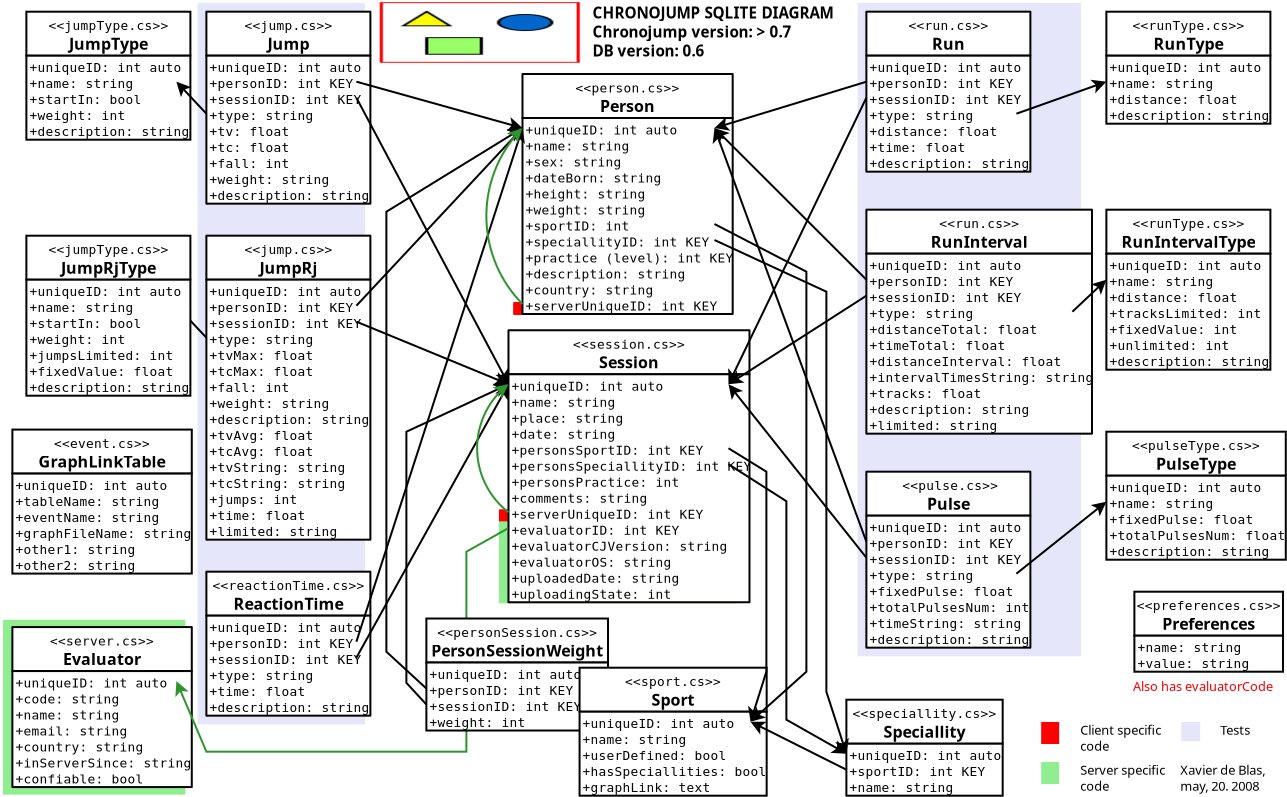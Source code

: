 <?xml version="1.0" encoding="UTF-8"?>
<dia:diagram xmlns:dia="http://www.lysator.liu.se/~alla/dia/">
  <dia:layer name="Fondo" visible="true">
    <dia:group>
      <dia:object type="Standard - Box" version="0" id="O0">
        <dia:attribute name="obj_pos">
          <dia:point val="55.51,3.515"/>
        </dia:attribute>
        <dia:attribute name="obj_bb">
          <dia:rectangle val="55.46,3.465;66.839,36.333"/>
        </dia:attribute>
        <dia:attribute name="elem_corner">
          <dia:point val="55.51,3.515"/>
        </dia:attribute>
        <dia:attribute name="elem_width">
          <dia:real val="11.279"/>
        </dia:attribute>
        <dia:attribute name="elem_height">
          <dia:real val="32.768"/>
        </dia:attribute>
        <dia:attribute name="border_color">
          <dia:color val="#ffffff"/>
        </dia:attribute>
        <dia:attribute name="inner_color">
          <dia:color val="#e6e6fa"/>
        </dia:attribute>
        <dia:attribute name="show_background">
          <dia:boolean val="true"/>
        </dia:attribute>
        <dia:attribute name="corner_radius">
          <dia:real val="1.175e-38"/>
        </dia:attribute>
      </dia:object>
      <dia:object type="UML - Class" version="0" id="O1">
        <dia:attribute name="obj_pos">
          <dia:point val="56,27"/>
        </dia:attribute>
        <dia:attribute name="obj_bb">
          <dia:rectangle val="55.95,26.95;63.55,35.85"/>
        </dia:attribute>
        <dia:attribute name="elem_corner">
          <dia:point val="56,27"/>
        </dia:attribute>
        <dia:attribute name="elem_width">
          <dia:real val="7.5"/>
        </dia:attribute>
        <dia:attribute name="elem_height">
          <dia:real val="8.8"/>
        </dia:attribute>
        <dia:attribute name="name">
          <dia:string>#Pulse#</dia:string>
        </dia:attribute>
        <dia:attribute name="stereotype">
          <dia:string>#pulse.cs#</dia:string>
        </dia:attribute>
        <dia:attribute name="comment">
          <dia:string>##</dia:string>
        </dia:attribute>
        <dia:attribute name="abstract">
          <dia:boolean val="false"/>
        </dia:attribute>
        <dia:attribute name="suppress_attributes">
          <dia:boolean val="false"/>
        </dia:attribute>
        <dia:attribute name="suppress_operations">
          <dia:boolean val="false"/>
        </dia:attribute>
        <dia:attribute name="visible_attributes">
          <dia:boolean val="true"/>
        </dia:attribute>
        <dia:attribute name="visible_operations">
          <dia:boolean val="false"/>
        </dia:attribute>
        <dia:attribute name="visible_comments">
          <dia:boolean val="false"/>
        </dia:attribute>
        <dia:attribute name="wrap_operations">
          <dia:boolean val="false"/>
        </dia:attribute>
        <dia:attribute name="wrap_after_char">
          <dia:int val="40"/>
        </dia:attribute>
        <dia:attribute name="comment_line_length">
          <dia:int val="40"/>
        </dia:attribute>
        <dia:attribute name="comment_tagging">
          <dia:boolean val="false"/>
        </dia:attribute>
        <dia:attribute name="line_color">
          <dia:color val="#000000"/>
        </dia:attribute>
        <dia:attribute name="fill_color">
          <dia:color val="#ffffff"/>
        </dia:attribute>
        <dia:attribute name="text_color">
          <dia:color val="#000000"/>
        </dia:attribute>
        <dia:attribute name="normal_font">
          <dia:font family="monospace" style="0" name="Courier"/>
        </dia:attribute>
        <dia:attribute name="abstract_font">
          <dia:font family="monospace" style="88" name="Courier-BoldOblique"/>
        </dia:attribute>
        <dia:attribute name="polymorphic_font">
          <dia:font family="monospace" style="8" name="Courier-Oblique"/>
        </dia:attribute>
        <dia:attribute name="classname_font">
          <dia:font family="sans" style="80" name="Helvetica-Bold"/>
        </dia:attribute>
        <dia:attribute name="abstract_classname_font">
          <dia:font family="sans" style="88" name="Helvetica-BoldOblique"/>
        </dia:attribute>
        <dia:attribute name="comment_font">
          <dia:font family="sans" style="8" name="Helvetica-Oblique"/>
        </dia:attribute>
        <dia:attribute name="normal_font_height">
          <dia:real val="0.8"/>
        </dia:attribute>
        <dia:attribute name="polymorphic_font_height">
          <dia:real val="0.8"/>
        </dia:attribute>
        <dia:attribute name="abstract_font_height">
          <dia:real val="0.8"/>
        </dia:attribute>
        <dia:attribute name="classname_font_height">
          <dia:real val="1"/>
        </dia:attribute>
        <dia:attribute name="abstract_classname_font_height">
          <dia:real val="1"/>
        </dia:attribute>
        <dia:attribute name="comment_font_height">
          <dia:real val="1"/>
        </dia:attribute>
        <dia:attribute name="attributes">
          <dia:composite type="umlattribute">
            <dia:attribute name="name">
              <dia:string>#uniqueID#</dia:string>
            </dia:attribute>
            <dia:attribute name="type">
              <dia:string>#int auto#</dia:string>
            </dia:attribute>
            <dia:attribute name="value">
              <dia:string>##</dia:string>
            </dia:attribute>
            <dia:attribute name="comment">
              <dia:string>##</dia:string>
            </dia:attribute>
            <dia:attribute name="visibility">
              <dia:enum val="0"/>
            </dia:attribute>
            <dia:attribute name="abstract">
              <dia:boolean val="false"/>
            </dia:attribute>
            <dia:attribute name="class_scope">
              <dia:boolean val="false"/>
            </dia:attribute>
          </dia:composite>
          <dia:composite type="umlattribute">
            <dia:attribute name="name">
              <dia:string>#personID#</dia:string>
            </dia:attribute>
            <dia:attribute name="type">
              <dia:string>#int KEY#</dia:string>
            </dia:attribute>
            <dia:attribute name="value">
              <dia:string>##</dia:string>
            </dia:attribute>
            <dia:attribute name="comment">
              <dia:string>##</dia:string>
            </dia:attribute>
            <dia:attribute name="visibility">
              <dia:enum val="0"/>
            </dia:attribute>
            <dia:attribute name="abstract">
              <dia:boolean val="false"/>
            </dia:attribute>
            <dia:attribute name="class_scope">
              <dia:boolean val="false"/>
            </dia:attribute>
          </dia:composite>
          <dia:composite type="umlattribute">
            <dia:attribute name="name">
              <dia:string>#sessionID#</dia:string>
            </dia:attribute>
            <dia:attribute name="type">
              <dia:string>#int KEY#</dia:string>
            </dia:attribute>
            <dia:attribute name="value">
              <dia:string>##</dia:string>
            </dia:attribute>
            <dia:attribute name="comment">
              <dia:string>##</dia:string>
            </dia:attribute>
            <dia:attribute name="visibility">
              <dia:enum val="0"/>
            </dia:attribute>
            <dia:attribute name="abstract">
              <dia:boolean val="false"/>
            </dia:attribute>
            <dia:attribute name="class_scope">
              <dia:boolean val="false"/>
            </dia:attribute>
          </dia:composite>
          <dia:composite type="umlattribute">
            <dia:attribute name="name">
              <dia:string>#type#</dia:string>
            </dia:attribute>
            <dia:attribute name="type">
              <dia:string>#string#</dia:string>
            </dia:attribute>
            <dia:attribute name="value">
              <dia:string>##</dia:string>
            </dia:attribute>
            <dia:attribute name="comment">
              <dia:string>##</dia:string>
            </dia:attribute>
            <dia:attribute name="visibility">
              <dia:enum val="0"/>
            </dia:attribute>
            <dia:attribute name="abstract">
              <dia:boolean val="false"/>
            </dia:attribute>
            <dia:attribute name="class_scope">
              <dia:boolean val="false"/>
            </dia:attribute>
          </dia:composite>
          <dia:composite type="umlattribute">
            <dia:attribute name="name">
              <dia:string>#fixedPulse#</dia:string>
            </dia:attribute>
            <dia:attribute name="type">
              <dia:string>#float#</dia:string>
            </dia:attribute>
            <dia:attribute name="value">
              <dia:string>##</dia:string>
            </dia:attribute>
            <dia:attribute name="comment">
              <dia:string>##</dia:string>
            </dia:attribute>
            <dia:attribute name="visibility">
              <dia:enum val="0"/>
            </dia:attribute>
            <dia:attribute name="abstract">
              <dia:boolean val="false"/>
            </dia:attribute>
            <dia:attribute name="class_scope">
              <dia:boolean val="false"/>
            </dia:attribute>
          </dia:composite>
          <dia:composite type="umlattribute">
            <dia:attribute name="name">
              <dia:string>#totalPulsesNum#</dia:string>
            </dia:attribute>
            <dia:attribute name="type">
              <dia:string>#int#</dia:string>
            </dia:attribute>
            <dia:attribute name="value">
              <dia:string>##</dia:string>
            </dia:attribute>
            <dia:attribute name="comment">
              <dia:string>##</dia:string>
            </dia:attribute>
            <dia:attribute name="visibility">
              <dia:enum val="0"/>
            </dia:attribute>
            <dia:attribute name="abstract">
              <dia:boolean val="false"/>
            </dia:attribute>
            <dia:attribute name="class_scope">
              <dia:boolean val="false"/>
            </dia:attribute>
          </dia:composite>
          <dia:composite type="umlattribute">
            <dia:attribute name="name">
              <dia:string>#timeString#</dia:string>
            </dia:attribute>
            <dia:attribute name="type">
              <dia:string>#string#</dia:string>
            </dia:attribute>
            <dia:attribute name="value">
              <dia:string>##</dia:string>
            </dia:attribute>
            <dia:attribute name="comment">
              <dia:string>##</dia:string>
            </dia:attribute>
            <dia:attribute name="visibility">
              <dia:enum val="0"/>
            </dia:attribute>
            <dia:attribute name="abstract">
              <dia:boolean val="false"/>
            </dia:attribute>
            <dia:attribute name="class_scope">
              <dia:boolean val="false"/>
            </dia:attribute>
          </dia:composite>
          <dia:composite type="umlattribute">
            <dia:attribute name="name">
              <dia:string>#description#</dia:string>
            </dia:attribute>
            <dia:attribute name="type">
              <dia:string>#string#</dia:string>
            </dia:attribute>
            <dia:attribute name="value">
              <dia:string>##</dia:string>
            </dia:attribute>
            <dia:attribute name="comment">
              <dia:string>##</dia:string>
            </dia:attribute>
            <dia:attribute name="visibility">
              <dia:enum val="0"/>
            </dia:attribute>
            <dia:attribute name="abstract">
              <dia:boolean val="false"/>
            </dia:attribute>
            <dia:attribute name="class_scope">
              <dia:boolean val="false"/>
            </dia:attribute>
          </dia:composite>
        </dia:attribute>
        <dia:attribute name="operations"/>
        <dia:attribute name="template">
          <dia:boolean val="false"/>
        </dia:attribute>
        <dia:attribute name="templates"/>
      </dia:object>
      <dia:object type="UML - Class" version="0" id="O2">
        <dia:attribute name="obj_pos">
          <dia:point val="56,4"/>
        </dia:attribute>
        <dia:attribute name="obj_bb">
          <dia:rectangle val="55.95,3.95;63.55,12.05"/>
        </dia:attribute>
        <dia:attribute name="elem_corner">
          <dia:point val="56,4"/>
        </dia:attribute>
        <dia:attribute name="elem_width">
          <dia:real val="7.5"/>
        </dia:attribute>
        <dia:attribute name="elem_height">
          <dia:real val="8"/>
        </dia:attribute>
        <dia:attribute name="name">
          <dia:string>#Run#</dia:string>
        </dia:attribute>
        <dia:attribute name="stereotype">
          <dia:string>#run.cs#</dia:string>
        </dia:attribute>
        <dia:attribute name="comment">
          <dia:string>##</dia:string>
        </dia:attribute>
        <dia:attribute name="abstract">
          <dia:boolean val="false"/>
        </dia:attribute>
        <dia:attribute name="suppress_attributes">
          <dia:boolean val="false"/>
        </dia:attribute>
        <dia:attribute name="suppress_operations">
          <dia:boolean val="false"/>
        </dia:attribute>
        <dia:attribute name="visible_attributes">
          <dia:boolean val="true"/>
        </dia:attribute>
        <dia:attribute name="visible_operations">
          <dia:boolean val="false"/>
        </dia:attribute>
        <dia:attribute name="visible_comments">
          <dia:boolean val="false"/>
        </dia:attribute>
        <dia:attribute name="wrap_operations">
          <dia:boolean val="false"/>
        </dia:attribute>
        <dia:attribute name="wrap_after_char">
          <dia:int val="40"/>
        </dia:attribute>
        <dia:attribute name="comment_line_length">
          <dia:int val="40"/>
        </dia:attribute>
        <dia:attribute name="comment_tagging">
          <dia:boolean val="false"/>
        </dia:attribute>
        <dia:attribute name="line_color">
          <dia:color val="#000000"/>
        </dia:attribute>
        <dia:attribute name="fill_color">
          <dia:color val="#ffffff"/>
        </dia:attribute>
        <dia:attribute name="text_color">
          <dia:color val="#000000"/>
        </dia:attribute>
        <dia:attribute name="normal_font">
          <dia:font family="monospace" style="0" name="Courier"/>
        </dia:attribute>
        <dia:attribute name="abstract_font">
          <dia:font family="monospace" style="88" name="Courier-BoldOblique"/>
        </dia:attribute>
        <dia:attribute name="polymorphic_font">
          <dia:font family="monospace" style="8" name="Courier-Oblique"/>
        </dia:attribute>
        <dia:attribute name="classname_font">
          <dia:font family="sans" style="80" name="Helvetica-Bold"/>
        </dia:attribute>
        <dia:attribute name="abstract_classname_font">
          <dia:font family="sans" style="88" name="Helvetica-BoldOblique"/>
        </dia:attribute>
        <dia:attribute name="comment_font">
          <dia:font family="sans" style="8" name="Helvetica-Oblique"/>
        </dia:attribute>
        <dia:attribute name="normal_font_height">
          <dia:real val="0.8"/>
        </dia:attribute>
        <dia:attribute name="polymorphic_font_height">
          <dia:real val="0.8"/>
        </dia:attribute>
        <dia:attribute name="abstract_font_height">
          <dia:real val="0.8"/>
        </dia:attribute>
        <dia:attribute name="classname_font_height">
          <dia:real val="1"/>
        </dia:attribute>
        <dia:attribute name="abstract_classname_font_height">
          <dia:real val="1"/>
        </dia:attribute>
        <dia:attribute name="comment_font_height">
          <dia:real val="1"/>
        </dia:attribute>
        <dia:attribute name="attributes">
          <dia:composite type="umlattribute">
            <dia:attribute name="name">
              <dia:string>#uniqueID#</dia:string>
            </dia:attribute>
            <dia:attribute name="type">
              <dia:string>#int auto#</dia:string>
            </dia:attribute>
            <dia:attribute name="value">
              <dia:string>##</dia:string>
            </dia:attribute>
            <dia:attribute name="comment">
              <dia:string>##</dia:string>
            </dia:attribute>
            <dia:attribute name="visibility">
              <dia:enum val="0"/>
            </dia:attribute>
            <dia:attribute name="abstract">
              <dia:boolean val="false"/>
            </dia:attribute>
            <dia:attribute name="class_scope">
              <dia:boolean val="false"/>
            </dia:attribute>
          </dia:composite>
          <dia:composite type="umlattribute">
            <dia:attribute name="name">
              <dia:string>#personID#</dia:string>
            </dia:attribute>
            <dia:attribute name="type">
              <dia:string>#int KEY#</dia:string>
            </dia:attribute>
            <dia:attribute name="value">
              <dia:string>##</dia:string>
            </dia:attribute>
            <dia:attribute name="comment">
              <dia:string>##</dia:string>
            </dia:attribute>
            <dia:attribute name="visibility">
              <dia:enum val="0"/>
            </dia:attribute>
            <dia:attribute name="abstract">
              <dia:boolean val="false"/>
            </dia:attribute>
            <dia:attribute name="class_scope">
              <dia:boolean val="false"/>
            </dia:attribute>
          </dia:composite>
          <dia:composite type="umlattribute">
            <dia:attribute name="name">
              <dia:string>#sessionID#</dia:string>
            </dia:attribute>
            <dia:attribute name="type">
              <dia:string>#int KEY#</dia:string>
            </dia:attribute>
            <dia:attribute name="value">
              <dia:string>##</dia:string>
            </dia:attribute>
            <dia:attribute name="comment">
              <dia:string>##</dia:string>
            </dia:attribute>
            <dia:attribute name="visibility">
              <dia:enum val="0"/>
            </dia:attribute>
            <dia:attribute name="abstract">
              <dia:boolean val="false"/>
            </dia:attribute>
            <dia:attribute name="class_scope">
              <dia:boolean val="false"/>
            </dia:attribute>
          </dia:composite>
          <dia:composite type="umlattribute">
            <dia:attribute name="name">
              <dia:string>#type#</dia:string>
            </dia:attribute>
            <dia:attribute name="type">
              <dia:string>#string#</dia:string>
            </dia:attribute>
            <dia:attribute name="value">
              <dia:string>##</dia:string>
            </dia:attribute>
            <dia:attribute name="comment">
              <dia:string>##</dia:string>
            </dia:attribute>
            <dia:attribute name="visibility">
              <dia:enum val="0"/>
            </dia:attribute>
            <dia:attribute name="abstract">
              <dia:boolean val="false"/>
            </dia:attribute>
            <dia:attribute name="class_scope">
              <dia:boolean val="false"/>
            </dia:attribute>
          </dia:composite>
          <dia:composite type="umlattribute">
            <dia:attribute name="name">
              <dia:string>#distance#</dia:string>
            </dia:attribute>
            <dia:attribute name="type">
              <dia:string>#float#</dia:string>
            </dia:attribute>
            <dia:attribute name="value">
              <dia:string>##</dia:string>
            </dia:attribute>
            <dia:attribute name="comment">
              <dia:string>##</dia:string>
            </dia:attribute>
            <dia:attribute name="visibility">
              <dia:enum val="0"/>
            </dia:attribute>
            <dia:attribute name="abstract">
              <dia:boolean val="false"/>
            </dia:attribute>
            <dia:attribute name="class_scope">
              <dia:boolean val="false"/>
            </dia:attribute>
          </dia:composite>
          <dia:composite type="umlattribute">
            <dia:attribute name="name">
              <dia:string>#time#</dia:string>
            </dia:attribute>
            <dia:attribute name="type">
              <dia:string>#float#</dia:string>
            </dia:attribute>
            <dia:attribute name="value">
              <dia:string>##</dia:string>
            </dia:attribute>
            <dia:attribute name="comment">
              <dia:string>##</dia:string>
            </dia:attribute>
            <dia:attribute name="visibility">
              <dia:enum val="0"/>
            </dia:attribute>
            <dia:attribute name="abstract">
              <dia:boolean val="false"/>
            </dia:attribute>
            <dia:attribute name="class_scope">
              <dia:boolean val="false"/>
            </dia:attribute>
          </dia:composite>
          <dia:composite type="umlattribute">
            <dia:attribute name="name">
              <dia:string>#description#</dia:string>
            </dia:attribute>
            <dia:attribute name="type">
              <dia:string>#string#</dia:string>
            </dia:attribute>
            <dia:attribute name="value">
              <dia:string>##</dia:string>
            </dia:attribute>
            <dia:attribute name="comment">
              <dia:string>##</dia:string>
            </dia:attribute>
            <dia:attribute name="visibility">
              <dia:enum val="0"/>
            </dia:attribute>
            <dia:attribute name="abstract">
              <dia:boolean val="false"/>
            </dia:attribute>
            <dia:attribute name="class_scope">
              <dia:boolean val="false"/>
            </dia:attribute>
          </dia:composite>
        </dia:attribute>
        <dia:attribute name="operations"/>
        <dia:attribute name="template">
          <dia:boolean val="false"/>
        </dia:attribute>
        <dia:attribute name="templates"/>
      </dia:object>
      <dia:object type="UML - Class" version="0" id="O3">
        <dia:attribute name="obj_pos">
          <dia:point val="56,13.9"/>
        </dia:attribute>
        <dia:attribute name="obj_bb">
          <dia:rectangle val="55.95,13.85;66.35,25.15"/>
        </dia:attribute>
        <dia:attribute name="elem_corner">
          <dia:point val="56,13.9"/>
        </dia:attribute>
        <dia:attribute name="elem_width">
          <dia:real val="10.3"/>
        </dia:attribute>
        <dia:attribute name="elem_height">
          <dia:real val="11.2"/>
        </dia:attribute>
        <dia:attribute name="name">
          <dia:string>#RunInterval#</dia:string>
        </dia:attribute>
        <dia:attribute name="stereotype">
          <dia:string>#run.cs#</dia:string>
        </dia:attribute>
        <dia:attribute name="comment">
          <dia:string>##</dia:string>
        </dia:attribute>
        <dia:attribute name="abstract">
          <dia:boolean val="false"/>
        </dia:attribute>
        <dia:attribute name="suppress_attributes">
          <dia:boolean val="false"/>
        </dia:attribute>
        <dia:attribute name="suppress_operations">
          <dia:boolean val="false"/>
        </dia:attribute>
        <dia:attribute name="visible_attributes">
          <dia:boolean val="true"/>
        </dia:attribute>
        <dia:attribute name="visible_operations">
          <dia:boolean val="false"/>
        </dia:attribute>
        <dia:attribute name="visible_comments">
          <dia:boolean val="false"/>
        </dia:attribute>
        <dia:attribute name="wrap_operations">
          <dia:boolean val="false"/>
        </dia:attribute>
        <dia:attribute name="wrap_after_char">
          <dia:int val="40"/>
        </dia:attribute>
        <dia:attribute name="comment_line_length">
          <dia:int val="40"/>
        </dia:attribute>
        <dia:attribute name="comment_tagging">
          <dia:boolean val="false"/>
        </dia:attribute>
        <dia:attribute name="line_color">
          <dia:color val="#000000"/>
        </dia:attribute>
        <dia:attribute name="fill_color">
          <dia:color val="#ffffff"/>
        </dia:attribute>
        <dia:attribute name="text_color">
          <dia:color val="#000000"/>
        </dia:attribute>
        <dia:attribute name="normal_font">
          <dia:font family="monospace" style="0" name="Courier"/>
        </dia:attribute>
        <dia:attribute name="abstract_font">
          <dia:font family="monospace" style="88" name="Courier-BoldOblique"/>
        </dia:attribute>
        <dia:attribute name="polymorphic_font">
          <dia:font family="monospace" style="8" name="Courier-Oblique"/>
        </dia:attribute>
        <dia:attribute name="classname_font">
          <dia:font family="sans" style="80" name="Helvetica-Bold"/>
        </dia:attribute>
        <dia:attribute name="abstract_classname_font">
          <dia:font family="sans" style="88" name="Helvetica-BoldOblique"/>
        </dia:attribute>
        <dia:attribute name="comment_font">
          <dia:font family="sans" style="8" name="Helvetica-Oblique"/>
        </dia:attribute>
        <dia:attribute name="normal_font_height">
          <dia:real val="0.8"/>
        </dia:attribute>
        <dia:attribute name="polymorphic_font_height">
          <dia:real val="0.8"/>
        </dia:attribute>
        <dia:attribute name="abstract_font_height">
          <dia:real val="0.8"/>
        </dia:attribute>
        <dia:attribute name="classname_font_height">
          <dia:real val="1"/>
        </dia:attribute>
        <dia:attribute name="abstract_classname_font_height">
          <dia:real val="1"/>
        </dia:attribute>
        <dia:attribute name="comment_font_height">
          <dia:real val="1"/>
        </dia:attribute>
        <dia:attribute name="attributes">
          <dia:composite type="umlattribute">
            <dia:attribute name="name">
              <dia:string>#uniqueID#</dia:string>
            </dia:attribute>
            <dia:attribute name="type">
              <dia:string>#int auto#</dia:string>
            </dia:attribute>
            <dia:attribute name="value">
              <dia:string>##</dia:string>
            </dia:attribute>
            <dia:attribute name="comment">
              <dia:string>##</dia:string>
            </dia:attribute>
            <dia:attribute name="visibility">
              <dia:enum val="0"/>
            </dia:attribute>
            <dia:attribute name="abstract">
              <dia:boolean val="false"/>
            </dia:attribute>
            <dia:attribute name="class_scope">
              <dia:boolean val="false"/>
            </dia:attribute>
          </dia:composite>
          <dia:composite type="umlattribute">
            <dia:attribute name="name">
              <dia:string>#personID#</dia:string>
            </dia:attribute>
            <dia:attribute name="type">
              <dia:string>#int KEY#</dia:string>
            </dia:attribute>
            <dia:attribute name="value">
              <dia:string>##</dia:string>
            </dia:attribute>
            <dia:attribute name="comment">
              <dia:string>##</dia:string>
            </dia:attribute>
            <dia:attribute name="visibility">
              <dia:enum val="0"/>
            </dia:attribute>
            <dia:attribute name="abstract">
              <dia:boolean val="false"/>
            </dia:attribute>
            <dia:attribute name="class_scope">
              <dia:boolean val="false"/>
            </dia:attribute>
          </dia:composite>
          <dia:composite type="umlattribute">
            <dia:attribute name="name">
              <dia:string>#sessionID#</dia:string>
            </dia:attribute>
            <dia:attribute name="type">
              <dia:string>#int KEY#</dia:string>
            </dia:attribute>
            <dia:attribute name="value">
              <dia:string>##</dia:string>
            </dia:attribute>
            <dia:attribute name="comment">
              <dia:string>##</dia:string>
            </dia:attribute>
            <dia:attribute name="visibility">
              <dia:enum val="0"/>
            </dia:attribute>
            <dia:attribute name="abstract">
              <dia:boolean val="false"/>
            </dia:attribute>
            <dia:attribute name="class_scope">
              <dia:boolean val="false"/>
            </dia:attribute>
          </dia:composite>
          <dia:composite type="umlattribute">
            <dia:attribute name="name">
              <dia:string>#type#</dia:string>
            </dia:attribute>
            <dia:attribute name="type">
              <dia:string>#string#</dia:string>
            </dia:attribute>
            <dia:attribute name="value">
              <dia:string>##</dia:string>
            </dia:attribute>
            <dia:attribute name="comment">
              <dia:string>##</dia:string>
            </dia:attribute>
            <dia:attribute name="visibility">
              <dia:enum val="0"/>
            </dia:attribute>
            <dia:attribute name="abstract">
              <dia:boolean val="false"/>
            </dia:attribute>
            <dia:attribute name="class_scope">
              <dia:boolean val="false"/>
            </dia:attribute>
          </dia:composite>
          <dia:composite type="umlattribute">
            <dia:attribute name="name">
              <dia:string>#distanceTotal#</dia:string>
            </dia:attribute>
            <dia:attribute name="type">
              <dia:string>#float#</dia:string>
            </dia:attribute>
            <dia:attribute name="value">
              <dia:string>##</dia:string>
            </dia:attribute>
            <dia:attribute name="comment">
              <dia:string>##</dia:string>
            </dia:attribute>
            <dia:attribute name="visibility">
              <dia:enum val="0"/>
            </dia:attribute>
            <dia:attribute name="abstract">
              <dia:boolean val="false"/>
            </dia:attribute>
            <dia:attribute name="class_scope">
              <dia:boolean val="false"/>
            </dia:attribute>
          </dia:composite>
          <dia:composite type="umlattribute">
            <dia:attribute name="name">
              <dia:string>#timeTotal#</dia:string>
            </dia:attribute>
            <dia:attribute name="type">
              <dia:string>#float#</dia:string>
            </dia:attribute>
            <dia:attribute name="value">
              <dia:string>##</dia:string>
            </dia:attribute>
            <dia:attribute name="comment">
              <dia:string>##</dia:string>
            </dia:attribute>
            <dia:attribute name="visibility">
              <dia:enum val="0"/>
            </dia:attribute>
            <dia:attribute name="abstract">
              <dia:boolean val="false"/>
            </dia:attribute>
            <dia:attribute name="class_scope">
              <dia:boolean val="false"/>
            </dia:attribute>
          </dia:composite>
          <dia:composite type="umlattribute">
            <dia:attribute name="name">
              <dia:string>#distanceInterval#</dia:string>
            </dia:attribute>
            <dia:attribute name="type">
              <dia:string>#float#</dia:string>
            </dia:attribute>
            <dia:attribute name="value">
              <dia:string>##</dia:string>
            </dia:attribute>
            <dia:attribute name="comment">
              <dia:string>##</dia:string>
            </dia:attribute>
            <dia:attribute name="visibility">
              <dia:enum val="0"/>
            </dia:attribute>
            <dia:attribute name="abstract">
              <dia:boolean val="false"/>
            </dia:attribute>
            <dia:attribute name="class_scope">
              <dia:boolean val="false"/>
            </dia:attribute>
          </dia:composite>
          <dia:composite type="umlattribute">
            <dia:attribute name="name">
              <dia:string>#intervalTimesString#</dia:string>
            </dia:attribute>
            <dia:attribute name="type">
              <dia:string>#string#</dia:string>
            </dia:attribute>
            <dia:attribute name="value">
              <dia:string>##</dia:string>
            </dia:attribute>
            <dia:attribute name="comment">
              <dia:string>##</dia:string>
            </dia:attribute>
            <dia:attribute name="visibility">
              <dia:enum val="0"/>
            </dia:attribute>
            <dia:attribute name="abstract">
              <dia:boolean val="false"/>
            </dia:attribute>
            <dia:attribute name="class_scope">
              <dia:boolean val="false"/>
            </dia:attribute>
          </dia:composite>
          <dia:composite type="umlattribute">
            <dia:attribute name="name">
              <dia:string>#tracks#</dia:string>
            </dia:attribute>
            <dia:attribute name="type">
              <dia:string>#float#</dia:string>
            </dia:attribute>
            <dia:attribute name="value">
              <dia:string>##</dia:string>
            </dia:attribute>
            <dia:attribute name="comment">
              <dia:string>##</dia:string>
            </dia:attribute>
            <dia:attribute name="visibility">
              <dia:enum val="0"/>
            </dia:attribute>
            <dia:attribute name="abstract">
              <dia:boolean val="false"/>
            </dia:attribute>
            <dia:attribute name="class_scope">
              <dia:boolean val="false"/>
            </dia:attribute>
          </dia:composite>
          <dia:composite type="umlattribute">
            <dia:attribute name="name">
              <dia:string>#description#</dia:string>
            </dia:attribute>
            <dia:attribute name="type">
              <dia:string>#string#</dia:string>
            </dia:attribute>
            <dia:attribute name="value">
              <dia:string>##</dia:string>
            </dia:attribute>
            <dia:attribute name="comment">
              <dia:string>##</dia:string>
            </dia:attribute>
            <dia:attribute name="visibility">
              <dia:enum val="0"/>
            </dia:attribute>
            <dia:attribute name="abstract">
              <dia:boolean val="false"/>
            </dia:attribute>
            <dia:attribute name="class_scope">
              <dia:boolean val="false"/>
            </dia:attribute>
          </dia:composite>
          <dia:composite type="umlattribute">
            <dia:attribute name="name">
              <dia:string>#limited#</dia:string>
            </dia:attribute>
            <dia:attribute name="type">
              <dia:string>#string#</dia:string>
            </dia:attribute>
            <dia:attribute name="value">
              <dia:string>##</dia:string>
            </dia:attribute>
            <dia:attribute name="comment">
              <dia:string>##</dia:string>
            </dia:attribute>
            <dia:attribute name="visibility">
              <dia:enum val="0"/>
            </dia:attribute>
            <dia:attribute name="abstract">
              <dia:boolean val="false"/>
            </dia:attribute>
            <dia:attribute name="class_scope">
              <dia:boolean val="false"/>
            </dia:attribute>
          </dia:composite>
        </dia:attribute>
        <dia:attribute name="operations"/>
        <dia:attribute name="template">
          <dia:boolean val="false"/>
        </dia:attribute>
        <dia:attribute name="templates"/>
      </dia:object>
    </dia:group>
    <dia:group>
      <dia:object type="Standard - Box" version="0" id="O4">
        <dia:attribute name="obj_pos">
          <dia:point val="22.51,3.523"/>
        </dia:attribute>
        <dia:attribute name="obj_bb">
          <dia:rectangle val="22.46,3.473;31.036,39.738"/>
        </dia:attribute>
        <dia:attribute name="elem_corner">
          <dia:point val="22.51,3.523"/>
        </dia:attribute>
        <dia:attribute name="elem_width">
          <dia:real val="8.476"/>
        </dia:attribute>
        <dia:attribute name="elem_height">
          <dia:real val="36.166"/>
        </dia:attribute>
        <dia:attribute name="border_color">
          <dia:color val="#ffffff"/>
        </dia:attribute>
        <dia:attribute name="inner_color">
          <dia:color val="#e6e6fa"/>
        </dia:attribute>
        <dia:attribute name="show_background">
          <dia:boolean val="true"/>
        </dia:attribute>
        <dia:attribute name="corner_radius">
          <dia:real val="1.175e-38"/>
        </dia:attribute>
      </dia:object>
      <dia:object type="UML - Class" version="0" id="O5">
        <dia:attribute name="obj_pos">
          <dia:point val="23,4"/>
        </dia:attribute>
        <dia:attribute name="obj_bb">
          <dia:rectangle val="22.95,3.95;30.55,13.65"/>
        </dia:attribute>
        <dia:attribute name="elem_corner">
          <dia:point val="23,4"/>
        </dia:attribute>
        <dia:attribute name="elem_width">
          <dia:real val="7.5"/>
        </dia:attribute>
        <dia:attribute name="elem_height">
          <dia:real val="9.6"/>
        </dia:attribute>
        <dia:attribute name="name">
          <dia:string>#Jump#</dia:string>
        </dia:attribute>
        <dia:attribute name="stereotype">
          <dia:string>#jump.cs#</dia:string>
        </dia:attribute>
        <dia:attribute name="comment">
          <dia:string>##</dia:string>
        </dia:attribute>
        <dia:attribute name="abstract">
          <dia:boolean val="false"/>
        </dia:attribute>
        <dia:attribute name="suppress_attributes">
          <dia:boolean val="false"/>
        </dia:attribute>
        <dia:attribute name="suppress_operations">
          <dia:boolean val="false"/>
        </dia:attribute>
        <dia:attribute name="visible_attributes">
          <dia:boolean val="true"/>
        </dia:attribute>
        <dia:attribute name="visible_operations">
          <dia:boolean val="false"/>
        </dia:attribute>
        <dia:attribute name="visible_comments">
          <dia:boolean val="false"/>
        </dia:attribute>
        <dia:attribute name="wrap_operations">
          <dia:boolean val="false"/>
        </dia:attribute>
        <dia:attribute name="wrap_after_char">
          <dia:int val="40"/>
        </dia:attribute>
        <dia:attribute name="comment_line_length">
          <dia:int val="40"/>
        </dia:attribute>
        <dia:attribute name="comment_tagging">
          <dia:boolean val="false"/>
        </dia:attribute>
        <dia:attribute name="line_color">
          <dia:color val="#000000"/>
        </dia:attribute>
        <dia:attribute name="fill_color">
          <dia:color val="#ffffff"/>
        </dia:attribute>
        <dia:attribute name="text_color">
          <dia:color val="#000000"/>
        </dia:attribute>
        <dia:attribute name="normal_font">
          <dia:font family="monospace" style="0" name="Courier"/>
        </dia:attribute>
        <dia:attribute name="abstract_font">
          <dia:font family="monospace" style="88" name="Courier-BoldOblique"/>
        </dia:attribute>
        <dia:attribute name="polymorphic_font">
          <dia:font family="monospace" style="8" name="Courier-Oblique"/>
        </dia:attribute>
        <dia:attribute name="classname_font">
          <dia:font family="sans" style="80" name="Helvetica-Bold"/>
        </dia:attribute>
        <dia:attribute name="abstract_classname_font">
          <dia:font family="sans" style="88" name="Helvetica-BoldOblique"/>
        </dia:attribute>
        <dia:attribute name="comment_font">
          <dia:font family="sans" style="8" name="Helvetica-Oblique"/>
        </dia:attribute>
        <dia:attribute name="normal_font_height">
          <dia:real val="0.8"/>
        </dia:attribute>
        <dia:attribute name="polymorphic_font_height">
          <dia:real val="0.8"/>
        </dia:attribute>
        <dia:attribute name="abstract_font_height">
          <dia:real val="0.8"/>
        </dia:attribute>
        <dia:attribute name="classname_font_height">
          <dia:real val="1"/>
        </dia:attribute>
        <dia:attribute name="abstract_classname_font_height">
          <dia:real val="1"/>
        </dia:attribute>
        <dia:attribute name="comment_font_height">
          <dia:real val="1"/>
        </dia:attribute>
        <dia:attribute name="attributes">
          <dia:composite type="umlattribute">
            <dia:attribute name="name">
              <dia:string>#uniqueID#</dia:string>
            </dia:attribute>
            <dia:attribute name="type">
              <dia:string>#int auto#</dia:string>
            </dia:attribute>
            <dia:attribute name="value">
              <dia:string>##</dia:string>
            </dia:attribute>
            <dia:attribute name="comment">
              <dia:string>##</dia:string>
            </dia:attribute>
            <dia:attribute name="visibility">
              <dia:enum val="0"/>
            </dia:attribute>
            <dia:attribute name="abstract">
              <dia:boolean val="false"/>
            </dia:attribute>
            <dia:attribute name="class_scope">
              <dia:boolean val="false"/>
            </dia:attribute>
          </dia:composite>
          <dia:composite type="umlattribute">
            <dia:attribute name="name">
              <dia:string>#personID#</dia:string>
            </dia:attribute>
            <dia:attribute name="type">
              <dia:string>#int KEY#</dia:string>
            </dia:attribute>
            <dia:attribute name="value">
              <dia:string>##</dia:string>
            </dia:attribute>
            <dia:attribute name="comment">
              <dia:string>##</dia:string>
            </dia:attribute>
            <dia:attribute name="visibility">
              <dia:enum val="0"/>
            </dia:attribute>
            <dia:attribute name="abstract">
              <dia:boolean val="false"/>
            </dia:attribute>
            <dia:attribute name="class_scope">
              <dia:boolean val="false"/>
            </dia:attribute>
          </dia:composite>
          <dia:composite type="umlattribute">
            <dia:attribute name="name">
              <dia:string>#sessionID#</dia:string>
            </dia:attribute>
            <dia:attribute name="type">
              <dia:string>#int KEY#</dia:string>
            </dia:attribute>
            <dia:attribute name="value">
              <dia:string>##</dia:string>
            </dia:attribute>
            <dia:attribute name="comment">
              <dia:string>##</dia:string>
            </dia:attribute>
            <dia:attribute name="visibility">
              <dia:enum val="0"/>
            </dia:attribute>
            <dia:attribute name="abstract">
              <dia:boolean val="false"/>
            </dia:attribute>
            <dia:attribute name="class_scope">
              <dia:boolean val="false"/>
            </dia:attribute>
          </dia:composite>
          <dia:composite type="umlattribute">
            <dia:attribute name="name">
              <dia:string>#type#</dia:string>
            </dia:attribute>
            <dia:attribute name="type">
              <dia:string>#string#</dia:string>
            </dia:attribute>
            <dia:attribute name="value">
              <dia:string>##</dia:string>
            </dia:attribute>
            <dia:attribute name="comment">
              <dia:string>##</dia:string>
            </dia:attribute>
            <dia:attribute name="visibility">
              <dia:enum val="0"/>
            </dia:attribute>
            <dia:attribute name="abstract">
              <dia:boolean val="false"/>
            </dia:attribute>
            <dia:attribute name="class_scope">
              <dia:boolean val="false"/>
            </dia:attribute>
          </dia:composite>
          <dia:composite type="umlattribute">
            <dia:attribute name="name">
              <dia:string>#tv#</dia:string>
            </dia:attribute>
            <dia:attribute name="type">
              <dia:string>#float#</dia:string>
            </dia:attribute>
            <dia:attribute name="value">
              <dia:string>##</dia:string>
            </dia:attribute>
            <dia:attribute name="comment">
              <dia:string>##</dia:string>
            </dia:attribute>
            <dia:attribute name="visibility">
              <dia:enum val="0"/>
            </dia:attribute>
            <dia:attribute name="abstract">
              <dia:boolean val="false"/>
            </dia:attribute>
            <dia:attribute name="class_scope">
              <dia:boolean val="false"/>
            </dia:attribute>
          </dia:composite>
          <dia:composite type="umlattribute">
            <dia:attribute name="name">
              <dia:string>#tc#</dia:string>
            </dia:attribute>
            <dia:attribute name="type">
              <dia:string>#float#</dia:string>
            </dia:attribute>
            <dia:attribute name="value">
              <dia:string>##</dia:string>
            </dia:attribute>
            <dia:attribute name="comment">
              <dia:string>##</dia:string>
            </dia:attribute>
            <dia:attribute name="visibility">
              <dia:enum val="0"/>
            </dia:attribute>
            <dia:attribute name="abstract">
              <dia:boolean val="false"/>
            </dia:attribute>
            <dia:attribute name="class_scope">
              <dia:boolean val="false"/>
            </dia:attribute>
          </dia:composite>
          <dia:composite type="umlattribute">
            <dia:attribute name="name">
              <dia:string>#fall#</dia:string>
            </dia:attribute>
            <dia:attribute name="type">
              <dia:string>#int#</dia:string>
            </dia:attribute>
            <dia:attribute name="value">
              <dia:string>##</dia:string>
            </dia:attribute>
            <dia:attribute name="comment">
              <dia:string>##</dia:string>
            </dia:attribute>
            <dia:attribute name="visibility">
              <dia:enum val="0"/>
            </dia:attribute>
            <dia:attribute name="abstract">
              <dia:boolean val="false"/>
            </dia:attribute>
            <dia:attribute name="class_scope">
              <dia:boolean val="false"/>
            </dia:attribute>
          </dia:composite>
          <dia:composite type="umlattribute">
            <dia:attribute name="name">
              <dia:string>#weight#</dia:string>
            </dia:attribute>
            <dia:attribute name="type">
              <dia:string>#string#</dia:string>
            </dia:attribute>
            <dia:attribute name="value">
              <dia:string>##</dia:string>
            </dia:attribute>
            <dia:attribute name="comment">
              <dia:string>##</dia:string>
            </dia:attribute>
            <dia:attribute name="visibility">
              <dia:enum val="0"/>
            </dia:attribute>
            <dia:attribute name="abstract">
              <dia:boolean val="false"/>
            </dia:attribute>
            <dia:attribute name="class_scope">
              <dia:boolean val="false"/>
            </dia:attribute>
          </dia:composite>
          <dia:composite type="umlattribute">
            <dia:attribute name="name">
              <dia:string>#description#</dia:string>
            </dia:attribute>
            <dia:attribute name="type">
              <dia:string>#string#</dia:string>
            </dia:attribute>
            <dia:attribute name="value">
              <dia:string>##</dia:string>
            </dia:attribute>
            <dia:attribute name="comment">
              <dia:string>##</dia:string>
            </dia:attribute>
            <dia:attribute name="visibility">
              <dia:enum val="0"/>
            </dia:attribute>
            <dia:attribute name="abstract">
              <dia:boolean val="false"/>
            </dia:attribute>
            <dia:attribute name="class_scope">
              <dia:boolean val="false"/>
            </dia:attribute>
          </dia:composite>
        </dia:attribute>
        <dia:attribute name="operations"/>
        <dia:attribute name="template">
          <dia:boolean val="false"/>
        </dia:attribute>
        <dia:attribute name="templates"/>
      </dia:object>
      <dia:object type="UML - Class" version="0" id="O6">
        <dia:attribute name="obj_pos">
          <dia:point val="23,15.2"/>
        </dia:attribute>
        <dia:attribute name="obj_bb">
          <dia:rectangle val="22.95,15.15;30.55,30.45"/>
        </dia:attribute>
        <dia:attribute name="elem_corner">
          <dia:point val="23,15.2"/>
        </dia:attribute>
        <dia:attribute name="elem_width">
          <dia:real val="7.5"/>
        </dia:attribute>
        <dia:attribute name="elem_height">
          <dia:real val="15.2"/>
        </dia:attribute>
        <dia:attribute name="name">
          <dia:string>#JumpRj#</dia:string>
        </dia:attribute>
        <dia:attribute name="stereotype">
          <dia:string>#jump.cs#</dia:string>
        </dia:attribute>
        <dia:attribute name="comment">
          <dia:string>##</dia:string>
        </dia:attribute>
        <dia:attribute name="abstract">
          <dia:boolean val="false"/>
        </dia:attribute>
        <dia:attribute name="suppress_attributes">
          <dia:boolean val="false"/>
        </dia:attribute>
        <dia:attribute name="suppress_operations">
          <dia:boolean val="false"/>
        </dia:attribute>
        <dia:attribute name="visible_attributes">
          <dia:boolean val="true"/>
        </dia:attribute>
        <dia:attribute name="visible_operations">
          <dia:boolean val="false"/>
        </dia:attribute>
        <dia:attribute name="visible_comments">
          <dia:boolean val="false"/>
        </dia:attribute>
        <dia:attribute name="wrap_operations">
          <dia:boolean val="false"/>
        </dia:attribute>
        <dia:attribute name="wrap_after_char">
          <dia:int val="40"/>
        </dia:attribute>
        <dia:attribute name="comment_line_length">
          <dia:int val="40"/>
        </dia:attribute>
        <dia:attribute name="comment_tagging">
          <dia:boolean val="false"/>
        </dia:attribute>
        <dia:attribute name="line_color">
          <dia:color val="#000000"/>
        </dia:attribute>
        <dia:attribute name="fill_color">
          <dia:color val="#ffffff"/>
        </dia:attribute>
        <dia:attribute name="text_color">
          <dia:color val="#000000"/>
        </dia:attribute>
        <dia:attribute name="normal_font">
          <dia:font family="monospace" style="0" name="Courier"/>
        </dia:attribute>
        <dia:attribute name="abstract_font">
          <dia:font family="monospace" style="88" name="Courier-BoldOblique"/>
        </dia:attribute>
        <dia:attribute name="polymorphic_font">
          <dia:font family="monospace" style="8" name="Courier-Oblique"/>
        </dia:attribute>
        <dia:attribute name="classname_font">
          <dia:font family="sans" style="80" name="Helvetica-Bold"/>
        </dia:attribute>
        <dia:attribute name="abstract_classname_font">
          <dia:font family="sans" style="88" name="Helvetica-BoldOblique"/>
        </dia:attribute>
        <dia:attribute name="comment_font">
          <dia:font family="sans" style="8" name="Helvetica-Oblique"/>
        </dia:attribute>
        <dia:attribute name="normal_font_height">
          <dia:real val="0.8"/>
        </dia:attribute>
        <dia:attribute name="polymorphic_font_height">
          <dia:real val="0.8"/>
        </dia:attribute>
        <dia:attribute name="abstract_font_height">
          <dia:real val="0.8"/>
        </dia:attribute>
        <dia:attribute name="classname_font_height">
          <dia:real val="1"/>
        </dia:attribute>
        <dia:attribute name="abstract_classname_font_height">
          <dia:real val="1"/>
        </dia:attribute>
        <dia:attribute name="comment_font_height">
          <dia:real val="1"/>
        </dia:attribute>
        <dia:attribute name="attributes">
          <dia:composite type="umlattribute">
            <dia:attribute name="name">
              <dia:string>#uniqueID#</dia:string>
            </dia:attribute>
            <dia:attribute name="type">
              <dia:string>#int auto#</dia:string>
            </dia:attribute>
            <dia:attribute name="value">
              <dia:string>##</dia:string>
            </dia:attribute>
            <dia:attribute name="comment">
              <dia:string>##</dia:string>
            </dia:attribute>
            <dia:attribute name="visibility">
              <dia:enum val="0"/>
            </dia:attribute>
            <dia:attribute name="abstract">
              <dia:boolean val="false"/>
            </dia:attribute>
            <dia:attribute name="class_scope">
              <dia:boolean val="false"/>
            </dia:attribute>
          </dia:composite>
          <dia:composite type="umlattribute">
            <dia:attribute name="name">
              <dia:string>#personID#</dia:string>
            </dia:attribute>
            <dia:attribute name="type">
              <dia:string>#int KEY#</dia:string>
            </dia:attribute>
            <dia:attribute name="value">
              <dia:string>##</dia:string>
            </dia:attribute>
            <dia:attribute name="comment">
              <dia:string>##</dia:string>
            </dia:attribute>
            <dia:attribute name="visibility">
              <dia:enum val="0"/>
            </dia:attribute>
            <dia:attribute name="abstract">
              <dia:boolean val="false"/>
            </dia:attribute>
            <dia:attribute name="class_scope">
              <dia:boolean val="false"/>
            </dia:attribute>
          </dia:composite>
          <dia:composite type="umlattribute">
            <dia:attribute name="name">
              <dia:string>#sessionID#</dia:string>
            </dia:attribute>
            <dia:attribute name="type">
              <dia:string>#int KEY#</dia:string>
            </dia:attribute>
            <dia:attribute name="value">
              <dia:string>##</dia:string>
            </dia:attribute>
            <dia:attribute name="comment">
              <dia:string>##</dia:string>
            </dia:attribute>
            <dia:attribute name="visibility">
              <dia:enum val="0"/>
            </dia:attribute>
            <dia:attribute name="abstract">
              <dia:boolean val="false"/>
            </dia:attribute>
            <dia:attribute name="class_scope">
              <dia:boolean val="false"/>
            </dia:attribute>
          </dia:composite>
          <dia:composite type="umlattribute">
            <dia:attribute name="name">
              <dia:string>#type#</dia:string>
            </dia:attribute>
            <dia:attribute name="type">
              <dia:string>#string#</dia:string>
            </dia:attribute>
            <dia:attribute name="value">
              <dia:string>##</dia:string>
            </dia:attribute>
            <dia:attribute name="comment">
              <dia:string>##</dia:string>
            </dia:attribute>
            <dia:attribute name="visibility">
              <dia:enum val="0"/>
            </dia:attribute>
            <dia:attribute name="abstract">
              <dia:boolean val="false"/>
            </dia:attribute>
            <dia:attribute name="class_scope">
              <dia:boolean val="false"/>
            </dia:attribute>
          </dia:composite>
          <dia:composite type="umlattribute">
            <dia:attribute name="name">
              <dia:string>#tvMax#</dia:string>
            </dia:attribute>
            <dia:attribute name="type">
              <dia:string>#float#</dia:string>
            </dia:attribute>
            <dia:attribute name="value">
              <dia:string>##</dia:string>
            </dia:attribute>
            <dia:attribute name="comment">
              <dia:string>##</dia:string>
            </dia:attribute>
            <dia:attribute name="visibility">
              <dia:enum val="0"/>
            </dia:attribute>
            <dia:attribute name="abstract">
              <dia:boolean val="false"/>
            </dia:attribute>
            <dia:attribute name="class_scope">
              <dia:boolean val="false"/>
            </dia:attribute>
          </dia:composite>
          <dia:composite type="umlattribute">
            <dia:attribute name="name">
              <dia:string>#tcMax#</dia:string>
            </dia:attribute>
            <dia:attribute name="type">
              <dia:string>#float#</dia:string>
            </dia:attribute>
            <dia:attribute name="value">
              <dia:string>##</dia:string>
            </dia:attribute>
            <dia:attribute name="comment">
              <dia:string>##</dia:string>
            </dia:attribute>
            <dia:attribute name="visibility">
              <dia:enum val="0"/>
            </dia:attribute>
            <dia:attribute name="abstract">
              <dia:boolean val="false"/>
            </dia:attribute>
            <dia:attribute name="class_scope">
              <dia:boolean val="false"/>
            </dia:attribute>
          </dia:composite>
          <dia:composite type="umlattribute">
            <dia:attribute name="name">
              <dia:string>#fall#</dia:string>
            </dia:attribute>
            <dia:attribute name="type">
              <dia:string>#int#</dia:string>
            </dia:attribute>
            <dia:attribute name="value">
              <dia:string>##</dia:string>
            </dia:attribute>
            <dia:attribute name="comment">
              <dia:string>##</dia:string>
            </dia:attribute>
            <dia:attribute name="visibility">
              <dia:enum val="0"/>
            </dia:attribute>
            <dia:attribute name="abstract">
              <dia:boolean val="false"/>
            </dia:attribute>
            <dia:attribute name="class_scope">
              <dia:boolean val="false"/>
            </dia:attribute>
          </dia:composite>
          <dia:composite type="umlattribute">
            <dia:attribute name="name">
              <dia:string>#weight#</dia:string>
            </dia:attribute>
            <dia:attribute name="type">
              <dia:string>#string#</dia:string>
            </dia:attribute>
            <dia:attribute name="value">
              <dia:string>##</dia:string>
            </dia:attribute>
            <dia:attribute name="comment">
              <dia:string>##</dia:string>
            </dia:attribute>
            <dia:attribute name="visibility">
              <dia:enum val="0"/>
            </dia:attribute>
            <dia:attribute name="abstract">
              <dia:boolean val="false"/>
            </dia:attribute>
            <dia:attribute name="class_scope">
              <dia:boolean val="false"/>
            </dia:attribute>
          </dia:composite>
          <dia:composite type="umlattribute">
            <dia:attribute name="name">
              <dia:string>#description#</dia:string>
            </dia:attribute>
            <dia:attribute name="type">
              <dia:string>#string#</dia:string>
            </dia:attribute>
            <dia:attribute name="value">
              <dia:string>##</dia:string>
            </dia:attribute>
            <dia:attribute name="comment">
              <dia:string>##</dia:string>
            </dia:attribute>
            <dia:attribute name="visibility">
              <dia:enum val="0"/>
            </dia:attribute>
            <dia:attribute name="abstract">
              <dia:boolean val="false"/>
            </dia:attribute>
            <dia:attribute name="class_scope">
              <dia:boolean val="false"/>
            </dia:attribute>
          </dia:composite>
          <dia:composite type="umlattribute">
            <dia:attribute name="name">
              <dia:string>#tvAvg#</dia:string>
            </dia:attribute>
            <dia:attribute name="type">
              <dia:string>#float#</dia:string>
            </dia:attribute>
            <dia:attribute name="value">
              <dia:string>##</dia:string>
            </dia:attribute>
            <dia:attribute name="comment">
              <dia:string>##</dia:string>
            </dia:attribute>
            <dia:attribute name="visibility">
              <dia:enum val="0"/>
            </dia:attribute>
            <dia:attribute name="abstract">
              <dia:boolean val="false"/>
            </dia:attribute>
            <dia:attribute name="class_scope">
              <dia:boolean val="false"/>
            </dia:attribute>
          </dia:composite>
          <dia:composite type="umlattribute">
            <dia:attribute name="name">
              <dia:string>#tcAvg#</dia:string>
            </dia:attribute>
            <dia:attribute name="type">
              <dia:string>#float#</dia:string>
            </dia:attribute>
            <dia:attribute name="value">
              <dia:string>##</dia:string>
            </dia:attribute>
            <dia:attribute name="comment">
              <dia:string>##</dia:string>
            </dia:attribute>
            <dia:attribute name="visibility">
              <dia:enum val="0"/>
            </dia:attribute>
            <dia:attribute name="abstract">
              <dia:boolean val="false"/>
            </dia:attribute>
            <dia:attribute name="class_scope">
              <dia:boolean val="false"/>
            </dia:attribute>
          </dia:composite>
          <dia:composite type="umlattribute">
            <dia:attribute name="name">
              <dia:string>#tvString#</dia:string>
            </dia:attribute>
            <dia:attribute name="type">
              <dia:string>#string#</dia:string>
            </dia:attribute>
            <dia:attribute name="value">
              <dia:string>##</dia:string>
            </dia:attribute>
            <dia:attribute name="comment">
              <dia:string>##</dia:string>
            </dia:attribute>
            <dia:attribute name="visibility">
              <dia:enum val="0"/>
            </dia:attribute>
            <dia:attribute name="abstract">
              <dia:boolean val="false"/>
            </dia:attribute>
            <dia:attribute name="class_scope">
              <dia:boolean val="false"/>
            </dia:attribute>
          </dia:composite>
          <dia:composite type="umlattribute">
            <dia:attribute name="name">
              <dia:string>#tcString#</dia:string>
            </dia:attribute>
            <dia:attribute name="type">
              <dia:string>#string#</dia:string>
            </dia:attribute>
            <dia:attribute name="value">
              <dia:string>##</dia:string>
            </dia:attribute>
            <dia:attribute name="comment">
              <dia:string>##</dia:string>
            </dia:attribute>
            <dia:attribute name="visibility">
              <dia:enum val="0"/>
            </dia:attribute>
            <dia:attribute name="abstract">
              <dia:boolean val="false"/>
            </dia:attribute>
            <dia:attribute name="class_scope">
              <dia:boolean val="false"/>
            </dia:attribute>
          </dia:composite>
          <dia:composite type="umlattribute">
            <dia:attribute name="name">
              <dia:string>#jumps#</dia:string>
            </dia:attribute>
            <dia:attribute name="type">
              <dia:string>#int#</dia:string>
            </dia:attribute>
            <dia:attribute name="value">
              <dia:string>##</dia:string>
            </dia:attribute>
            <dia:attribute name="comment">
              <dia:string>##</dia:string>
            </dia:attribute>
            <dia:attribute name="visibility">
              <dia:enum val="0"/>
            </dia:attribute>
            <dia:attribute name="abstract">
              <dia:boolean val="false"/>
            </dia:attribute>
            <dia:attribute name="class_scope">
              <dia:boolean val="false"/>
            </dia:attribute>
          </dia:composite>
          <dia:composite type="umlattribute">
            <dia:attribute name="name">
              <dia:string>#time#</dia:string>
            </dia:attribute>
            <dia:attribute name="type">
              <dia:string>#float#</dia:string>
            </dia:attribute>
            <dia:attribute name="value">
              <dia:string>##</dia:string>
            </dia:attribute>
            <dia:attribute name="comment">
              <dia:string>##</dia:string>
            </dia:attribute>
            <dia:attribute name="visibility">
              <dia:enum val="0"/>
            </dia:attribute>
            <dia:attribute name="abstract">
              <dia:boolean val="false"/>
            </dia:attribute>
            <dia:attribute name="class_scope">
              <dia:boolean val="false"/>
            </dia:attribute>
          </dia:composite>
          <dia:composite type="umlattribute">
            <dia:attribute name="name">
              <dia:string>#limited#</dia:string>
            </dia:attribute>
            <dia:attribute name="type">
              <dia:string>#string#</dia:string>
            </dia:attribute>
            <dia:attribute name="value">
              <dia:string>##</dia:string>
            </dia:attribute>
            <dia:attribute name="comment">
              <dia:string>##</dia:string>
            </dia:attribute>
            <dia:attribute name="visibility">
              <dia:enum val="0"/>
            </dia:attribute>
            <dia:attribute name="abstract">
              <dia:boolean val="false"/>
            </dia:attribute>
            <dia:attribute name="class_scope">
              <dia:boolean val="false"/>
            </dia:attribute>
          </dia:composite>
        </dia:attribute>
        <dia:attribute name="operations"/>
        <dia:attribute name="template">
          <dia:boolean val="false"/>
        </dia:attribute>
        <dia:attribute name="templates"/>
      </dia:object>
      <dia:object type="UML - Class" version="0" id="O7">
        <dia:attribute name="obj_pos">
          <dia:point val="23,32"/>
        </dia:attribute>
        <dia:attribute name="obj_bb">
          <dia:rectangle val="22.95,31.95;30.55,39.25"/>
        </dia:attribute>
        <dia:attribute name="elem_corner">
          <dia:point val="23,32"/>
        </dia:attribute>
        <dia:attribute name="elem_width">
          <dia:real val="7.5"/>
        </dia:attribute>
        <dia:attribute name="elem_height">
          <dia:real val="7.2"/>
        </dia:attribute>
        <dia:attribute name="name">
          <dia:string>#ReactionTime#</dia:string>
        </dia:attribute>
        <dia:attribute name="stereotype">
          <dia:string>#reactionTime.cs#</dia:string>
        </dia:attribute>
        <dia:attribute name="comment">
          <dia:string>##</dia:string>
        </dia:attribute>
        <dia:attribute name="abstract">
          <dia:boolean val="false"/>
        </dia:attribute>
        <dia:attribute name="suppress_attributes">
          <dia:boolean val="false"/>
        </dia:attribute>
        <dia:attribute name="suppress_operations">
          <dia:boolean val="false"/>
        </dia:attribute>
        <dia:attribute name="visible_attributes">
          <dia:boolean val="true"/>
        </dia:attribute>
        <dia:attribute name="visible_operations">
          <dia:boolean val="false"/>
        </dia:attribute>
        <dia:attribute name="visible_comments">
          <dia:boolean val="false"/>
        </dia:attribute>
        <dia:attribute name="wrap_operations">
          <dia:boolean val="false"/>
        </dia:attribute>
        <dia:attribute name="wrap_after_char">
          <dia:int val="40"/>
        </dia:attribute>
        <dia:attribute name="comment_line_length">
          <dia:int val="40"/>
        </dia:attribute>
        <dia:attribute name="comment_tagging">
          <dia:boolean val="false"/>
        </dia:attribute>
        <dia:attribute name="line_color">
          <dia:color val="#000000"/>
        </dia:attribute>
        <dia:attribute name="fill_color">
          <dia:color val="#ffffff"/>
        </dia:attribute>
        <dia:attribute name="text_color">
          <dia:color val="#000000"/>
        </dia:attribute>
        <dia:attribute name="normal_font">
          <dia:font family="monospace" style="0" name="Courier"/>
        </dia:attribute>
        <dia:attribute name="abstract_font">
          <dia:font family="monospace" style="88" name="Courier-BoldOblique"/>
        </dia:attribute>
        <dia:attribute name="polymorphic_font">
          <dia:font family="monospace" style="8" name="Courier-Oblique"/>
        </dia:attribute>
        <dia:attribute name="classname_font">
          <dia:font family="sans" style="80" name="Helvetica-Bold"/>
        </dia:attribute>
        <dia:attribute name="abstract_classname_font">
          <dia:font family="sans" style="88" name="Helvetica-BoldOblique"/>
        </dia:attribute>
        <dia:attribute name="comment_font">
          <dia:font family="sans" style="8" name="Helvetica-Oblique"/>
        </dia:attribute>
        <dia:attribute name="normal_font_height">
          <dia:real val="0.8"/>
        </dia:attribute>
        <dia:attribute name="polymorphic_font_height">
          <dia:real val="0.8"/>
        </dia:attribute>
        <dia:attribute name="abstract_font_height">
          <dia:real val="0.8"/>
        </dia:attribute>
        <dia:attribute name="classname_font_height">
          <dia:real val="1"/>
        </dia:attribute>
        <dia:attribute name="abstract_classname_font_height">
          <dia:real val="1"/>
        </dia:attribute>
        <dia:attribute name="comment_font_height">
          <dia:real val="1"/>
        </dia:attribute>
        <dia:attribute name="attributes">
          <dia:composite type="umlattribute">
            <dia:attribute name="name">
              <dia:string>#uniqueID#</dia:string>
            </dia:attribute>
            <dia:attribute name="type">
              <dia:string>#int auto#</dia:string>
            </dia:attribute>
            <dia:attribute name="value">
              <dia:string>##</dia:string>
            </dia:attribute>
            <dia:attribute name="comment">
              <dia:string>##</dia:string>
            </dia:attribute>
            <dia:attribute name="visibility">
              <dia:enum val="0"/>
            </dia:attribute>
            <dia:attribute name="abstract">
              <dia:boolean val="false"/>
            </dia:attribute>
            <dia:attribute name="class_scope">
              <dia:boolean val="false"/>
            </dia:attribute>
          </dia:composite>
          <dia:composite type="umlattribute">
            <dia:attribute name="name">
              <dia:string>#personID#</dia:string>
            </dia:attribute>
            <dia:attribute name="type">
              <dia:string>#int KEY#</dia:string>
            </dia:attribute>
            <dia:attribute name="value">
              <dia:string>##</dia:string>
            </dia:attribute>
            <dia:attribute name="comment">
              <dia:string>##</dia:string>
            </dia:attribute>
            <dia:attribute name="visibility">
              <dia:enum val="0"/>
            </dia:attribute>
            <dia:attribute name="abstract">
              <dia:boolean val="false"/>
            </dia:attribute>
            <dia:attribute name="class_scope">
              <dia:boolean val="false"/>
            </dia:attribute>
          </dia:composite>
          <dia:composite type="umlattribute">
            <dia:attribute name="name">
              <dia:string>#sessionID#</dia:string>
            </dia:attribute>
            <dia:attribute name="type">
              <dia:string>#int KEY#</dia:string>
            </dia:attribute>
            <dia:attribute name="value">
              <dia:string>##</dia:string>
            </dia:attribute>
            <dia:attribute name="comment">
              <dia:string>##</dia:string>
            </dia:attribute>
            <dia:attribute name="visibility">
              <dia:enum val="0"/>
            </dia:attribute>
            <dia:attribute name="abstract">
              <dia:boolean val="false"/>
            </dia:attribute>
            <dia:attribute name="class_scope">
              <dia:boolean val="false"/>
            </dia:attribute>
          </dia:composite>
          <dia:composite type="umlattribute">
            <dia:attribute name="name">
              <dia:string>#type#</dia:string>
            </dia:attribute>
            <dia:attribute name="type">
              <dia:string>#string#</dia:string>
            </dia:attribute>
            <dia:attribute name="value">
              <dia:string>##</dia:string>
            </dia:attribute>
            <dia:attribute name="comment">
              <dia:string>##</dia:string>
            </dia:attribute>
            <dia:attribute name="visibility">
              <dia:enum val="0"/>
            </dia:attribute>
            <dia:attribute name="abstract">
              <dia:boolean val="false"/>
            </dia:attribute>
            <dia:attribute name="class_scope">
              <dia:boolean val="false"/>
            </dia:attribute>
          </dia:composite>
          <dia:composite type="umlattribute">
            <dia:attribute name="name">
              <dia:string>#time#</dia:string>
            </dia:attribute>
            <dia:attribute name="type">
              <dia:string>#float#</dia:string>
            </dia:attribute>
            <dia:attribute name="value">
              <dia:string>##</dia:string>
            </dia:attribute>
            <dia:attribute name="comment">
              <dia:string>##</dia:string>
            </dia:attribute>
            <dia:attribute name="visibility">
              <dia:enum val="0"/>
            </dia:attribute>
            <dia:attribute name="abstract">
              <dia:boolean val="false"/>
            </dia:attribute>
            <dia:attribute name="class_scope">
              <dia:boolean val="false"/>
            </dia:attribute>
          </dia:composite>
          <dia:composite type="umlattribute">
            <dia:attribute name="name">
              <dia:string>#description#</dia:string>
            </dia:attribute>
            <dia:attribute name="type">
              <dia:string>#string#</dia:string>
            </dia:attribute>
            <dia:attribute name="value">
              <dia:string>##</dia:string>
            </dia:attribute>
            <dia:attribute name="comment">
              <dia:string>##</dia:string>
            </dia:attribute>
            <dia:attribute name="visibility">
              <dia:enum val="0"/>
            </dia:attribute>
            <dia:attribute name="abstract">
              <dia:boolean val="false"/>
            </dia:attribute>
            <dia:attribute name="class_scope">
              <dia:boolean val="false"/>
            </dia:attribute>
          </dia:composite>
        </dia:attribute>
        <dia:attribute name="operations"/>
        <dia:attribute name="template">
          <dia:boolean val="false"/>
        </dia:attribute>
        <dia:attribute name="templates"/>
      </dia:object>
    </dia:group>
    <dia:group>
      <dia:object type="Standard - Box" version="0" id="O8">
        <dia:attribute name="obj_pos">
          <dia:point val="38.387,18.566"/>
        </dia:attribute>
        <dia:attribute name="obj_bb">
          <dia:rectangle val="38.337,18.515;48.904,19.164"/>
        </dia:attribute>
        <dia:attribute name="elem_corner">
          <dia:point val="38.387,18.566"/>
        </dia:attribute>
        <dia:attribute name="elem_width">
          <dia:real val="10.467"/>
        </dia:attribute>
        <dia:attribute name="elem_height">
          <dia:real val="0.548"/>
        </dia:attribute>
        <dia:attribute name="border_color">
          <dia:color val="#ff0000"/>
        </dia:attribute>
        <dia:attribute name="inner_color">
          <dia:color val="#ff0000"/>
        </dia:attribute>
        <dia:attribute name="show_background">
          <dia:boolean val="true"/>
        </dia:attribute>
        <dia:attribute name="corner_radius">
          <dia:real val="1.175e-38"/>
        </dia:attribute>
      </dia:object>
      <dia:object type="UML - Class" version="0" id="O9">
        <dia:attribute name="obj_pos">
          <dia:point val="38.805,7.116"/>
        </dia:attribute>
        <dia:attribute name="obj_bb">
          <dia:rectangle val="38.755,7.066;48.455,19.166"/>
        </dia:attribute>
        <dia:attribute name="elem_corner">
          <dia:point val="38.805,7.116"/>
        </dia:attribute>
        <dia:attribute name="elem_width">
          <dia:real val="9.6"/>
        </dia:attribute>
        <dia:attribute name="elem_height">
          <dia:real val="12"/>
        </dia:attribute>
        <dia:attribute name="name">
          <dia:string>#Person#</dia:string>
        </dia:attribute>
        <dia:attribute name="stereotype">
          <dia:string>#person.cs#</dia:string>
        </dia:attribute>
        <dia:attribute name="comment">
          <dia:string>##</dia:string>
        </dia:attribute>
        <dia:attribute name="abstract">
          <dia:boolean val="false"/>
        </dia:attribute>
        <dia:attribute name="suppress_attributes">
          <dia:boolean val="false"/>
        </dia:attribute>
        <dia:attribute name="suppress_operations">
          <dia:boolean val="false"/>
        </dia:attribute>
        <dia:attribute name="visible_attributes">
          <dia:boolean val="true"/>
        </dia:attribute>
        <dia:attribute name="visible_operations">
          <dia:boolean val="false"/>
        </dia:attribute>
        <dia:attribute name="visible_comments">
          <dia:boolean val="false"/>
        </dia:attribute>
        <dia:attribute name="wrap_operations">
          <dia:boolean val="false"/>
        </dia:attribute>
        <dia:attribute name="wrap_after_char">
          <dia:int val="40"/>
        </dia:attribute>
        <dia:attribute name="comment_line_length">
          <dia:int val="40"/>
        </dia:attribute>
        <dia:attribute name="comment_tagging">
          <dia:boolean val="false"/>
        </dia:attribute>
        <dia:attribute name="line_color">
          <dia:color val="#000000"/>
        </dia:attribute>
        <dia:attribute name="fill_color">
          <dia:color val="#ffffff"/>
        </dia:attribute>
        <dia:attribute name="text_color">
          <dia:color val="#000000"/>
        </dia:attribute>
        <dia:attribute name="normal_font">
          <dia:font family="monospace" style="0" name="Courier"/>
        </dia:attribute>
        <dia:attribute name="abstract_font">
          <dia:font family="monospace" style="88" name="Courier-BoldOblique"/>
        </dia:attribute>
        <dia:attribute name="polymorphic_font">
          <dia:font family="monospace" style="8" name="Courier-Oblique"/>
        </dia:attribute>
        <dia:attribute name="classname_font">
          <dia:font family="sans" style="80" name="Helvetica-Bold"/>
        </dia:attribute>
        <dia:attribute name="abstract_classname_font">
          <dia:font family="sans" style="88" name="Helvetica-BoldOblique"/>
        </dia:attribute>
        <dia:attribute name="comment_font">
          <dia:font family="sans" style="8" name="Helvetica-Oblique"/>
        </dia:attribute>
        <dia:attribute name="normal_font_height">
          <dia:real val="0.8"/>
        </dia:attribute>
        <dia:attribute name="polymorphic_font_height">
          <dia:real val="0.8"/>
        </dia:attribute>
        <dia:attribute name="abstract_font_height">
          <dia:real val="0.8"/>
        </dia:attribute>
        <dia:attribute name="classname_font_height">
          <dia:real val="1"/>
        </dia:attribute>
        <dia:attribute name="abstract_classname_font_height">
          <dia:real val="1"/>
        </dia:attribute>
        <dia:attribute name="comment_font_height">
          <dia:real val="1"/>
        </dia:attribute>
        <dia:attribute name="attributes">
          <dia:composite type="umlattribute">
            <dia:attribute name="name">
              <dia:string>#uniqueID#</dia:string>
            </dia:attribute>
            <dia:attribute name="type">
              <dia:string>#int auto#</dia:string>
            </dia:attribute>
            <dia:attribute name="value">
              <dia:string>##</dia:string>
            </dia:attribute>
            <dia:attribute name="comment">
              <dia:string>##</dia:string>
            </dia:attribute>
            <dia:attribute name="visibility">
              <dia:enum val="0"/>
            </dia:attribute>
            <dia:attribute name="abstract">
              <dia:boolean val="false"/>
            </dia:attribute>
            <dia:attribute name="class_scope">
              <dia:boolean val="false"/>
            </dia:attribute>
          </dia:composite>
          <dia:composite type="umlattribute">
            <dia:attribute name="name">
              <dia:string>#name#</dia:string>
            </dia:attribute>
            <dia:attribute name="type">
              <dia:string>#string#</dia:string>
            </dia:attribute>
            <dia:attribute name="value">
              <dia:string>##</dia:string>
            </dia:attribute>
            <dia:attribute name="comment">
              <dia:string>##</dia:string>
            </dia:attribute>
            <dia:attribute name="visibility">
              <dia:enum val="0"/>
            </dia:attribute>
            <dia:attribute name="abstract">
              <dia:boolean val="false"/>
            </dia:attribute>
            <dia:attribute name="class_scope">
              <dia:boolean val="false"/>
            </dia:attribute>
          </dia:composite>
          <dia:composite type="umlattribute">
            <dia:attribute name="name">
              <dia:string>#sex#</dia:string>
            </dia:attribute>
            <dia:attribute name="type">
              <dia:string>#string#</dia:string>
            </dia:attribute>
            <dia:attribute name="value">
              <dia:string>##</dia:string>
            </dia:attribute>
            <dia:attribute name="comment">
              <dia:string>##</dia:string>
            </dia:attribute>
            <dia:attribute name="visibility">
              <dia:enum val="0"/>
            </dia:attribute>
            <dia:attribute name="abstract">
              <dia:boolean val="false"/>
            </dia:attribute>
            <dia:attribute name="class_scope">
              <dia:boolean val="false"/>
            </dia:attribute>
          </dia:composite>
          <dia:composite type="umlattribute">
            <dia:attribute name="name">
              <dia:string>#dateBorn#</dia:string>
            </dia:attribute>
            <dia:attribute name="type">
              <dia:string>#string#</dia:string>
            </dia:attribute>
            <dia:attribute name="value">
              <dia:string>##</dia:string>
            </dia:attribute>
            <dia:attribute name="comment">
              <dia:string>##</dia:string>
            </dia:attribute>
            <dia:attribute name="visibility">
              <dia:enum val="0"/>
            </dia:attribute>
            <dia:attribute name="abstract">
              <dia:boolean val="false"/>
            </dia:attribute>
            <dia:attribute name="class_scope">
              <dia:boolean val="false"/>
            </dia:attribute>
          </dia:composite>
          <dia:composite type="umlattribute">
            <dia:attribute name="name">
              <dia:string>#height#</dia:string>
            </dia:attribute>
            <dia:attribute name="type">
              <dia:string>#string#</dia:string>
            </dia:attribute>
            <dia:attribute name="value">
              <dia:string>##</dia:string>
            </dia:attribute>
            <dia:attribute name="comment">
              <dia:string>##</dia:string>
            </dia:attribute>
            <dia:attribute name="visibility">
              <dia:enum val="0"/>
            </dia:attribute>
            <dia:attribute name="abstract">
              <dia:boolean val="false"/>
            </dia:attribute>
            <dia:attribute name="class_scope">
              <dia:boolean val="false"/>
            </dia:attribute>
          </dia:composite>
          <dia:composite type="umlattribute">
            <dia:attribute name="name">
              <dia:string>#weight#</dia:string>
            </dia:attribute>
            <dia:attribute name="type">
              <dia:string>#string#</dia:string>
            </dia:attribute>
            <dia:attribute name="value">
              <dia:string>##</dia:string>
            </dia:attribute>
            <dia:attribute name="comment">
              <dia:string>##</dia:string>
            </dia:attribute>
            <dia:attribute name="visibility">
              <dia:enum val="0"/>
            </dia:attribute>
            <dia:attribute name="abstract">
              <dia:boolean val="false"/>
            </dia:attribute>
            <dia:attribute name="class_scope">
              <dia:boolean val="false"/>
            </dia:attribute>
          </dia:composite>
          <dia:composite type="umlattribute">
            <dia:attribute name="name">
              <dia:string>#sportID#</dia:string>
            </dia:attribute>
            <dia:attribute name="type">
              <dia:string>#int#</dia:string>
            </dia:attribute>
            <dia:attribute name="value">
              <dia:string>##</dia:string>
            </dia:attribute>
            <dia:attribute name="comment">
              <dia:string>##</dia:string>
            </dia:attribute>
            <dia:attribute name="visibility">
              <dia:enum val="0"/>
            </dia:attribute>
            <dia:attribute name="abstract">
              <dia:boolean val="false"/>
            </dia:attribute>
            <dia:attribute name="class_scope">
              <dia:boolean val="false"/>
            </dia:attribute>
          </dia:composite>
          <dia:composite type="umlattribute">
            <dia:attribute name="name">
              <dia:string>#speciallityID#</dia:string>
            </dia:attribute>
            <dia:attribute name="type">
              <dia:string>#int KEY#</dia:string>
            </dia:attribute>
            <dia:attribute name="value">
              <dia:string>##</dia:string>
            </dia:attribute>
            <dia:attribute name="comment">
              <dia:string>##</dia:string>
            </dia:attribute>
            <dia:attribute name="visibility">
              <dia:enum val="0"/>
            </dia:attribute>
            <dia:attribute name="abstract">
              <dia:boolean val="false"/>
            </dia:attribute>
            <dia:attribute name="class_scope">
              <dia:boolean val="false"/>
            </dia:attribute>
          </dia:composite>
          <dia:composite type="umlattribute">
            <dia:attribute name="name">
              <dia:string>#practice (level)#</dia:string>
            </dia:attribute>
            <dia:attribute name="type">
              <dia:string>#int KEY#</dia:string>
            </dia:attribute>
            <dia:attribute name="value">
              <dia:string>##</dia:string>
            </dia:attribute>
            <dia:attribute name="comment">
              <dia:string>##</dia:string>
            </dia:attribute>
            <dia:attribute name="visibility">
              <dia:enum val="0"/>
            </dia:attribute>
            <dia:attribute name="abstract">
              <dia:boolean val="false"/>
            </dia:attribute>
            <dia:attribute name="class_scope">
              <dia:boolean val="false"/>
            </dia:attribute>
          </dia:composite>
          <dia:composite type="umlattribute">
            <dia:attribute name="name">
              <dia:string>#description#</dia:string>
            </dia:attribute>
            <dia:attribute name="type">
              <dia:string>#string#</dia:string>
            </dia:attribute>
            <dia:attribute name="value">
              <dia:string>##</dia:string>
            </dia:attribute>
            <dia:attribute name="comment">
              <dia:string>##</dia:string>
            </dia:attribute>
            <dia:attribute name="visibility">
              <dia:enum val="0"/>
            </dia:attribute>
            <dia:attribute name="abstract">
              <dia:boolean val="false"/>
            </dia:attribute>
            <dia:attribute name="class_scope">
              <dia:boolean val="false"/>
            </dia:attribute>
          </dia:composite>
          <dia:composite type="umlattribute">
            <dia:attribute name="name">
              <dia:string>#country#</dia:string>
            </dia:attribute>
            <dia:attribute name="type">
              <dia:string>#string#</dia:string>
            </dia:attribute>
            <dia:attribute name="value">
              <dia:string>##</dia:string>
            </dia:attribute>
            <dia:attribute name="comment">
              <dia:string>##</dia:string>
            </dia:attribute>
            <dia:attribute name="visibility">
              <dia:enum val="0"/>
            </dia:attribute>
            <dia:attribute name="abstract">
              <dia:boolean val="false"/>
            </dia:attribute>
            <dia:attribute name="class_scope">
              <dia:boolean val="false"/>
            </dia:attribute>
          </dia:composite>
          <dia:composite type="umlattribute">
            <dia:attribute name="name">
              <dia:string>#serverUniqueID#</dia:string>
            </dia:attribute>
            <dia:attribute name="type">
              <dia:string>#int KEY#</dia:string>
            </dia:attribute>
            <dia:attribute name="value">
              <dia:string>##</dia:string>
            </dia:attribute>
            <dia:attribute name="comment">
              <dia:string>##</dia:string>
            </dia:attribute>
            <dia:attribute name="visibility">
              <dia:enum val="0"/>
            </dia:attribute>
            <dia:attribute name="abstract">
              <dia:boolean val="false"/>
            </dia:attribute>
            <dia:attribute name="class_scope">
              <dia:boolean val="false"/>
            </dia:attribute>
          </dia:composite>
        </dia:attribute>
        <dia:attribute name="operations"/>
        <dia:attribute name="template">
          <dia:boolean val="false"/>
        </dia:attribute>
        <dia:attribute name="templates"/>
      </dia:object>
    </dia:group>
    <dia:group>
      <dia:object type="Standard - Box" version="0" id="O10">
        <dia:attribute name="obj_pos">
          <dia:point val="37.678,28.927"/>
        </dia:attribute>
        <dia:attribute name="obj_bb">
          <dia:rectangle val="37.628,28.877;49.566,29.525"/>
        </dia:attribute>
        <dia:attribute name="elem_corner">
          <dia:point val="37.678,28.927"/>
        </dia:attribute>
        <dia:attribute name="elem_width">
          <dia:real val="11.838"/>
        </dia:attribute>
        <dia:attribute name="elem_height">
          <dia:real val="0.548"/>
        </dia:attribute>
        <dia:attribute name="border_color">
          <dia:color val="#ff0000"/>
        </dia:attribute>
        <dia:attribute name="inner_color">
          <dia:color val="#ff0000"/>
        </dia:attribute>
        <dia:attribute name="show_background">
          <dia:boolean val="true"/>
        </dia:attribute>
        <dia:attribute name="corner_radius">
          <dia:real val="1.175e-38"/>
        </dia:attribute>
      </dia:object>
      <dia:object type="Standard - Box" version="0" id="O11">
        <dia:attribute name="obj_pos">
          <dia:point val="37.675,29.531"/>
        </dia:attribute>
        <dia:attribute name="obj_bb">
          <dia:rectangle val="37.625,29.481;49.565,33.579"/>
        </dia:attribute>
        <dia:attribute name="elem_corner">
          <dia:point val="37.675,29.531"/>
        </dia:attribute>
        <dia:attribute name="elem_width">
          <dia:real val="11.84"/>
        </dia:attribute>
        <dia:attribute name="elem_height">
          <dia:real val="3.998"/>
        </dia:attribute>
        <dia:attribute name="border_color">
          <dia:color val="#90ee90"/>
        </dia:attribute>
        <dia:attribute name="inner_color">
          <dia:color val="#90ee90"/>
        </dia:attribute>
        <dia:attribute name="show_background">
          <dia:boolean val="true"/>
        </dia:attribute>
        <dia:attribute name="corner_radius">
          <dia:real val="1.175e-38"/>
        </dia:attribute>
      </dia:object>
      <dia:object type="UML - Class" version="0" id="O12">
        <dia:attribute name="obj_pos">
          <dia:point val="38.105,19.928"/>
        </dia:attribute>
        <dia:attribute name="obj_bb">
          <dia:rectangle val="38.055,19.878;49.155,33.578"/>
        </dia:attribute>
        <dia:attribute name="elem_corner">
          <dia:point val="38.105,19.928"/>
        </dia:attribute>
        <dia:attribute name="elem_width">
          <dia:real val="11"/>
        </dia:attribute>
        <dia:attribute name="elem_height">
          <dia:real val="13.6"/>
        </dia:attribute>
        <dia:attribute name="name">
          <dia:string>#Session#</dia:string>
        </dia:attribute>
        <dia:attribute name="stereotype">
          <dia:string>#session.cs#</dia:string>
        </dia:attribute>
        <dia:attribute name="comment">
          <dia:string>##</dia:string>
        </dia:attribute>
        <dia:attribute name="abstract">
          <dia:boolean val="false"/>
        </dia:attribute>
        <dia:attribute name="suppress_attributes">
          <dia:boolean val="false"/>
        </dia:attribute>
        <dia:attribute name="suppress_operations">
          <dia:boolean val="false"/>
        </dia:attribute>
        <dia:attribute name="visible_attributes">
          <dia:boolean val="true"/>
        </dia:attribute>
        <dia:attribute name="visible_operations">
          <dia:boolean val="false"/>
        </dia:attribute>
        <dia:attribute name="visible_comments">
          <dia:boolean val="false"/>
        </dia:attribute>
        <dia:attribute name="wrap_operations">
          <dia:boolean val="false"/>
        </dia:attribute>
        <dia:attribute name="wrap_after_char">
          <dia:int val="40"/>
        </dia:attribute>
        <dia:attribute name="comment_line_length">
          <dia:int val="40"/>
        </dia:attribute>
        <dia:attribute name="comment_tagging">
          <dia:boolean val="false"/>
        </dia:attribute>
        <dia:attribute name="line_color">
          <dia:color val="#000000"/>
        </dia:attribute>
        <dia:attribute name="fill_color">
          <dia:color val="#ffffff"/>
        </dia:attribute>
        <dia:attribute name="text_color">
          <dia:color val="#000000"/>
        </dia:attribute>
        <dia:attribute name="normal_font">
          <dia:font family="monospace" style="0" name="Courier"/>
        </dia:attribute>
        <dia:attribute name="abstract_font">
          <dia:font family="monospace" style="88" name="Courier-BoldOblique"/>
        </dia:attribute>
        <dia:attribute name="polymorphic_font">
          <dia:font family="monospace" style="8" name="Courier-Oblique"/>
        </dia:attribute>
        <dia:attribute name="classname_font">
          <dia:font family="sans" style="80" name="Helvetica-Bold"/>
        </dia:attribute>
        <dia:attribute name="abstract_classname_font">
          <dia:font family="sans" style="88" name="Helvetica-BoldOblique"/>
        </dia:attribute>
        <dia:attribute name="comment_font">
          <dia:font family="sans" style="8" name="Helvetica-Oblique"/>
        </dia:attribute>
        <dia:attribute name="normal_font_height">
          <dia:real val="0.8"/>
        </dia:attribute>
        <dia:attribute name="polymorphic_font_height">
          <dia:real val="0.8"/>
        </dia:attribute>
        <dia:attribute name="abstract_font_height">
          <dia:real val="0.8"/>
        </dia:attribute>
        <dia:attribute name="classname_font_height">
          <dia:real val="1"/>
        </dia:attribute>
        <dia:attribute name="abstract_classname_font_height">
          <dia:real val="1"/>
        </dia:attribute>
        <dia:attribute name="comment_font_height">
          <dia:real val="1"/>
        </dia:attribute>
        <dia:attribute name="attributes">
          <dia:composite type="umlattribute">
            <dia:attribute name="name">
              <dia:string>#uniqueID#</dia:string>
            </dia:attribute>
            <dia:attribute name="type">
              <dia:string>#int auto#</dia:string>
            </dia:attribute>
            <dia:attribute name="value">
              <dia:string>##</dia:string>
            </dia:attribute>
            <dia:attribute name="comment">
              <dia:string>##</dia:string>
            </dia:attribute>
            <dia:attribute name="visibility">
              <dia:enum val="0"/>
            </dia:attribute>
            <dia:attribute name="abstract">
              <dia:boolean val="false"/>
            </dia:attribute>
            <dia:attribute name="class_scope">
              <dia:boolean val="false"/>
            </dia:attribute>
          </dia:composite>
          <dia:composite type="umlattribute">
            <dia:attribute name="name">
              <dia:string>#name#</dia:string>
            </dia:attribute>
            <dia:attribute name="type">
              <dia:string>#string#</dia:string>
            </dia:attribute>
            <dia:attribute name="value">
              <dia:string>##</dia:string>
            </dia:attribute>
            <dia:attribute name="comment">
              <dia:string>##</dia:string>
            </dia:attribute>
            <dia:attribute name="visibility">
              <dia:enum val="0"/>
            </dia:attribute>
            <dia:attribute name="abstract">
              <dia:boolean val="false"/>
            </dia:attribute>
            <dia:attribute name="class_scope">
              <dia:boolean val="false"/>
            </dia:attribute>
          </dia:composite>
          <dia:composite type="umlattribute">
            <dia:attribute name="name">
              <dia:string>#place#</dia:string>
            </dia:attribute>
            <dia:attribute name="type">
              <dia:string>#string#</dia:string>
            </dia:attribute>
            <dia:attribute name="value">
              <dia:string>##</dia:string>
            </dia:attribute>
            <dia:attribute name="comment">
              <dia:string>##</dia:string>
            </dia:attribute>
            <dia:attribute name="visibility">
              <dia:enum val="0"/>
            </dia:attribute>
            <dia:attribute name="abstract">
              <dia:boolean val="false"/>
            </dia:attribute>
            <dia:attribute name="class_scope">
              <dia:boolean val="false"/>
            </dia:attribute>
          </dia:composite>
          <dia:composite type="umlattribute">
            <dia:attribute name="name">
              <dia:string>#date#</dia:string>
            </dia:attribute>
            <dia:attribute name="type">
              <dia:string>#string#</dia:string>
            </dia:attribute>
            <dia:attribute name="value">
              <dia:string>##</dia:string>
            </dia:attribute>
            <dia:attribute name="comment">
              <dia:string>##</dia:string>
            </dia:attribute>
            <dia:attribute name="visibility">
              <dia:enum val="0"/>
            </dia:attribute>
            <dia:attribute name="abstract">
              <dia:boolean val="false"/>
            </dia:attribute>
            <dia:attribute name="class_scope">
              <dia:boolean val="false"/>
            </dia:attribute>
          </dia:composite>
          <dia:composite type="umlattribute">
            <dia:attribute name="name">
              <dia:string>#personsSportID#</dia:string>
            </dia:attribute>
            <dia:attribute name="type">
              <dia:string>#int KEY#</dia:string>
            </dia:attribute>
            <dia:attribute name="value">
              <dia:string>##</dia:string>
            </dia:attribute>
            <dia:attribute name="comment">
              <dia:string>##</dia:string>
            </dia:attribute>
            <dia:attribute name="visibility">
              <dia:enum val="0"/>
            </dia:attribute>
            <dia:attribute name="abstract">
              <dia:boolean val="false"/>
            </dia:attribute>
            <dia:attribute name="class_scope">
              <dia:boolean val="false"/>
            </dia:attribute>
          </dia:composite>
          <dia:composite type="umlattribute">
            <dia:attribute name="name">
              <dia:string>#personsSpeciallityID#</dia:string>
            </dia:attribute>
            <dia:attribute name="type">
              <dia:string>#int KEY#</dia:string>
            </dia:attribute>
            <dia:attribute name="value">
              <dia:string>##</dia:string>
            </dia:attribute>
            <dia:attribute name="comment">
              <dia:string>##</dia:string>
            </dia:attribute>
            <dia:attribute name="visibility">
              <dia:enum val="0"/>
            </dia:attribute>
            <dia:attribute name="abstract">
              <dia:boolean val="false"/>
            </dia:attribute>
            <dia:attribute name="class_scope">
              <dia:boolean val="false"/>
            </dia:attribute>
          </dia:composite>
          <dia:composite type="umlattribute">
            <dia:attribute name="name">
              <dia:string>#personsPractice#</dia:string>
            </dia:attribute>
            <dia:attribute name="type">
              <dia:string>#int#</dia:string>
            </dia:attribute>
            <dia:attribute name="value">
              <dia:string>##</dia:string>
            </dia:attribute>
            <dia:attribute name="comment">
              <dia:string>##</dia:string>
            </dia:attribute>
            <dia:attribute name="visibility">
              <dia:enum val="0"/>
            </dia:attribute>
            <dia:attribute name="abstract">
              <dia:boolean val="false"/>
            </dia:attribute>
            <dia:attribute name="class_scope">
              <dia:boolean val="false"/>
            </dia:attribute>
          </dia:composite>
          <dia:composite type="umlattribute">
            <dia:attribute name="name">
              <dia:string>#comments#</dia:string>
            </dia:attribute>
            <dia:attribute name="type">
              <dia:string>#string#</dia:string>
            </dia:attribute>
            <dia:attribute name="value">
              <dia:string>##</dia:string>
            </dia:attribute>
            <dia:attribute name="comment">
              <dia:string>##</dia:string>
            </dia:attribute>
            <dia:attribute name="visibility">
              <dia:enum val="0"/>
            </dia:attribute>
            <dia:attribute name="abstract">
              <dia:boolean val="false"/>
            </dia:attribute>
            <dia:attribute name="class_scope">
              <dia:boolean val="false"/>
            </dia:attribute>
          </dia:composite>
          <dia:composite type="umlattribute">
            <dia:attribute name="name">
              <dia:string>#serverUniqueID#</dia:string>
            </dia:attribute>
            <dia:attribute name="type">
              <dia:string>#int KEY#</dia:string>
            </dia:attribute>
            <dia:attribute name="value">
              <dia:string>##</dia:string>
            </dia:attribute>
            <dia:attribute name="comment">
              <dia:string>##</dia:string>
            </dia:attribute>
            <dia:attribute name="visibility">
              <dia:enum val="0"/>
            </dia:attribute>
            <dia:attribute name="abstract">
              <dia:boolean val="false"/>
            </dia:attribute>
            <dia:attribute name="class_scope">
              <dia:boolean val="false"/>
            </dia:attribute>
          </dia:composite>
          <dia:composite type="umlattribute">
            <dia:attribute name="name">
              <dia:string>#evaluatorID#</dia:string>
            </dia:attribute>
            <dia:attribute name="type">
              <dia:string>#int KEY#</dia:string>
            </dia:attribute>
            <dia:attribute name="value">
              <dia:string>##</dia:string>
            </dia:attribute>
            <dia:attribute name="comment">
              <dia:string>##</dia:string>
            </dia:attribute>
            <dia:attribute name="visibility">
              <dia:enum val="0"/>
            </dia:attribute>
            <dia:attribute name="abstract">
              <dia:boolean val="false"/>
            </dia:attribute>
            <dia:attribute name="class_scope">
              <dia:boolean val="false"/>
            </dia:attribute>
          </dia:composite>
          <dia:composite type="umlattribute">
            <dia:attribute name="name">
              <dia:string>#evaluatorCJVersion#</dia:string>
            </dia:attribute>
            <dia:attribute name="type">
              <dia:string>#string#</dia:string>
            </dia:attribute>
            <dia:attribute name="value">
              <dia:string>##</dia:string>
            </dia:attribute>
            <dia:attribute name="comment">
              <dia:string>##</dia:string>
            </dia:attribute>
            <dia:attribute name="visibility">
              <dia:enum val="0"/>
            </dia:attribute>
            <dia:attribute name="abstract">
              <dia:boolean val="false"/>
            </dia:attribute>
            <dia:attribute name="class_scope">
              <dia:boolean val="false"/>
            </dia:attribute>
          </dia:composite>
          <dia:composite type="umlattribute">
            <dia:attribute name="name">
              <dia:string>#evaluatorOS#</dia:string>
            </dia:attribute>
            <dia:attribute name="type">
              <dia:string>#string#</dia:string>
            </dia:attribute>
            <dia:attribute name="value">
              <dia:string>##</dia:string>
            </dia:attribute>
            <dia:attribute name="comment">
              <dia:string>##</dia:string>
            </dia:attribute>
            <dia:attribute name="visibility">
              <dia:enum val="0"/>
            </dia:attribute>
            <dia:attribute name="abstract">
              <dia:boolean val="false"/>
            </dia:attribute>
            <dia:attribute name="class_scope">
              <dia:boolean val="false"/>
            </dia:attribute>
          </dia:composite>
          <dia:composite type="umlattribute">
            <dia:attribute name="name">
              <dia:string>#uploadedDate#</dia:string>
            </dia:attribute>
            <dia:attribute name="type">
              <dia:string>#string#</dia:string>
            </dia:attribute>
            <dia:attribute name="value">
              <dia:string>##</dia:string>
            </dia:attribute>
            <dia:attribute name="comment">
              <dia:string>##</dia:string>
            </dia:attribute>
            <dia:attribute name="visibility">
              <dia:enum val="0"/>
            </dia:attribute>
            <dia:attribute name="abstract">
              <dia:boolean val="false"/>
            </dia:attribute>
            <dia:attribute name="class_scope">
              <dia:boolean val="false"/>
            </dia:attribute>
          </dia:composite>
          <dia:composite type="umlattribute">
            <dia:attribute name="name">
              <dia:string>#uploadingState#</dia:string>
            </dia:attribute>
            <dia:attribute name="type">
              <dia:string>#int#</dia:string>
            </dia:attribute>
            <dia:attribute name="value">
              <dia:string>##</dia:string>
            </dia:attribute>
            <dia:attribute name="comment">
              <dia:string>##</dia:string>
            </dia:attribute>
            <dia:attribute name="visibility">
              <dia:enum val="0"/>
            </dia:attribute>
            <dia:attribute name="abstract">
              <dia:boolean val="false"/>
            </dia:attribute>
            <dia:attribute name="class_scope">
              <dia:boolean val="false"/>
            </dia:attribute>
          </dia:composite>
        </dia:attribute>
        <dia:attribute name="operations"/>
        <dia:attribute name="template">
          <dia:boolean val="false"/>
        </dia:attribute>
        <dia:attribute name="templates">
          <dia:composite type="umlformalparameter">
            <dia:attribute name="name">
              <dia:string>##</dia:string>
            </dia:attribute>
            <dia:attribute name="type">
              <dia:string>##</dia:string>
            </dia:attribute>
          </dia:composite>
        </dia:attribute>
      </dia:object>
    </dia:group>
    <dia:group>
      <dia:object type="Standard - Box" version="0" id="O13">
        <dia:attribute name="obj_pos">
          <dia:point val="12.781,34.356"/>
        </dia:attribute>
        <dia:attribute name="obj_bb">
          <dia:rectangle val="12.731,34.306;22.05,43.25"/>
        </dia:attribute>
        <dia:attribute name="elem_corner">
          <dia:point val="12.781,34.356"/>
        </dia:attribute>
        <dia:attribute name="elem_width">
          <dia:real val="9.219"/>
        </dia:attribute>
        <dia:attribute name="elem_height">
          <dia:real val="8.844"/>
        </dia:attribute>
        <dia:attribute name="border_color">
          <dia:color val="#ffffff"/>
        </dia:attribute>
        <dia:attribute name="inner_color">
          <dia:color val="#90ee90"/>
        </dia:attribute>
        <dia:attribute name="show_background">
          <dia:boolean val="true"/>
        </dia:attribute>
        <dia:attribute name="corner_radius">
          <dia:real val="1.175e-38"/>
        </dia:attribute>
      </dia:object>
      <dia:object type="UML - Class" version="0" id="O14">
        <dia:attribute name="obj_pos">
          <dia:point val="13.3,34.768"/>
        </dia:attribute>
        <dia:attribute name="obj_bb">
          <dia:rectangle val="13.25,34.718;21.55,42.818"/>
        </dia:attribute>
        <dia:attribute name="elem_corner">
          <dia:point val="13.3,34.768"/>
        </dia:attribute>
        <dia:attribute name="elem_width">
          <dia:real val="8.2"/>
        </dia:attribute>
        <dia:attribute name="elem_height">
          <dia:real val="8"/>
        </dia:attribute>
        <dia:attribute name="name">
          <dia:string>#Evaluator#</dia:string>
        </dia:attribute>
        <dia:attribute name="stereotype">
          <dia:string>#server.cs#</dia:string>
        </dia:attribute>
        <dia:attribute name="comment">
          <dia:string>##</dia:string>
        </dia:attribute>
        <dia:attribute name="abstract">
          <dia:boolean val="false"/>
        </dia:attribute>
        <dia:attribute name="suppress_attributes">
          <dia:boolean val="false"/>
        </dia:attribute>
        <dia:attribute name="suppress_operations">
          <dia:boolean val="false"/>
        </dia:attribute>
        <dia:attribute name="visible_attributes">
          <dia:boolean val="true"/>
        </dia:attribute>
        <dia:attribute name="visible_operations">
          <dia:boolean val="false"/>
        </dia:attribute>
        <dia:attribute name="visible_comments">
          <dia:boolean val="false"/>
        </dia:attribute>
        <dia:attribute name="wrap_operations">
          <dia:boolean val="false"/>
        </dia:attribute>
        <dia:attribute name="wrap_after_char">
          <dia:int val="40"/>
        </dia:attribute>
        <dia:attribute name="comment_line_length">
          <dia:int val="40"/>
        </dia:attribute>
        <dia:attribute name="comment_tagging">
          <dia:boolean val="false"/>
        </dia:attribute>
        <dia:attribute name="line_color">
          <dia:color val="#000000"/>
        </dia:attribute>
        <dia:attribute name="fill_color">
          <dia:color val="#ffffff"/>
        </dia:attribute>
        <dia:attribute name="text_color">
          <dia:color val="#000000"/>
        </dia:attribute>
        <dia:attribute name="normal_font">
          <dia:font family="monospace" style="0" name="Courier"/>
        </dia:attribute>
        <dia:attribute name="abstract_font">
          <dia:font family="monospace" style="88" name="Courier-BoldOblique"/>
        </dia:attribute>
        <dia:attribute name="polymorphic_font">
          <dia:font family="monospace" style="8" name="Courier-Oblique"/>
        </dia:attribute>
        <dia:attribute name="classname_font">
          <dia:font family="sans" style="80" name="Helvetica-Bold"/>
        </dia:attribute>
        <dia:attribute name="abstract_classname_font">
          <dia:font family="sans" style="88" name="Helvetica-BoldOblique"/>
        </dia:attribute>
        <dia:attribute name="comment_font">
          <dia:font family="sans" style="8" name="Helvetica-Oblique"/>
        </dia:attribute>
        <dia:attribute name="normal_font_height">
          <dia:real val="0.8"/>
        </dia:attribute>
        <dia:attribute name="polymorphic_font_height">
          <dia:real val="0.8"/>
        </dia:attribute>
        <dia:attribute name="abstract_font_height">
          <dia:real val="0.8"/>
        </dia:attribute>
        <dia:attribute name="classname_font_height">
          <dia:real val="1"/>
        </dia:attribute>
        <dia:attribute name="abstract_classname_font_height">
          <dia:real val="1"/>
        </dia:attribute>
        <dia:attribute name="comment_font_height">
          <dia:real val="1"/>
        </dia:attribute>
        <dia:attribute name="attributes">
          <dia:composite type="umlattribute">
            <dia:attribute name="name">
              <dia:string>#uniqueID#</dia:string>
            </dia:attribute>
            <dia:attribute name="type">
              <dia:string>#int auto#</dia:string>
            </dia:attribute>
            <dia:attribute name="value">
              <dia:string>##</dia:string>
            </dia:attribute>
            <dia:attribute name="comment">
              <dia:string>##</dia:string>
            </dia:attribute>
            <dia:attribute name="visibility">
              <dia:enum val="0"/>
            </dia:attribute>
            <dia:attribute name="abstract">
              <dia:boolean val="false"/>
            </dia:attribute>
            <dia:attribute name="class_scope">
              <dia:boolean val="false"/>
            </dia:attribute>
          </dia:composite>
          <dia:composite type="umlattribute">
            <dia:attribute name="name">
              <dia:string>#code#</dia:string>
            </dia:attribute>
            <dia:attribute name="type">
              <dia:string>#string#</dia:string>
            </dia:attribute>
            <dia:attribute name="value">
              <dia:string>##</dia:string>
            </dia:attribute>
            <dia:attribute name="comment">
              <dia:string>##</dia:string>
            </dia:attribute>
            <dia:attribute name="visibility">
              <dia:enum val="0"/>
            </dia:attribute>
            <dia:attribute name="abstract">
              <dia:boolean val="false"/>
            </dia:attribute>
            <dia:attribute name="class_scope">
              <dia:boolean val="false"/>
            </dia:attribute>
          </dia:composite>
          <dia:composite type="umlattribute">
            <dia:attribute name="name">
              <dia:string>#name#</dia:string>
            </dia:attribute>
            <dia:attribute name="type">
              <dia:string>#string#</dia:string>
            </dia:attribute>
            <dia:attribute name="value">
              <dia:string>##</dia:string>
            </dia:attribute>
            <dia:attribute name="comment">
              <dia:string>##</dia:string>
            </dia:attribute>
            <dia:attribute name="visibility">
              <dia:enum val="0"/>
            </dia:attribute>
            <dia:attribute name="abstract">
              <dia:boolean val="false"/>
            </dia:attribute>
            <dia:attribute name="class_scope">
              <dia:boolean val="false"/>
            </dia:attribute>
          </dia:composite>
          <dia:composite type="umlattribute">
            <dia:attribute name="name">
              <dia:string>#email#</dia:string>
            </dia:attribute>
            <dia:attribute name="type">
              <dia:string>#string#</dia:string>
            </dia:attribute>
            <dia:attribute name="value">
              <dia:string>##</dia:string>
            </dia:attribute>
            <dia:attribute name="comment">
              <dia:string>##</dia:string>
            </dia:attribute>
            <dia:attribute name="visibility">
              <dia:enum val="0"/>
            </dia:attribute>
            <dia:attribute name="abstract">
              <dia:boolean val="false"/>
            </dia:attribute>
            <dia:attribute name="class_scope">
              <dia:boolean val="false"/>
            </dia:attribute>
          </dia:composite>
          <dia:composite type="umlattribute">
            <dia:attribute name="name">
              <dia:string>#country#</dia:string>
            </dia:attribute>
            <dia:attribute name="type">
              <dia:string>#string#</dia:string>
            </dia:attribute>
            <dia:attribute name="value">
              <dia:string>##</dia:string>
            </dia:attribute>
            <dia:attribute name="comment">
              <dia:string>##</dia:string>
            </dia:attribute>
            <dia:attribute name="visibility">
              <dia:enum val="0"/>
            </dia:attribute>
            <dia:attribute name="abstract">
              <dia:boolean val="false"/>
            </dia:attribute>
            <dia:attribute name="class_scope">
              <dia:boolean val="false"/>
            </dia:attribute>
          </dia:composite>
          <dia:composite type="umlattribute">
            <dia:attribute name="name">
              <dia:string>#inServerSince#</dia:string>
            </dia:attribute>
            <dia:attribute name="type">
              <dia:string>#string#</dia:string>
            </dia:attribute>
            <dia:attribute name="value">
              <dia:string>##</dia:string>
            </dia:attribute>
            <dia:attribute name="comment">
              <dia:string>##</dia:string>
            </dia:attribute>
            <dia:attribute name="visibility">
              <dia:enum val="0"/>
            </dia:attribute>
            <dia:attribute name="abstract">
              <dia:boolean val="false"/>
            </dia:attribute>
            <dia:attribute name="class_scope">
              <dia:boolean val="false"/>
            </dia:attribute>
          </dia:composite>
          <dia:composite type="umlattribute">
            <dia:attribute name="name">
              <dia:string>#confiable#</dia:string>
            </dia:attribute>
            <dia:attribute name="type">
              <dia:string>#bool#</dia:string>
            </dia:attribute>
            <dia:attribute name="value">
              <dia:string>##</dia:string>
            </dia:attribute>
            <dia:attribute name="comment">
              <dia:string>##</dia:string>
            </dia:attribute>
            <dia:attribute name="visibility">
              <dia:enum val="0"/>
            </dia:attribute>
            <dia:attribute name="abstract">
              <dia:boolean val="false"/>
            </dia:attribute>
            <dia:attribute name="class_scope">
              <dia:boolean val="false"/>
            </dia:attribute>
          </dia:composite>
        </dia:attribute>
        <dia:attribute name="operations"/>
        <dia:attribute name="template">
          <dia:boolean val="false"/>
        </dia:attribute>
        <dia:attribute name="templates"/>
      </dia:object>
    </dia:group>
    <dia:object type="Standard - PolyLine" version="0" id="O15">
      <dia:attribute name="obj_pos">
        <dia:point val="43.605,26.729"/>
      </dia:attribute>
      <dia:attribute name="obj_bb">
        <dia:rectangle val="21.02,26.66;43.673,41.05"/>
      </dia:attribute>
      <dia:attribute name="poly_points">
        <dia:point val="43.605,26.729"/>
        <dia:point val="36,31"/>
        <dia:point val="36,41"/>
        <dia:point val="23,41"/>
        <dia:point val="21.5,37.468"/>
      </dia:attribute>
      <dia:attribute name="line_color">
        <dia:color val="#2f932f"/>
      </dia:attribute>
      <dia:attribute name="end_arrow">
        <dia:enum val="22"/>
      </dia:attribute>
      <dia:attribute name="end_arrow_length">
        <dia:real val="0.5"/>
      </dia:attribute>
      <dia:attribute name="end_arrow_width">
        <dia:real val="0.5"/>
      </dia:attribute>
      <dia:connections>
        <dia:connection handle="0" to="O12" connection="36"/>
        <dia:connection handle="4" to="O14" connection="9"/>
      </dia:connections>
    </dia:object>
    <dia:object type="Standard - Line" version="0" id="O16">
      <dia:attribute name="obj_pos">
        <dia:point val="30.5,7.5"/>
      </dia:attribute>
      <dia:attribute name="obj_bb">
        <dia:rectangle val="30.438,7.438;38.988,10.311"/>
      </dia:attribute>
      <dia:attribute name="conn_endpoints">
        <dia:point val="30.5,7.5"/>
        <dia:point val="38.805,9.816"/>
      </dia:attribute>
      <dia:attribute name="numcp">
        <dia:int val="1"/>
      </dia:attribute>
      <dia:attribute name="end_arrow">
        <dia:enum val="22"/>
      </dia:attribute>
      <dia:attribute name="end_arrow_length">
        <dia:real val="0.5"/>
      </dia:attribute>
      <dia:attribute name="end_arrow_width">
        <dia:real val="0.5"/>
      </dia:attribute>
      <dia:connections>
        <dia:connection handle="0" to="O5" connection="11"/>
        <dia:connection handle="1" to="O9" connection="8"/>
      </dia:connections>
    </dia:object>
    <dia:object type="Standard - Line" version="0" id="O17">
      <dia:attribute name="obj_pos">
        <dia:point val="30.5,8.3"/>
      </dia:attribute>
      <dia:attribute name="obj_bb">
        <dia:rectangle val="30.432,8.232;38.571,22.907"/>
      </dia:attribute>
      <dia:attribute name="conn_endpoints">
        <dia:point val="30.5,8.3"/>
        <dia:point val="38.105,22.628"/>
      </dia:attribute>
      <dia:attribute name="numcp">
        <dia:int val="1"/>
      </dia:attribute>
      <dia:attribute name="end_arrow">
        <dia:enum val="22"/>
      </dia:attribute>
      <dia:attribute name="end_arrow_length">
        <dia:real val="0.5"/>
      </dia:attribute>
      <dia:attribute name="end_arrow_width">
        <dia:real val="0.5"/>
      </dia:attribute>
      <dia:connections>
        <dia:connection handle="0" to="O5" connection="13"/>
        <dia:connection handle="1" to="O12" connection="8"/>
      </dia:connections>
    </dia:object>
    <dia:object type="UML - Class" version="0" id="O18">
      <dia:attribute name="obj_pos">
        <dia:point val="34,34.341"/>
      </dia:attribute>
      <dia:attribute name="obj_bb">
        <dia:rectangle val="33.95,34.291;43.47,39.991"/>
      </dia:attribute>
      <dia:attribute name="elem_corner">
        <dia:point val="34,34.341"/>
      </dia:attribute>
      <dia:attribute name="elem_width">
        <dia:real val="9.42"/>
      </dia:attribute>
      <dia:attribute name="elem_height">
        <dia:real val="5.6"/>
      </dia:attribute>
      <dia:attribute name="name">
        <dia:string>#PersonSessionWeight#</dia:string>
      </dia:attribute>
      <dia:attribute name="stereotype">
        <dia:string>#personSession.cs#</dia:string>
      </dia:attribute>
      <dia:attribute name="comment">
        <dia:string>##</dia:string>
      </dia:attribute>
      <dia:attribute name="abstract">
        <dia:boolean val="false"/>
      </dia:attribute>
      <dia:attribute name="suppress_attributes">
        <dia:boolean val="false"/>
      </dia:attribute>
      <dia:attribute name="suppress_operations">
        <dia:boolean val="false"/>
      </dia:attribute>
      <dia:attribute name="visible_attributes">
        <dia:boolean val="true"/>
      </dia:attribute>
      <dia:attribute name="visible_operations">
        <dia:boolean val="false"/>
      </dia:attribute>
      <dia:attribute name="visible_comments">
        <dia:boolean val="true"/>
      </dia:attribute>
      <dia:attribute name="wrap_operations">
        <dia:boolean val="false"/>
      </dia:attribute>
      <dia:attribute name="wrap_after_char">
        <dia:int val="40"/>
      </dia:attribute>
      <dia:attribute name="comment_line_length">
        <dia:int val="40"/>
      </dia:attribute>
      <dia:attribute name="comment_tagging">
        <dia:boolean val="false"/>
      </dia:attribute>
      <dia:attribute name="line_color">
        <dia:color val="#000000"/>
      </dia:attribute>
      <dia:attribute name="fill_color">
        <dia:color val="#ffffff"/>
      </dia:attribute>
      <dia:attribute name="text_color">
        <dia:color val="#000000"/>
      </dia:attribute>
      <dia:attribute name="normal_font">
        <dia:font family="monospace" style="0" name="Courier"/>
      </dia:attribute>
      <dia:attribute name="abstract_font">
        <dia:font family="monospace" style="88" name="Courier-BoldOblique"/>
      </dia:attribute>
      <dia:attribute name="polymorphic_font">
        <dia:font family="monospace" style="8" name="Courier-Oblique"/>
      </dia:attribute>
      <dia:attribute name="classname_font">
        <dia:font family="sans" style="80" name="Helvetica-Bold"/>
      </dia:attribute>
      <dia:attribute name="abstract_classname_font">
        <dia:font family="sans" style="88" name="Helvetica-BoldOblique"/>
      </dia:attribute>
      <dia:attribute name="comment_font">
        <dia:font family="sans" style="8" name="Helvetica-Oblique"/>
      </dia:attribute>
      <dia:attribute name="normal_font_height">
        <dia:real val="0.8"/>
      </dia:attribute>
      <dia:attribute name="polymorphic_font_height">
        <dia:real val="0.8"/>
      </dia:attribute>
      <dia:attribute name="abstract_font_height">
        <dia:real val="0.8"/>
      </dia:attribute>
      <dia:attribute name="classname_font_height">
        <dia:real val="1"/>
      </dia:attribute>
      <dia:attribute name="abstract_classname_font_height">
        <dia:real val="1"/>
      </dia:attribute>
      <dia:attribute name="comment_font_height">
        <dia:real val="1"/>
      </dia:attribute>
      <dia:attribute name="attributes">
        <dia:composite type="umlattribute">
          <dia:attribute name="name">
            <dia:string>#uniqueID#</dia:string>
          </dia:attribute>
          <dia:attribute name="type">
            <dia:string>#int auto#</dia:string>
          </dia:attribute>
          <dia:attribute name="value">
            <dia:string>##</dia:string>
          </dia:attribute>
          <dia:attribute name="comment">
            <dia:string>##</dia:string>
          </dia:attribute>
          <dia:attribute name="visibility">
            <dia:enum val="0"/>
          </dia:attribute>
          <dia:attribute name="abstract">
            <dia:boolean val="false"/>
          </dia:attribute>
          <dia:attribute name="class_scope">
            <dia:boolean val="false"/>
          </dia:attribute>
        </dia:composite>
        <dia:composite type="umlattribute">
          <dia:attribute name="name">
            <dia:string>#personID#</dia:string>
          </dia:attribute>
          <dia:attribute name="type">
            <dia:string>#int KEY#</dia:string>
          </dia:attribute>
          <dia:attribute name="value">
            <dia:string>##</dia:string>
          </dia:attribute>
          <dia:attribute name="comment">
            <dia:string>##</dia:string>
          </dia:attribute>
          <dia:attribute name="visibility">
            <dia:enum val="0"/>
          </dia:attribute>
          <dia:attribute name="abstract">
            <dia:boolean val="false"/>
          </dia:attribute>
          <dia:attribute name="class_scope">
            <dia:boolean val="false"/>
          </dia:attribute>
        </dia:composite>
        <dia:composite type="umlattribute">
          <dia:attribute name="name">
            <dia:string>#sessionID#</dia:string>
          </dia:attribute>
          <dia:attribute name="type">
            <dia:string>#int KEY#</dia:string>
          </dia:attribute>
          <dia:attribute name="value">
            <dia:string>##</dia:string>
          </dia:attribute>
          <dia:attribute name="comment">
            <dia:string>##</dia:string>
          </dia:attribute>
          <dia:attribute name="visibility">
            <dia:enum val="0"/>
          </dia:attribute>
          <dia:attribute name="abstract">
            <dia:boolean val="false"/>
          </dia:attribute>
          <dia:attribute name="class_scope">
            <dia:boolean val="false"/>
          </dia:attribute>
        </dia:composite>
        <dia:composite type="umlattribute">
          <dia:attribute name="name">
            <dia:string>#weight#</dia:string>
          </dia:attribute>
          <dia:attribute name="type">
            <dia:string>#int#</dia:string>
          </dia:attribute>
          <dia:attribute name="value">
            <dia:string>##</dia:string>
          </dia:attribute>
          <dia:attribute name="comment">
            <dia:string>##</dia:string>
          </dia:attribute>
          <dia:attribute name="visibility">
            <dia:enum val="0"/>
          </dia:attribute>
          <dia:attribute name="abstract">
            <dia:boolean val="false"/>
          </dia:attribute>
          <dia:attribute name="class_scope">
            <dia:boolean val="false"/>
          </dia:attribute>
        </dia:composite>
      </dia:attribute>
      <dia:attribute name="operations"/>
      <dia:attribute name="template">
        <dia:boolean val="false"/>
      </dia:attribute>
      <dia:attribute name="templates"/>
    </dia:object>
    <dia:object type="UML - Class" version="0" id="O19">
      <dia:attribute name="obj_pos">
        <dia:point val="69.4,33"/>
      </dia:attribute>
      <dia:attribute name="obj_bb">
        <dia:rectangle val="69.35,32.95;76.25,37.05"/>
      </dia:attribute>
      <dia:attribute name="elem_corner">
        <dia:point val="69.4,33"/>
      </dia:attribute>
      <dia:attribute name="elem_width">
        <dia:real val="6.8"/>
      </dia:attribute>
      <dia:attribute name="elem_height">
        <dia:real val="4"/>
      </dia:attribute>
      <dia:attribute name="name">
        <dia:string>#Preferences#</dia:string>
      </dia:attribute>
      <dia:attribute name="stereotype">
        <dia:string>#preferences.cs#</dia:string>
      </dia:attribute>
      <dia:attribute name="comment">
        <dia:string>##</dia:string>
      </dia:attribute>
      <dia:attribute name="abstract">
        <dia:boolean val="false"/>
      </dia:attribute>
      <dia:attribute name="suppress_attributes">
        <dia:boolean val="false"/>
      </dia:attribute>
      <dia:attribute name="suppress_operations">
        <dia:boolean val="false"/>
      </dia:attribute>
      <dia:attribute name="visible_attributes">
        <dia:boolean val="true"/>
      </dia:attribute>
      <dia:attribute name="visible_operations">
        <dia:boolean val="false"/>
      </dia:attribute>
      <dia:attribute name="visible_comments">
        <dia:boolean val="false"/>
      </dia:attribute>
      <dia:attribute name="wrap_operations">
        <dia:boolean val="false"/>
      </dia:attribute>
      <dia:attribute name="wrap_after_char">
        <dia:int val="40"/>
      </dia:attribute>
      <dia:attribute name="comment_line_length">
        <dia:int val="40"/>
      </dia:attribute>
      <dia:attribute name="comment_tagging">
        <dia:boolean val="false"/>
      </dia:attribute>
      <dia:attribute name="line_color">
        <dia:color val="#000000"/>
      </dia:attribute>
      <dia:attribute name="fill_color">
        <dia:color val="#ffffff"/>
      </dia:attribute>
      <dia:attribute name="text_color">
        <dia:color val="#000000"/>
      </dia:attribute>
      <dia:attribute name="normal_font">
        <dia:font family="monospace" style="0" name="Courier"/>
      </dia:attribute>
      <dia:attribute name="abstract_font">
        <dia:font family="monospace" style="88" name="Courier-BoldOblique"/>
      </dia:attribute>
      <dia:attribute name="polymorphic_font">
        <dia:font family="monospace" style="8" name="Courier-Oblique"/>
      </dia:attribute>
      <dia:attribute name="classname_font">
        <dia:font family="sans" style="80" name="Helvetica-Bold"/>
      </dia:attribute>
      <dia:attribute name="abstract_classname_font">
        <dia:font family="sans" style="88" name="Helvetica-BoldOblique"/>
      </dia:attribute>
      <dia:attribute name="comment_font">
        <dia:font family="sans" style="8" name="Helvetica-Oblique"/>
      </dia:attribute>
      <dia:attribute name="normal_font_height">
        <dia:real val="0.8"/>
      </dia:attribute>
      <dia:attribute name="polymorphic_font_height">
        <dia:real val="0.8"/>
      </dia:attribute>
      <dia:attribute name="abstract_font_height">
        <dia:real val="0.8"/>
      </dia:attribute>
      <dia:attribute name="classname_font_height">
        <dia:real val="1"/>
      </dia:attribute>
      <dia:attribute name="abstract_classname_font_height">
        <dia:real val="1"/>
      </dia:attribute>
      <dia:attribute name="comment_font_height">
        <dia:real val="1"/>
      </dia:attribute>
      <dia:attribute name="attributes">
        <dia:composite type="umlattribute">
          <dia:attribute name="name">
            <dia:string>#name#</dia:string>
          </dia:attribute>
          <dia:attribute name="type">
            <dia:string>#string#</dia:string>
          </dia:attribute>
          <dia:attribute name="value">
            <dia:string>##</dia:string>
          </dia:attribute>
          <dia:attribute name="comment">
            <dia:string>##</dia:string>
          </dia:attribute>
          <dia:attribute name="visibility">
            <dia:enum val="0"/>
          </dia:attribute>
          <dia:attribute name="abstract">
            <dia:boolean val="false"/>
          </dia:attribute>
          <dia:attribute name="class_scope">
            <dia:boolean val="false"/>
          </dia:attribute>
        </dia:composite>
        <dia:composite type="umlattribute">
          <dia:attribute name="name">
            <dia:string>#value#</dia:string>
          </dia:attribute>
          <dia:attribute name="type">
            <dia:string>#string#</dia:string>
          </dia:attribute>
          <dia:attribute name="value">
            <dia:string>##</dia:string>
          </dia:attribute>
          <dia:attribute name="comment">
            <dia:string>##</dia:string>
          </dia:attribute>
          <dia:attribute name="visibility">
            <dia:enum val="0"/>
          </dia:attribute>
          <dia:attribute name="abstract">
            <dia:boolean val="false"/>
          </dia:attribute>
          <dia:attribute name="class_scope">
            <dia:boolean val="false"/>
          </dia:attribute>
        </dia:composite>
      </dia:attribute>
      <dia:attribute name="operations"/>
      <dia:attribute name="template">
        <dia:boolean val="false"/>
      </dia:attribute>
      <dia:attribute name="templates"/>
    </dia:object>
    <dia:object type="Standard - Line" version="0" id="O20">
      <dia:attribute name="obj_pos">
        <dia:point val="30.5,19.5"/>
      </dia:attribute>
      <dia:attribute name="obj_bb">
        <dia:rectangle val="30.435,19.435;38.342,23.11"/>
      </dia:attribute>
      <dia:attribute name="conn_endpoints">
        <dia:point val="30.5,19.5"/>
        <dia:point val="38.105,22.628"/>
      </dia:attribute>
      <dia:attribute name="numcp">
        <dia:int val="1"/>
      </dia:attribute>
      <dia:attribute name="end_arrow">
        <dia:enum val="22"/>
      </dia:attribute>
      <dia:attribute name="end_arrow_length">
        <dia:real val="0.5"/>
      </dia:attribute>
      <dia:attribute name="end_arrow_width">
        <dia:real val="0.5"/>
      </dia:attribute>
      <dia:connections>
        <dia:connection handle="0" to="O6" connection="13"/>
        <dia:connection handle="1" to="O12" connection="8"/>
      </dia:connections>
    </dia:object>
    <dia:object type="Standard - Line" version="0" id="O21">
      <dia:attribute name="obj_pos">
        <dia:point val="30.5,18.7"/>
      </dia:attribute>
      <dia:attribute name="obj_bb">
        <dia:rectangle val="30.429,9.438;39.205,18.771"/>
      </dia:attribute>
      <dia:attribute name="conn_endpoints">
        <dia:point val="30.5,18.7"/>
        <dia:point val="38.805,9.816"/>
      </dia:attribute>
      <dia:attribute name="numcp">
        <dia:int val="1"/>
      </dia:attribute>
      <dia:attribute name="end_arrow">
        <dia:enum val="22"/>
      </dia:attribute>
      <dia:attribute name="end_arrow_length">
        <dia:real val="0.5"/>
      </dia:attribute>
      <dia:attribute name="end_arrow_width">
        <dia:real val="0.5"/>
      </dia:attribute>
      <dia:connections>
        <dia:connection handle="0" to="O6" connection="11"/>
        <dia:connection handle="1" to="O9" connection="8"/>
      </dia:connections>
    </dia:object>
    <dia:object type="UML - Class" version="0" id="O22">
      <dia:attribute name="obj_pos">
        <dia:point val="13.3,24.894"/>
      </dia:attribute>
      <dia:attribute name="obj_bb">
        <dia:rectangle val="13.25,24.844;21.55,32.144"/>
      </dia:attribute>
      <dia:attribute name="elem_corner">
        <dia:point val="13.3,24.894"/>
      </dia:attribute>
      <dia:attribute name="elem_width">
        <dia:real val="8.2"/>
      </dia:attribute>
      <dia:attribute name="elem_height">
        <dia:real val="7.2"/>
      </dia:attribute>
      <dia:attribute name="name">
        <dia:string>#GraphLinkTable#</dia:string>
      </dia:attribute>
      <dia:attribute name="stereotype">
        <dia:string>#event.cs#</dia:string>
      </dia:attribute>
      <dia:attribute name="comment">
        <dia:string>##</dia:string>
      </dia:attribute>
      <dia:attribute name="abstract">
        <dia:boolean val="false"/>
      </dia:attribute>
      <dia:attribute name="suppress_attributes">
        <dia:boolean val="false"/>
      </dia:attribute>
      <dia:attribute name="suppress_operations">
        <dia:boolean val="false"/>
      </dia:attribute>
      <dia:attribute name="visible_attributes">
        <dia:boolean val="true"/>
      </dia:attribute>
      <dia:attribute name="visible_operations">
        <dia:boolean val="false"/>
      </dia:attribute>
      <dia:attribute name="visible_comments">
        <dia:boolean val="false"/>
      </dia:attribute>
      <dia:attribute name="wrap_operations">
        <dia:boolean val="false"/>
      </dia:attribute>
      <dia:attribute name="wrap_after_char">
        <dia:int val="40"/>
      </dia:attribute>
      <dia:attribute name="comment_line_length">
        <dia:int val="40"/>
      </dia:attribute>
      <dia:attribute name="comment_tagging">
        <dia:boolean val="false"/>
      </dia:attribute>
      <dia:attribute name="line_color">
        <dia:color val="#000000"/>
      </dia:attribute>
      <dia:attribute name="fill_color">
        <dia:color val="#ffffff"/>
      </dia:attribute>
      <dia:attribute name="text_color">
        <dia:color val="#000000"/>
      </dia:attribute>
      <dia:attribute name="normal_font">
        <dia:font family="monospace" style="0" name="Courier"/>
      </dia:attribute>
      <dia:attribute name="abstract_font">
        <dia:font family="monospace" style="88" name="Courier-BoldOblique"/>
      </dia:attribute>
      <dia:attribute name="polymorphic_font">
        <dia:font family="monospace" style="8" name="Courier-Oblique"/>
      </dia:attribute>
      <dia:attribute name="classname_font">
        <dia:font family="sans" style="80" name="Helvetica-Bold"/>
      </dia:attribute>
      <dia:attribute name="abstract_classname_font">
        <dia:font family="sans" style="88" name="Helvetica-BoldOblique"/>
      </dia:attribute>
      <dia:attribute name="comment_font">
        <dia:font family="sans" style="8" name="Helvetica-Oblique"/>
      </dia:attribute>
      <dia:attribute name="normal_font_height">
        <dia:real val="0.8"/>
      </dia:attribute>
      <dia:attribute name="polymorphic_font_height">
        <dia:real val="0.8"/>
      </dia:attribute>
      <dia:attribute name="abstract_font_height">
        <dia:real val="0.8"/>
      </dia:attribute>
      <dia:attribute name="classname_font_height">
        <dia:real val="1"/>
      </dia:attribute>
      <dia:attribute name="abstract_classname_font_height">
        <dia:real val="1"/>
      </dia:attribute>
      <dia:attribute name="comment_font_height">
        <dia:real val="1"/>
      </dia:attribute>
      <dia:attribute name="attributes">
        <dia:composite type="umlattribute">
          <dia:attribute name="name">
            <dia:string>#uniqueID#</dia:string>
          </dia:attribute>
          <dia:attribute name="type">
            <dia:string>#int auto#</dia:string>
          </dia:attribute>
          <dia:attribute name="value">
            <dia:string>##</dia:string>
          </dia:attribute>
          <dia:attribute name="comment">
            <dia:string>##</dia:string>
          </dia:attribute>
          <dia:attribute name="visibility">
            <dia:enum val="0"/>
          </dia:attribute>
          <dia:attribute name="abstract">
            <dia:boolean val="false"/>
          </dia:attribute>
          <dia:attribute name="class_scope">
            <dia:boolean val="false"/>
          </dia:attribute>
        </dia:composite>
        <dia:composite type="umlattribute">
          <dia:attribute name="name">
            <dia:string>#tableName#</dia:string>
          </dia:attribute>
          <dia:attribute name="type">
            <dia:string>#string#</dia:string>
          </dia:attribute>
          <dia:attribute name="value">
            <dia:string>##</dia:string>
          </dia:attribute>
          <dia:attribute name="comment">
            <dia:string>##</dia:string>
          </dia:attribute>
          <dia:attribute name="visibility">
            <dia:enum val="0"/>
          </dia:attribute>
          <dia:attribute name="abstract">
            <dia:boolean val="false"/>
          </dia:attribute>
          <dia:attribute name="class_scope">
            <dia:boolean val="false"/>
          </dia:attribute>
        </dia:composite>
        <dia:composite type="umlattribute">
          <dia:attribute name="name">
            <dia:string>#eventName#</dia:string>
          </dia:attribute>
          <dia:attribute name="type">
            <dia:string>#string#</dia:string>
          </dia:attribute>
          <dia:attribute name="value">
            <dia:string>##</dia:string>
          </dia:attribute>
          <dia:attribute name="comment">
            <dia:string>##</dia:string>
          </dia:attribute>
          <dia:attribute name="visibility">
            <dia:enum val="0"/>
          </dia:attribute>
          <dia:attribute name="abstract">
            <dia:boolean val="false"/>
          </dia:attribute>
          <dia:attribute name="class_scope">
            <dia:boolean val="false"/>
          </dia:attribute>
        </dia:composite>
        <dia:composite type="umlattribute">
          <dia:attribute name="name">
            <dia:string>#graphFileName#</dia:string>
          </dia:attribute>
          <dia:attribute name="type">
            <dia:string>#string#</dia:string>
          </dia:attribute>
          <dia:attribute name="value">
            <dia:string>##</dia:string>
          </dia:attribute>
          <dia:attribute name="comment">
            <dia:string>##</dia:string>
          </dia:attribute>
          <dia:attribute name="visibility">
            <dia:enum val="0"/>
          </dia:attribute>
          <dia:attribute name="abstract">
            <dia:boolean val="false"/>
          </dia:attribute>
          <dia:attribute name="class_scope">
            <dia:boolean val="false"/>
          </dia:attribute>
        </dia:composite>
        <dia:composite type="umlattribute">
          <dia:attribute name="name">
            <dia:string>#other1#</dia:string>
          </dia:attribute>
          <dia:attribute name="type">
            <dia:string>#string#</dia:string>
          </dia:attribute>
          <dia:attribute name="value">
            <dia:string>##</dia:string>
          </dia:attribute>
          <dia:attribute name="comment">
            <dia:string>##</dia:string>
          </dia:attribute>
          <dia:attribute name="visibility">
            <dia:enum val="0"/>
          </dia:attribute>
          <dia:attribute name="abstract">
            <dia:boolean val="false"/>
          </dia:attribute>
          <dia:attribute name="class_scope">
            <dia:boolean val="false"/>
          </dia:attribute>
        </dia:composite>
        <dia:composite type="umlattribute">
          <dia:attribute name="name">
            <dia:string>#other2#</dia:string>
          </dia:attribute>
          <dia:attribute name="type">
            <dia:string>#string#</dia:string>
          </dia:attribute>
          <dia:attribute name="value">
            <dia:string>##</dia:string>
          </dia:attribute>
          <dia:attribute name="comment">
            <dia:string>##</dia:string>
          </dia:attribute>
          <dia:attribute name="visibility">
            <dia:enum val="0"/>
          </dia:attribute>
          <dia:attribute name="abstract">
            <dia:boolean val="false"/>
          </dia:attribute>
          <dia:attribute name="class_scope">
            <dia:boolean val="false"/>
          </dia:attribute>
        </dia:composite>
      </dia:attribute>
      <dia:attribute name="operations"/>
      <dia:attribute name="template">
        <dia:boolean val="false"/>
      </dia:attribute>
      <dia:attribute name="templates"/>
    </dia:object>
    <dia:object type="UML - Class" version="0" id="O23">
      <dia:attribute name="obj_pos">
        <dia:point val="14,4"/>
      </dia:attribute>
      <dia:attribute name="obj_bb">
        <dia:rectangle val="13.95,3.95;21.55,10.45"/>
      </dia:attribute>
      <dia:attribute name="elem_corner">
        <dia:point val="14,4"/>
      </dia:attribute>
      <dia:attribute name="elem_width">
        <dia:real val="7.5"/>
      </dia:attribute>
      <dia:attribute name="elem_height">
        <dia:real val="6.4"/>
      </dia:attribute>
      <dia:attribute name="name">
        <dia:string>#JumpType#</dia:string>
      </dia:attribute>
      <dia:attribute name="stereotype">
        <dia:string>#jumpType.cs#</dia:string>
      </dia:attribute>
      <dia:attribute name="comment">
        <dia:string>##</dia:string>
      </dia:attribute>
      <dia:attribute name="abstract">
        <dia:boolean val="false"/>
      </dia:attribute>
      <dia:attribute name="suppress_attributes">
        <dia:boolean val="false"/>
      </dia:attribute>
      <dia:attribute name="suppress_operations">
        <dia:boolean val="false"/>
      </dia:attribute>
      <dia:attribute name="visible_attributes">
        <dia:boolean val="true"/>
      </dia:attribute>
      <dia:attribute name="visible_operations">
        <dia:boolean val="false"/>
      </dia:attribute>
      <dia:attribute name="visible_comments">
        <dia:boolean val="false"/>
      </dia:attribute>
      <dia:attribute name="wrap_operations">
        <dia:boolean val="false"/>
      </dia:attribute>
      <dia:attribute name="wrap_after_char">
        <dia:int val="40"/>
      </dia:attribute>
      <dia:attribute name="comment_line_length">
        <dia:int val="40"/>
      </dia:attribute>
      <dia:attribute name="comment_tagging">
        <dia:boolean val="false"/>
      </dia:attribute>
      <dia:attribute name="line_color">
        <dia:color val="#000000"/>
      </dia:attribute>
      <dia:attribute name="fill_color">
        <dia:color val="#ffffff"/>
      </dia:attribute>
      <dia:attribute name="text_color">
        <dia:color val="#000000"/>
      </dia:attribute>
      <dia:attribute name="normal_font">
        <dia:font family="monospace" style="0" name="Courier"/>
      </dia:attribute>
      <dia:attribute name="abstract_font">
        <dia:font family="monospace" style="88" name="Courier-BoldOblique"/>
      </dia:attribute>
      <dia:attribute name="polymorphic_font">
        <dia:font family="monospace" style="8" name="Courier-Oblique"/>
      </dia:attribute>
      <dia:attribute name="classname_font">
        <dia:font family="sans" style="80" name="Helvetica-Bold"/>
      </dia:attribute>
      <dia:attribute name="abstract_classname_font">
        <dia:font family="sans" style="88" name="Helvetica-BoldOblique"/>
      </dia:attribute>
      <dia:attribute name="comment_font">
        <dia:font family="sans" style="8" name="Helvetica-Oblique"/>
      </dia:attribute>
      <dia:attribute name="normal_font_height">
        <dia:real val="0.8"/>
      </dia:attribute>
      <dia:attribute name="polymorphic_font_height">
        <dia:real val="0.8"/>
      </dia:attribute>
      <dia:attribute name="abstract_font_height">
        <dia:real val="0.8"/>
      </dia:attribute>
      <dia:attribute name="classname_font_height">
        <dia:real val="1"/>
      </dia:attribute>
      <dia:attribute name="abstract_classname_font_height">
        <dia:real val="1"/>
      </dia:attribute>
      <dia:attribute name="comment_font_height">
        <dia:real val="1"/>
      </dia:attribute>
      <dia:attribute name="attributes">
        <dia:composite type="umlattribute">
          <dia:attribute name="name">
            <dia:string>#uniqueID#</dia:string>
          </dia:attribute>
          <dia:attribute name="type">
            <dia:string>#int auto#</dia:string>
          </dia:attribute>
          <dia:attribute name="value">
            <dia:string>##</dia:string>
          </dia:attribute>
          <dia:attribute name="comment">
            <dia:string>##</dia:string>
          </dia:attribute>
          <dia:attribute name="visibility">
            <dia:enum val="0"/>
          </dia:attribute>
          <dia:attribute name="abstract">
            <dia:boolean val="false"/>
          </dia:attribute>
          <dia:attribute name="class_scope">
            <dia:boolean val="false"/>
          </dia:attribute>
        </dia:composite>
        <dia:composite type="umlattribute">
          <dia:attribute name="name">
            <dia:string>#name#</dia:string>
          </dia:attribute>
          <dia:attribute name="type">
            <dia:string>#string#</dia:string>
          </dia:attribute>
          <dia:attribute name="value">
            <dia:string>##</dia:string>
          </dia:attribute>
          <dia:attribute name="comment">
            <dia:string>##</dia:string>
          </dia:attribute>
          <dia:attribute name="visibility">
            <dia:enum val="0"/>
          </dia:attribute>
          <dia:attribute name="abstract">
            <dia:boolean val="false"/>
          </dia:attribute>
          <dia:attribute name="class_scope">
            <dia:boolean val="false"/>
          </dia:attribute>
        </dia:composite>
        <dia:composite type="umlattribute">
          <dia:attribute name="name">
            <dia:string>#startIn#</dia:string>
          </dia:attribute>
          <dia:attribute name="type">
            <dia:string>#bool#</dia:string>
          </dia:attribute>
          <dia:attribute name="value">
            <dia:string>##</dia:string>
          </dia:attribute>
          <dia:attribute name="comment">
            <dia:string>##</dia:string>
          </dia:attribute>
          <dia:attribute name="visibility">
            <dia:enum val="0"/>
          </dia:attribute>
          <dia:attribute name="abstract">
            <dia:boolean val="false"/>
          </dia:attribute>
          <dia:attribute name="class_scope">
            <dia:boolean val="false"/>
          </dia:attribute>
        </dia:composite>
        <dia:composite type="umlattribute">
          <dia:attribute name="name">
            <dia:string>#weight#</dia:string>
          </dia:attribute>
          <dia:attribute name="type">
            <dia:string>#int#</dia:string>
          </dia:attribute>
          <dia:attribute name="value">
            <dia:string>##</dia:string>
          </dia:attribute>
          <dia:attribute name="comment">
            <dia:string>##</dia:string>
          </dia:attribute>
          <dia:attribute name="visibility">
            <dia:enum val="0"/>
          </dia:attribute>
          <dia:attribute name="abstract">
            <dia:boolean val="false"/>
          </dia:attribute>
          <dia:attribute name="class_scope">
            <dia:boolean val="false"/>
          </dia:attribute>
        </dia:composite>
        <dia:composite type="umlattribute">
          <dia:attribute name="name">
            <dia:string>#description#</dia:string>
          </dia:attribute>
          <dia:attribute name="type">
            <dia:string>#string#</dia:string>
          </dia:attribute>
          <dia:attribute name="value">
            <dia:string>##</dia:string>
          </dia:attribute>
          <dia:attribute name="comment">
            <dia:string>##</dia:string>
          </dia:attribute>
          <dia:attribute name="visibility">
            <dia:enum val="0"/>
          </dia:attribute>
          <dia:attribute name="abstract">
            <dia:boolean val="false"/>
          </dia:attribute>
          <dia:attribute name="class_scope">
            <dia:boolean val="false"/>
          </dia:attribute>
        </dia:composite>
      </dia:attribute>
      <dia:attribute name="operations"/>
      <dia:attribute name="template">
        <dia:boolean val="false"/>
      </dia:attribute>
      <dia:attribute name="templates"/>
    </dia:object>
    <dia:object type="Standard - Line" version="0" id="O24">
      <dia:attribute name="obj_pos">
        <dia:point val="23,9.1"/>
      </dia:attribute>
      <dia:attribute name="obj_bb">
        <dia:rectangle val="21.101,7.122;23.071,9.171"/>
      </dia:attribute>
      <dia:attribute name="conn_endpoints">
        <dia:point val="23,9.1"/>
        <dia:point val="21.5,7.5"/>
      </dia:attribute>
      <dia:attribute name="numcp">
        <dia:int val="1"/>
      </dia:attribute>
      <dia:attribute name="end_arrow">
        <dia:enum val="22"/>
      </dia:attribute>
      <dia:attribute name="end_arrow_length">
        <dia:real val="0.5"/>
      </dia:attribute>
      <dia:attribute name="end_arrow_width">
        <dia:real val="0.5"/>
      </dia:attribute>
      <dia:connections>
        <dia:connection handle="0" to="O5" connection="14"/>
        <dia:connection handle="1" to="O23" connection="11"/>
      </dia:connections>
    </dia:object>
    <dia:object type="Standard - Line" version="0" id="O25">
      <dia:attribute name="obj_pos">
        <dia:point val="23,20.3"/>
      </dia:attribute>
      <dia:attribute name="obj_bb">
        <dia:rectangle val="21.101,18.322;23.071,20.371"/>
      </dia:attribute>
      <dia:attribute name="conn_endpoints">
        <dia:point val="23,20.3"/>
        <dia:point val="21.5,18.7"/>
      </dia:attribute>
      <dia:attribute name="numcp">
        <dia:int val="1"/>
      </dia:attribute>
      <dia:attribute name="end_arrow">
        <dia:enum val="22"/>
      </dia:attribute>
      <dia:attribute name="end_arrow_length">
        <dia:real val="0.5"/>
      </dia:attribute>
      <dia:attribute name="end_arrow_width">
        <dia:real val="0.5"/>
      </dia:attribute>
      <dia:connections>
        <dia:connection handle="0" to="O6" connection="14"/>
        <dia:connection handle="1" to="O29" connection="11"/>
      </dia:connections>
    </dia:object>
    <dia:object type="Standard - Text" version="1" id="O26">
      <dia:attribute name="obj_pos">
        <dia:point val="14.584,6.206"/>
      </dia:attribute>
      <dia:attribute name="obj_bb">
        <dia:rectangle val="14.584,5.806;14.584,7.006"/>
      </dia:attribute>
      <dia:attribute name="text">
        <dia:composite type="text">
          <dia:attribute name="string">
            <dia:string>##</dia:string>
          </dia:attribute>
          <dia:attribute name="font">
            <dia:font family="sans" style="0" name="Helvetica"/>
          </dia:attribute>
          <dia:attribute name="height">
            <dia:real val="0.8"/>
          </dia:attribute>
          <dia:attribute name="pos">
            <dia:point val="14.584,6.206"/>
          </dia:attribute>
          <dia:attribute name="color">
            <dia:color val="#000000"/>
          </dia:attribute>
          <dia:attribute name="alignment">
            <dia:enum val="0"/>
          </dia:attribute>
        </dia:composite>
      </dia:attribute>
      <dia:attribute name="valign">
        <dia:enum val="3"/>
      </dia:attribute>
    </dia:object>
    <dia:object type="UML - Class" version="0" id="O27">
      <dia:attribute name="obj_pos">
        <dia:point val="68,25"/>
      </dia:attribute>
      <dia:attribute name="obj_bb">
        <dia:rectangle val="67.95,24.95;76.25,31.45"/>
      </dia:attribute>
      <dia:attribute name="elem_corner">
        <dia:point val="68,25"/>
      </dia:attribute>
      <dia:attribute name="elem_width">
        <dia:real val="8.2"/>
      </dia:attribute>
      <dia:attribute name="elem_height">
        <dia:real val="6.4"/>
      </dia:attribute>
      <dia:attribute name="name">
        <dia:string>#PulseType#</dia:string>
      </dia:attribute>
      <dia:attribute name="stereotype">
        <dia:string>#pulseType.cs#</dia:string>
      </dia:attribute>
      <dia:attribute name="comment">
        <dia:string>##</dia:string>
      </dia:attribute>
      <dia:attribute name="abstract">
        <dia:boolean val="false"/>
      </dia:attribute>
      <dia:attribute name="suppress_attributes">
        <dia:boolean val="false"/>
      </dia:attribute>
      <dia:attribute name="suppress_operations">
        <dia:boolean val="false"/>
      </dia:attribute>
      <dia:attribute name="visible_attributes">
        <dia:boolean val="true"/>
      </dia:attribute>
      <dia:attribute name="visible_operations">
        <dia:boolean val="false"/>
      </dia:attribute>
      <dia:attribute name="visible_comments">
        <dia:boolean val="false"/>
      </dia:attribute>
      <dia:attribute name="wrap_operations">
        <dia:boolean val="false"/>
      </dia:attribute>
      <dia:attribute name="wrap_after_char">
        <dia:int val="40"/>
      </dia:attribute>
      <dia:attribute name="comment_line_length">
        <dia:int val="40"/>
      </dia:attribute>
      <dia:attribute name="comment_tagging">
        <dia:boolean val="false"/>
      </dia:attribute>
      <dia:attribute name="line_color">
        <dia:color val="#000000"/>
      </dia:attribute>
      <dia:attribute name="fill_color">
        <dia:color val="#ffffff"/>
      </dia:attribute>
      <dia:attribute name="text_color">
        <dia:color val="#000000"/>
      </dia:attribute>
      <dia:attribute name="normal_font">
        <dia:font family="monospace" style="0" name="Courier"/>
      </dia:attribute>
      <dia:attribute name="abstract_font">
        <dia:font family="monospace" style="88" name="Courier-BoldOblique"/>
      </dia:attribute>
      <dia:attribute name="polymorphic_font">
        <dia:font family="monospace" style="8" name="Courier-Oblique"/>
      </dia:attribute>
      <dia:attribute name="classname_font">
        <dia:font family="sans" style="80" name="Helvetica-Bold"/>
      </dia:attribute>
      <dia:attribute name="abstract_classname_font">
        <dia:font family="sans" style="88" name="Helvetica-BoldOblique"/>
      </dia:attribute>
      <dia:attribute name="comment_font">
        <dia:font family="sans" style="8" name="Helvetica-Oblique"/>
      </dia:attribute>
      <dia:attribute name="normal_font_height">
        <dia:real val="0.8"/>
      </dia:attribute>
      <dia:attribute name="polymorphic_font_height">
        <dia:real val="0.8"/>
      </dia:attribute>
      <dia:attribute name="abstract_font_height">
        <dia:real val="0.8"/>
      </dia:attribute>
      <dia:attribute name="classname_font_height">
        <dia:real val="1"/>
      </dia:attribute>
      <dia:attribute name="abstract_classname_font_height">
        <dia:real val="1"/>
      </dia:attribute>
      <dia:attribute name="comment_font_height">
        <dia:real val="1"/>
      </dia:attribute>
      <dia:attribute name="attributes">
        <dia:composite type="umlattribute">
          <dia:attribute name="name">
            <dia:string>#uniqueID#</dia:string>
          </dia:attribute>
          <dia:attribute name="type">
            <dia:string>#int auto#</dia:string>
          </dia:attribute>
          <dia:attribute name="value">
            <dia:string>##</dia:string>
          </dia:attribute>
          <dia:attribute name="comment">
            <dia:string>##</dia:string>
          </dia:attribute>
          <dia:attribute name="visibility">
            <dia:enum val="0"/>
          </dia:attribute>
          <dia:attribute name="abstract">
            <dia:boolean val="false"/>
          </dia:attribute>
          <dia:attribute name="class_scope">
            <dia:boolean val="false"/>
          </dia:attribute>
        </dia:composite>
        <dia:composite type="umlattribute">
          <dia:attribute name="name">
            <dia:string>#name#</dia:string>
          </dia:attribute>
          <dia:attribute name="type">
            <dia:string>#string#</dia:string>
          </dia:attribute>
          <dia:attribute name="value">
            <dia:string>##</dia:string>
          </dia:attribute>
          <dia:attribute name="comment">
            <dia:string>##</dia:string>
          </dia:attribute>
          <dia:attribute name="visibility">
            <dia:enum val="0"/>
          </dia:attribute>
          <dia:attribute name="abstract">
            <dia:boolean val="false"/>
          </dia:attribute>
          <dia:attribute name="class_scope">
            <dia:boolean val="false"/>
          </dia:attribute>
        </dia:composite>
        <dia:composite type="umlattribute">
          <dia:attribute name="name">
            <dia:string>#fixedPulse#</dia:string>
          </dia:attribute>
          <dia:attribute name="type">
            <dia:string>#float#</dia:string>
          </dia:attribute>
          <dia:attribute name="value">
            <dia:string>##</dia:string>
          </dia:attribute>
          <dia:attribute name="comment">
            <dia:string>##</dia:string>
          </dia:attribute>
          <dia:attribute name="visibility">
            <dia:enum val="0"/>
          </dia:attribute>
          <dia:attribute name="abstract">
            <dia:boolean val="false"/>
          </dia:attribute>
          <dia:attribute name="class_scope">
            <dia:boolean val="false"/>
          </dia:attribute>
        </dia:composite>
        <dia:composite type="umlattribute">
          <dia:attribute name="name">
            <dia:string>#totalPulsesNum#</dia:string>
          </dia:attribute>
          <dia:attribute name="type">
            <dia:string>#float#</dia:string>
          </dia:attribute>
          <dia:attribute name="value">
            <dia:string>##</dia:string>
          </dia:attribute>
          <dia:attribute name="comment">
            <dia:string>##</dia:string>
          </dia:attribute>
          <dia:attribute name="visibility">
            <dia:enum val="0"/>
          </dia:attribute>
          <dia:attribute name="abstract">
            <dia:boolean val="false"/>
          </dia:attribute>
          <dia:attribute name="class_scope">
            <dia:boolean val="false"/>
          </dia:attribute>
        </dia:composite>
        <dia:composite type="umlattribute">
          <dia:attribute name="name">
            <dia:string>#description#</dia:string>
          </dia:attribute>
          <dia:attribute name="type">
            <dia:string>#string#</dia:string>
          </dia:attribute>
          <dia:attribute name="value">
            <dia:string>##</dia:string>
          </dia:attribute>
          <dia:attribute name="comment">
            <dia:string>##</dia:string>
          </dia:attribute>
          <dia:attribute name="visibility">
            <dia:enum val="0"/>
          </dia:attribute>
          <dia:attribute name="abstract">
            <dia:boolean val="false"/>
          </dia:attribute>
          <dia:attribute name="class_scope">
            <dia:boolean val="false"/>
          </dia:attribute>
        </dia:composite>
      </dia:attribute>
      <dia:attribute name="operations"/>
      <dia:attribute name="template">
        <dia:boolean val="false"/>
      </dia:attribute>
      <dia:attribute name="templates"/>
    </dia:object>
    <dia:object type="Standard - Line" version="0" id="O28">
      <dia:attribute name="obj_pos">
        <dia:point val="63.5,32.1"/>
      </dia:attribute>
      <dia:attribute name="obj_bb">
        <dia:rectangle val="63.43,28.078;68.351,32.17"/>
      </dia:attribute>
      <dia:attribute name="conn_endpoints">
        <dia:point val="63.5,32.1"/>
        <dia:point val="68,28.5"/>
      </dia:attribute>
      <dia:attribute name="numcp">
        <dia:int val="1"/>
      </dia:attribute>
      <dia:attribute name="end_arrow">
        <dia:enum val="22"/>
      </dia:attribute>
      <dia:attribute name="end_arrow_length">
        <dia:real val="0.5"/>
      </dia:attribute>
      <dia:attribute name="end_arrow_width">
        <dia:real val="0.5"/>
      </dia:attribute>
      <dia:connections>
        <dia:connection handle="0" to="O1" connection="15"/>
        <dia:connection handle="1" to="O27" connection="10"/>
      </dia:connections>
    </dia:object>
    <dia:object type="UML - Class" version="0" id="O29">
      <dia:attribute name="obj_pos">
        <dia:point val="14,15.2"/>
      </dia:attribute>
      <dia:attribute name="obj_bb">
        <dia:rectangle val="13.95,15.15;21.55,23.25"/>
      </dia:attribute>
      <dia:attribute name="elem_corner">
        <dia:point val="14,15.2"/>
      </dia:attribute>
      <dia:attribute name="elem_width">
        <dia:real val="7.5"/>
      </dia:attribute>
      <dia:attribute name="elem_height">
        <dia:real val="8"/>
      </dia:attribute>
      <dia:attribute name="name">
        <dia:string>#JumpRjType#</dia:string>
      </dia:attribute>
      <dia:attribute name="stereotype">
        <dia:string>#jumpType.cs#</dia:string>
      </dia:attribute>
      <dia:attribute name="comment">
        <dia:string>##</dia:string>
      </dia:attribute>
      <dia:attribute name="abstract">
        <dia:boolean val="false"/>
      </dia:attribute>
      <dia:attribute name="suppress_attributes">
        <dia:boolean val="false"/>
      </dia:attribute>
      <dia:attribute name="suppress_operations">
        <dia:boolean val="false"/>
      </dia:attribute>
      <dia:attribute name="visible_attributes">
        <dia:boolean val="true"/>
      </dia:attribute>
      <dia:attribute name="visible_operations">
        <dia:boolean val="false"/>
      </dia:attribute>
      <dia:attribute name="visible_comments">
        <dia:boolean val="false"/>
      </dia:attribute>
      <dia:attribute name="wrap_operations">
        <dia:boolean val="false"/>
      </dia:attribute>
      <dia:attribute name="wrap_after_char">
        <dia:int val="40"/>
      </dia:attribute>
      <dia:attribute name="comment_line_length">
        <dia:int val="40"/>
      </dia:attribute>
      <dia:attribute name="comment_tagging">
        <dia:boolean val="false"/>
      </dia:attribute>
      <dia:attribute name="line_color">
        <dia:color val="#000000"/>
      </dia:attribute>
      <dia:attribute name="fill_color">
        <dia:color val="#ffffff"/>
      </dia:attribute>
      <dia:attribute name="text_color">
        <dia:color val="#000000"/>
      </dia:attribute>
      <dia:attribute name="normal_font">
        <dia:font family="monospace" style="0" name="Courier"/>
      </dia:attribute>
      <dia:attribute name="abstract_font">
        <dia:font family="monospace" style="88" name="Courier-BoldOblique"/>
      </dia:attribute>
      <dia:attribute name="polymorphic_font">
        <dia:font family="monospace" style="8" name="Courier-Oblique"/>
      </dia:attribute>
      <dia:attribute name="classname_font">
        <dia:font family="sans" style="80" name="Helvetica-Bold"/>
      </dia:attribute>
      <dia:attribute name="abstract_classname_font">
        <dia:font family="sans" style="88" name="Helvetica-BoldOblique"/>
      </dia:attribute>
      <dia:attribute name="comment_font">
        <dia:font family="sans" style="8" name="Helvetica-Oblique"/>
      </dia:attribute>
      <dia:attribute name="normal_font_height">
        <dia:real val="0.8"/>
      </dia:attribute>
      <dia:attribute name="polymorphic_font_height">
        <dia:real val="0.8"/>
      </dia:attribute>
      <dia:attribute name="abstract_font_height">
        <dia:real val="0.8"/>
      </dia:attribute>
      <dia:attribute name="classname_font_height">
        <dia:real val="1"/>
      </dia:attribute>
      <dia:attribute name="abstract_classname_font_height">
        <dia:real val="1"/>
      </dia:attribute>
      <dia:attribute name="comment_font_height">
        <dia:real val="1"/>
      </dia:attribute>
      <dia:attribute name="attributes">
        <dia:composite type="umlattribute">
          <dia:attribute name="name">
            <dia:string>#uniqueID#</dia:string>
          </dia:attribute>
          <dia:attribute name="type">
            <dia:string>#int auto#</dia:string>
          </dia:attribute>
          <dia:attribute name="value">
            <dia:string>##</dia:string>
          </dia:attribute>
          <dia:attribute name="comment">
            <dia:string>##</dia:string>
          </dia:attribute>
          <dia:attribute name="visibility">
            <dia:enum val="0"/>
          </dia:attribute>
          <dia:attribute name="abstract">
            <dia:boolean val="false"/>
          </dia:attribute>
          <dia:attribute name="class_scope">
            <dia:boolean val="false"/>
          </dia:attribute>
        </dia:composite>
        <dia:composite type="umlattribute">
          <dia:attribute name="name">
            <dia:string>#name#</dia:string>
          </dia:attribute>
          <dia:attribute name="type">
            <dia:string>#string#</dia:string>
          </dia:attribute>
          <dia:attribute name="value">
            <dia:string>##</dia:string>
          </dia:attribute>
          <dia:attribute name="comment">
            <dia:string>##</dia:string>
          </dia:attribute>
          <dia:attribute name="visibility">
            <dia:enum val="0"/>
          </dia:attribute>
          <dia:attribute name="abstract">
            <dia:boolean val="false"/>
          </dia:attribute>
          <dia:attribute name="class_scope">
            <dia:boolean val="false"/>
          </dia:attribute>
        </dia:composite>
        <dia:composite type="umlattribute">
          <dia:attribute name="name">
            <dia:string>#startIn#</dia:string>
          </dia:attribute>
          <dia:attribute name="type">
            <dia:string>#bool#</dia:string>
          </dia:attribute>
          <dia:attribute name="value">
            <dia:string>##</dia:string>
          </dia:attribute>
          <dia:attribute name="comment">
            <dia:string>##</dia:string>
          </dia:attribute>
          <dia:attribute name="visibility">
            <dia:enum val="0"/>
          </dia:attribute>
          <dia:attribute name="abstract">
            <dia:boolean val="false"/>
          </dia:attribute>
          <dia:attribute name="class_scope">
            <dia:boolean val="false"/>
          </dia:attribute>
        </dia:composite>
        <dia:composite type="umlattribute">
          <dia:attribute name="name">
            <dia:string>#weight#</dia:string>
          </dia:attribute>
          <dia:attribute name="type">
            <dia:string>#int#</dia:string>
          </dia:attribute>
          <dia:attribute name="value">
            <dia:string>##</dia:string>
          </dia:attribute>
          <dia:attribute name="comment">
            <dia:string>##</dia:string>
          </dia:attribute>
          <dia:attribute name="visibility">
            <dia:enum val="0"/>
          </dia:attribute>
          <dia:attribute name="abstract">
            <dia:boolean val="false"/>
          </dia:attribute>
          <dia:attribute name="class_scope">
            <dia:boolean val="false"/>
          </dia:attribute>
        </dia:composite>
        <dia:composite type="umlattribute">
          <dia:attribute name="name">
            <dia:string>#jumpsLimited#</dia:string>
          </dia:attribute>
          <dia:attribute name="type">
            <dia:string>#int#</dia:string>
          </dia:attribute>
          <dia:attribute name="value">
            <dia:string>##</dia:string>
          </dia:attribute>
          <dia:attribute name="comment">
            <dia:string>##</dia:string>
          </dia:attribute>
          <dia:attribute name="visibility">
            <dia:enum val="0"/>
          </dia:attribute>
          <dia:attribute name="abstract">
            <dia:boolean val="false"/>
          </dia:attribute>
          <dia:attribute name="class_scope">
            <dia:boolean val="false"/>
          </dia:attribute>
        </dia:composite>
        <dia:composite type="umlattribute">
          <dia:attribute name="name">
            <dia:string>#fixedValue#</dia:string>
          </dia:attribute>
          <dia:attribute name="type">
            <dia:string>#float#</dia:string>
          </dia:attribute>
          <dia:attribute name="value">
            <dia:string>##</dia:string>
          </dia:attribute>
          <dia:attribute name="comment">
            <dia:string>##</dia:string>
          </dia:attribute>
          <dia:attribute name="visibility">
            <dia:enum val="0"/>
          </dia:attribute>
          <dia:attribute name="abstract">
            <dia:boolean val="false"/>
          </dia:attribute>
          <dia:attribute name="class_scope">
            <dia:boolean val="false"/>
          </dia:attribute>
        </dia:composite>
        <dia:composite type="umlattribute">
          <dia:attribute name="name">
            <dia:string>#description#</dia:string>
          </dia:attribute>
          <dia:attribute name="type">
            <dia:string>#string#</dia:string>
          </dia:attribute>
          <dia:attribute name="value">
            <dia:string>##</dia:string>
          </dia:attribute>
          <dia:attribute name="comment">
            <dia:string>##</dia:string>
          </dia:attribute>
          <dia:attribute name="visibility">
            <dia:enum val="0"/>
          </dia:attribute>
          <dia:attribute name="abstract">
            <dia:boolean val="false"/>
          </dia:attribute>
          <dia:attribute name="class_scope">
            <dia:boolean val="false"/>
          </dia:attribute>
        </dia:composite>
      </dia:attribute>
      <dia:attribute name="operations"/>
      <dia:attribute name="template">
        <dia:boolean val="false"/>
      </dia:attribute>
      <dia:attribute name="templates"/>
    </dia:object>
    <dia:object type="UML - Class" version="0" id="O30">
      <dia:attribute name="obj_pos">
        <dia:point val="68,4"/>
      </dia:attribute>
      <dia:attribute name="obj_bb">
        <dia:rectangle val="67.95,3.95;75.55,9.65"/>
      </dia:attribute>
      <dia:attribute name="elem_corner">
        <dia:point val="68,4"/>
      </dia:attribute>
      <dia:attribute name="elem_width">
        <dia:real val="7.5"/>
      </dia:attribute>
      <dia:attribute name="elem_height">
        <dia:real val="5.6"/>
      </dia:attribute>
      <dia:attribute name="name">
        <dia:string>#RunType#</dia:string>
      </dia:attribute>
      <dia:attribute name="stereotype">
        <dia:string>#runType.cs#</dia:string>
      </dia:attribute>
      <dia:attribute name="comment">
        <dia:string>##</dia:string>
      </dia:attribute>
      <dia:attribute name="abstract">
        <dia:boolean val="false"/>
      </dia:attribute>
      <dia:attribute name="suppress_attributes">
        <dia:boolean val="false"/>
      </dia:attribute>
      <dia:attribute name="suppress_operations">
        <dia:boolean val="false"/>
      </dia:attribute>
      <dia:attribute name="visible_attributes">
        <dia:boolean val="true"/>
      </dia:attribute>
      <dia:attribute name="visible_operations">
        <dia:boolean val="false"/>
      </dia:attribute>
      <dia:attribute name="visible_comments">
        <dia:boolean val="false"/>
      </dia:attribute>
      <dia:attribute name="wrap_operations">
        <dia:boolean val="false"/>
      </dia:attribute>
      <dia:attribute name="wrap_after_char">
        <dia:int val="40"/>
      </dia:attribute>
      <dia:attribute name="comment_line_length">
        <dia:int val="40"/>
      </dia:attribute>
      <dia:attribute name="comment_tagging">
        <dia:boolean val="false"/>
      </dia:attribute>
      <dia:attribute name="line_color">
        <dia:color val="#000000"/>
      </dia:attribute>
      <dia:attribute name="fill_color">
        <dia:color val="#ffffff"/>
      </dia:attribute>
      <dia:attribute name="text_color">
        <dia:color val="#000000"/>
      </dia:attribute>
      <dia:attribute name="normal_font">
        <dia:font family="monospace" style="0" name="Courier"/>
      </dia:attribute>
      <dia:attribute name="abstract_font">
        <dia:font family="monospace" style="88" name="Courier-BoldOblique"/>
      </dia:attribute>
      <dia:attribute name="polymorphic_font">
        <dia:font family="monospace" style="8" name="Courier-Oblique"/>
      </dia:attribute>
      <dia:attribute name="classname_font">
        <dia:font family="sans" style="80" name="Helvetica-Bold"/>
      </dia:attribute>
      <dia:attribute name="abstract_classname_font">
        <dia:font family="sans" style="88" name="Helvetica-BoldOblique"/>
      </dia:attribute>
      <dia:attribute name="comment_font">
        <dia:font family="sans" style="8" name="Helvetica-Oblique"/>
      </dia:attribute>
      <dia:attribute name="normal_font_height">
        <dia:real val="0.8"/>
      </dia:attribute>
      <dia:attribute name="polymorphic_font_height">
        <dia:real val="0.8"/>
      </dia:attribute>
      <dia:attribute name="abstract_font_height">
        <dia:real val="0.8"/>
      </dia:attribute>
      <dia:attribute name="classname_font_height">
        <dia:real val="1"/>
      </dia:attribute>
      <dia:attribute name="abstract_classname_font_height">
        <dia:real val="1"/>
      </dia:attribute>
      <dia:attribute name="comment_font_height">
        <dia:real val="1"/>
      </dia:attribute>
      <dia:attribute name="attributes">
        <dia:composite type="umlattribute">
          <dia:attribute name="name">
            <dia:string>#uniqueID#</dia:string>
          </dia:attribute>
          <dia:attribute name="type">
            <dia:string>#int auto#</dia:string>
          </dia:attribute>
          <dia:attribute name="value">
            <dia:string>##</dia:string>
          </dia:attribute>
          <dia:attribute name="comment">
            <dia:string>##</dia:string>
          </dia:attribute>
          <dia:attribute name="visibility">
            <dia:enum val="0"/>
          </dia:attribute>
          <dia:attribute name="abstract">
            <dia:boolean val="false"/>
          </dia:attribute>
          <dia:attribute name="class_scope">
            <dia:boolean val="false"/>
          </dia:attribute>
        </dia:composite>
        <dia:composite type="umlattribute">
          <dia:attribute name="name">
            <dia:string>#name#</dia:string>
          </dia:attribute>
          <dia:attribute name="type">
            <dia:string>#string#</dia:string>
          </dia:attribute>
          <dia:attribute name="value">
            <dia:string>##</dia:string>
          </dia:attribute>
          <dia:attribute name="comment">
            <dia:string>##</dia:string>
          </dia:attribute>
          <dia:attribute name="visibility">
            <dia:enum val="0"/>
          </dia:attribute>
          <dia:attribute name="abstract">
            <dia:boolean val="false"/>
          </dia:attribute>
          <dia:attribute name="class_scope">
            <dia:boolean val="false"/>
          </dia:attribute>
        </dia:composite>
        <dia:composite type="umlattribute">
          <dia:attribute name="name">
            <dia:string>#distance#</dia:string>
          </dia:attribute>
          <dia:attribute name="type">
            <dia:string>#float#</dia:string>
          </dia:attribute>
          <dia:attribute name="value">
            <dia:string>##</dia:string>
          </dia:attribute>
          <dia:attribute name="comment">
            <dia:string>##</dia:string>
          </dia:attribute>
          <dia:attribute name="visibility">
            <dia:enum val="0"/>
          </dia:attribute>
          <dia:attribute name="abstract">
            <dia:boolean val="false"/>
          </dia:attribute>
          <dia:attribute name="class_scope">
            <dia:boolean val="false"/>
          </dia:attribute>
        </dia:composite>
        <dia:composite type="umlattribute">
          <dia:attribute name="name">
            <dia:string>#description#</dia:string>
          </dia:attribute>
          <dia:attribute name="type">
            <dia:string>#string#</dia:string>
          </dia:attribute>
          <dia:attribute name="value">
            <dia:string>##</dia:string>
          </dia:attribute>
          <dia:attribute name="comment">
            <dia:string>##</dia:string>
          </dia:attribute>
          <dia:attribute name="visibility">
            <dia:enum val="0"/>
          </dia:attribute>
          <dia:attribute name="abstract">
            <dia:boolean val="false"/>
          </dia:attribute>
          <dia:attribute name="class_scope">
            <dia:boolean val="false"/>
          </dia:attribute>
        </dia:composite>
      </dia:attribute>
      <dia:attribute name="operations"/>
      <dia:attribute name="template">
        <dia:boolean val="false"/>
      </dia:attribute>
      <dia:attribute name="templates"/>
    </dia:object>
    <dia:object type="UML - Class" version="0" id="O31">
      <dia:attribute name="obj_pos">
        <dia:point val="68,13.9"/>
      </dia:attribute>
      <dia:attribute name="obj_bb">
        <dia:rectangle val="67.95,13.85;75.55,21.95"/>
      </dia:attribute>
      <dia:attribute name="elem_corner">
        <dia:point val="68,13.9"/>
      </dia:attribute>
      <dia:attribute name="elem_width">
        <dia:real val="7.5"/>
      </dia:attribute>
      <dia:attribute name="elem_height">
        <dia:real val="8"/>
      </dia:attribute>
      <dia:attribute name="name">
        <dia:string>#RunIntervalType#</dia:string>
      </dia:attribute>
      <dia:attribute name="stereotype">
        <dia:string>#runType.cs#</dia:string>
      </dia:attribute>
      <dia:attribute name="comment">
        <dia:string>##</dia:string>
      </dia:attribute>
      <dia:attribute name="abstract">
        <dia:boolean val="false"/>
      </dia:attribute>
      <dia:attribute name="suppress_attributes">
        <dia:boolean val="false"/>
      </dia:attribute>
      <dia:attribute name="suppress_operations">
        <dia:boolean val="false"/>
      </dia:attribute>
      <dia:attribute name="visible_attributes">
        <dia:boolean val="true"/>
      </dia:attribute>
      <dia:attribute name="visible_operations">
        <dia:boolean val="false"/>
      </dia:attribute>
      <dia:attribute name="visible_comments">
        <dia:boolean val="false"/>
      </dia:attribute>
      <dia:attribute name="wrap_operations">
        <dia:boolean val="false"/>
      </dia:attribute>
      <dia:attribute name="wrap_after_char">
        <dia:int val="40"/>
      </dia:attribute>
      <dia:attribute name="comment_line_length">
        <dia:int val="40"/>
      </dia:attribute>
      <dia:attribute name="comment_tagging">
        <dia:boolean val="false"/>
      </dia:attribute>
      <dia:attribute name="line_color">
        <dia:color val="#000000"/>
      </dia:attribute>
      <dia:attribute name="fill_color">
        <dia:color val="#ffffff"/>
      </dia:attribute>
      <dia:attribute name="text_color">
        <dia:color val="#000000"/>
      </dia:attribute>
      <dia:attribute name="normal_font">
        <dia:font family="monospace" style="0" name="Courier"/>
      </dia:attribute>
      <dia:attribute name="abstract_font">
        <dia:font family="monospace" style="88" name="Courier-BoldOblique"/>
      </dia:attribute>
      <dia:attribute name="polymorphic_font">
        <dia:font family="monospace" style="8" name="Courier-Oblique"/>
      </dia:attribute>
      <dia:attribute name="classname_font">
        <dia:font family="sans" style="80" name="Helvetica-Bold"/>
      </dia:attribute>
      <dia:attribute name="abstract_classname_font">
        <dia:font family="sans" style="88" name="Helvetica-BoldOblique"/>
      </dia:attribute>
      <dia:attribute name="comment_font">
        <dia:font family="sans" style="8" name="Helvetica-Oblique"/>
      </dia:attribute>
      <dia:attribute name="normal_font_height">
        <dia:real val="0.8"/>
      </dia:attribute>
      <dia:attribute name="polymorphic_font_height">
        <dia:real val="0.8"/>
      </dia:attribute>
      <dia:attribute name="abstract_font_height">
        <dia:real val="0.8"/>
      </dia:attribute>
      <dia:attribute name="classname_font_height">
        <dia:real val="1"/>
      </dia:attribute>
      <dia:attribute name="abstract_classname_font_height">
        <dia:real val="1"/>
      </dia:attribute>
      <dia:attribute name="comment_font_height">
        <dia:real val="1"/>
      </dia:attribute>
      <dia:attribute name="attributes">
        <dia:composite type="umlattribute">
          <dia:attribute name="name">
            <dia:string>#uniqueID#</dia:string>
          </dia:attribute>
          <dia:attribute name="type">
            <dia:string>#int auto#</dia:string>
          </dia:attribute>
          <dia:attribute name="value">
            <dia:string>##</dia:string>
          </dia:attribute>
          <dia:attribute name="comment">
            <dia:string>##</dia:string>
          </dia:attribute>
          <dia:attribute name="visibility">
            <dia:enum val="0"/>
          </dia:attribute>
          <dia:attribute name="abstract">
            <dia:boolean val="false"/>
          </dia:attribute>
          <dia:attribute name="class_scope">
            <dia:boolean val="false"/>
          </dia:attribute>
        </dia:composite>
        <dia:composite type="umlattribute">
          <dia:attribute name="name">
            <dia:string>#name#</dia:string>
          </dia:attribute>
          <dia:attribute name="type">
            <dia:string>#string#</dia:string>
          </dia:attribute>
          <dia:attribute name="value">
            <dia:string>##</dia:string>
          </dia:attribute>
          <dia:attribute name="comment">
            <dia:string>##</dia:string>
          </dia:attribute>
          <dia:attribute name="visibility">
            <dia:enum val="0"/>
          </dia:attribute>
          <dia:attribute name="abstract">
            <dia:boolean val="false"/>
          </dia:attribute>
          <dia:attribute name="class_scope">
            <dia:boolean val="false"/>
          </dia:attribute>
        </dia:composite>
        <dia:composite type="umlattribute">
          <dia:attribute name="name">
            <dia:string>#distance#</dia:string>
          </dia:attribute>
          <dia:attribute name="type">
            <dia:string>#float#</dia:string>
          </dia:attribute>
          <dia:attribute name="value">
            <dia:string>##</dia:string>
          </dia:attribute>
          <dia:attribute name="comment">
            <dia:string>##</dia:string>
          </dia:attribute>
          <dia:attribute name="visibility">
            <dia:enum val="0"/>
          </dia:attribute>
          <dia:attribute name="abstract">
            <dia:boolean val="false"/>
          </dia:attribute>
          <dia:attribute name="class_scope">
            <dia:boolean val="false"/>
          </dia:attribute>
        </dia:composite>
        <dia:composite type="umlattribute">
          <dia:attribute name="name">
            <dia:string>#tracksLimited#</dia:string>
          </dia:attribute>
          <dia:attribute name="type">
            <dia:string>#int#</dia:string>
          </dia:attribute>
          <dia:attribute name="value">
            <dia:string>##</dia:string>
          </dia:attribute>
          <dia:attribute name="comment">
            <dia:string>##</dia:string>
          </dia:attribute>
          <dia:attribute name="visibility">
            <dia:enum val="0"/>
          </dia:attribute>
          <dia:attribute name="abstract">
            <dia:boolean val="false"/>
          </dia:attribute>
          <dia:attribute name="class_scope">
            <dia:boolean val="false"/>
          </dia:attribute>
        </dia:composite>
        <dia:composite type="umlattribute">
          <dia:attribute name="name">
            <dia:string>#fixedValue#</dia:string>
          </dia:attribute>
          <dia:attribute name="type">
            <dia:string>#int#</dia:string>
          </dia:attribute>
          <dia:attribute name="value">
            <dia:string>##</dia:string>
          </dia:attribute>
          <dia:attribute name="comment">
            <dia:string>##</dia:string>
          </dia:attribute>
          <dia:attribute name="visibility">
            <dia:enum val="0"/>
          </dia:attribute>
          <dia:attribute name="abstract">
            <dia:boolean val="false"/>
          </dia:attribute>
          <dia:attribute name="class_scope">
            <dia:boolean val="false"/>
          </dia:attribute>
        </dia:composite>
        <dia:composite type="umlattribute">
          <dia:attribute name="name">
            <dia:string>#unlimited#</dia:string>
          </dia:attribute>
          <dia:attribute name="type">
            <dia:string>#int#</dia:string>
          </dia:attribute>
          <dia:attribute name="value">
            <dia:string>##</dia:string>
          </dia:attribute>
          <dia:attribute name="comment">
            <dia:string>##</dia:string>
          </dia:attribute>
          <dia:attribute name="visibility">
            <dia:enum val="0"/>
          </dia:attribute>
          <dia:attribute name="abstract">
            <dia:boolean val="false"/>
          </dia:attribute>
          <dia:attribute name="class_scope">
            <dia:boolean val="false"/>
          </dia:attribute>
        </dia:composite>
        <dia:composite type="umlattribute">
          <dia:attribute name="name">
            <dia:string>#description#</dia:string>
          </dia:attribute>
          <dia:attribute name="type">
            <dia:string>#string#</dia:string>
          </dia:attribute>
          <dia:attribute name="value">
            <dia:string>##</dia:string>
          </dia:attribute>
          <dia:attribute name="comment">
            <dia:string>##</dia:string>
          </dia:attribute>
          <dia:attribute name="visibility">
            <dia:enum val="0"/>
          </dia:attribute>
          <dia:attribute name="abstract">
            <dia:boolean val="false"/>
          </dia:attribute>
          <dia:attribute name="class_scope">
            <dia:boolean val="false"/>
          </dia:attribute>
        </dia:composite>
      </dia:attribute>
      <dia:attribute name="operations"/>
      <dia:attribute name="template">
        <dia:boolean val="false"/>
      </dia:attribute>
      <dia:attribute name="templates"/>
    </dia:object>
    <dia:object type="Standard - Line" version="0" id="O32">
      <dia:attribute name="obj_pos">
        <dia:point val="66.3,19"/>
      </dia:attribute>
      <dia:attribute name="obj_bb">
        <dia:rectangle val="66.229,17.002;68.379,19.071"/>
      </dia:attribute>
      <dia:attribute name="conn_endpoints">
        <dia:point val="66.3,19"/>
        <dia:point val="68,17.4"/>
      </dia:attribute>
      <dia:attribute name="numcp">
        <dia:int val="1"/>
      </dia:attribute>
      <dia:attribute name="end_arrow">
        <dia:enum val="22"/>
      </dia:attribute>
      <dia:attribute name="end_arrow_length">
        <dia:real val="0.5"/>
      </dia:attribute>
      <dia:attribute name="end_arrow_width">
        <dia:real val="0.5"/>
      </dia:attribute>
      <dia:connections>
        <dia:connection handle="0" to="O3" connection="15"/>
        <dia:connection handle="1" to="O31" connection="10"/>
      </dia:connections>
    </dia:object>
    <dia:object type="Standard - Line" version="0" id="O33">
      <dia:attribute name="obj_pos">
        <dia:point val="63.5,9.1"/>
      </dia:attribute>
      <dia:attribute name="obj_bb">
        <dia:rectangle val="63.436,7.012;68.215,9.164"/>
      </dia:attribute>
      <dia:attribute name="conn_endpoints">
        <dia:point val="63.5,9.1"/>
        <dia:point val="68,7.5"/>
      </dia:attribute>
      <dia:attribute name="numcp">
        <dia:int val="1"/>
      </dia:attribute>
      <dia:attribute name="end_arrow">
        <dia:enum val="22"/>
      </dia:attribute>
      <dia:attribute name="end_arrow_length">
        <dia:real val="0.5"/>
      </dia:attribute>
      <dia:attribute name="end_arrow_width">
        <dia:real val="0.5"/>
      </dia:attribute>
      <dia:connections>
        <dia:connection handle="0" to="O2" connection="15"/>
        <dia:connection handle="1" to="O30" connection="10"/>
      </dia:connections>
    </dia:object>
    <dia:object type="UML - Class" version="0" id="O34">
      <dia:attribute name="obj_pos">
        <dia:point val="55,38.4"/>
      </dia:attribute>
      <dia:attribute name="obj_bb">
        <dia:rectangle val="54.95,38.35;62.2,43.25"/>
      </dia:attribute>
      <dia:attribute name="elem_corner">
        <dia:point val="55,38.4"/>
      </dia:attribute>
      <dia:attribute name="elem_width">
        <dia:real val="7.15"/>
      </dia:attribute>
      <dia:attribute name="elem_height">
        <dia:real val="4.8"/>
      </dia:attribute>
      <dia:attribute name="name">
        <dia:string>#Speciallity#</dia:string>
      </dia:attribute>
      <dia:attribute name="stereotype">
        <dia:string>#speciallity.cs#</dia:string>
      </dia:attribute>
      <dia:attribute name="comment">
        <dia:string>##</dia:string>
      </dia:attribute>
      <dia:attribute name="abstract">
        <dia:boolean val="false"/>
      </dia:attribute>
      <dia:attribute name="suppress_attributes">
        <dia:boolean val="false"/>
      </dia:attribute>
      <dia:attribute name="suppress_operations">
        <dia:boolean val="false"/>
      </dia:attribute>
      <dia:attribute name="visible_attributes">
        <dia:boolean val="true"/>
      </dia:attribute>
      <dia:attribute name="visible_operations">
        <dia:boolean val="false"/>
      </dia:attribute>
      <dia:attribute name="visible_comments">
        <dia:boolean val="false"/>
      </dia:attribute>
      <dia:attribute name="wrap_operations">
        <dia:boolean val="false"/>
      </dia:attribute>
      <dia:attribute name="wrap_after_char">
        <dia:int val="40"/>
      </dia:attribute>
      <dia:attribute name="comment_line_length">
        <dia:int val="40"/>
      </dia:attribute>
      <dia:attribute name="comment_tagging">
        <dia:boolean val="false"/>
      </dia:attribute>
      <dia:attribute name="line_color">
        <dia:color val="#000000"/>
      </dia:attribute>
      <dia:attribute name="fill_color">
        <dia:color val="#ffffff"/>
      </dia:attribute>
      <dia:attribute name="text_color">
        <dia:color val="#000000"/>
      </dia:attribute>
      <dia:attribute name="normal_font">
        <dia:font family="monospace" style="0" name="Courier"/>
      </dia:attribute>
      <dia:attribute name="abstract_font">
        <dia:font family="monospace" style="88" name="Courier-BoldOblique"/>
      </dia:attribute>
      <dia:attribute name="polymorphic_font">
        <dia:font family="monospace" style="8" name="Courier-Oblique"/>
      </dia:attribute>
      <dia:attribute name="classname_font">
        <dia:font family="sans" style="80" name="Helvetica-Bold"/>
      </dia:attribute>
      <dia:attribute name="abstract_classname_font">
        <dia:font family="sans" style="88" name="Helvetica-BoldOblique"/>
      </dia:attribute>
      <dia:attribute name="comment_font">
        <dia:font family="sans" style="8" name="Helvetica-Oblique"/>
      </dia:attribute>
      <dia:attribute name="normal_font_height">
        <dia:real val="0.8"/>
      </dia:attribute>
      <dia:attribute name="polymorphic_font_height">
        <dia:real val="0.8"/>
      </dia:attribute>
      <dia:attribute name="abstract_font_height">
        <dia:real val="0.8"/>
      </dia:attribute>
      <dia:attribute name="classname_font_height">
        <dia:real val="1"/>
      </dia:attribute>
      <dia:attribute name="abstract_classname_font_height">
        <dia:real val="1"/>
      </dia:attribute>
      <dia:attribute name="comment_font_height">
        <dia:real val="1"/>
      </dia:attribute>
      <dia:attribute name="attributes">
        <dia:composite type="umlattribute">
          <dia:attribute name="name">
            <dia:string>#uniqueID#</dia:string>
          </dia:attribute>
          <dia:attribute name="type">
            <dia:string>#int auto#</dia:string>
          </dia:attribute>
          <dia:attribute name="value">
            <dia:string>##</dia:string>
          </dia:attribute>
          <dia:attribute name="comment">
            <dia:string>##</dia:string>
          </dia:attribute>
          <dia:attribute name="visibility">
            <dia:enum val="0"/>
          </dia:attribute>
          <dia:attribute name="abstract">
            <dia:boolean val="false"/>
          </dia:attribute>
          <dia:attribute name="class_scope">
            <dia:boolean val="false"/>
          </dia:attribute>
        </dia:composite>
        <dia:composite type="umlattribute">
          <dia:attribute name="name">
            <dia:string>#sportID#</dia:string>
          </dia:attribute>
          <dia:attribute name="type">
            <dia:string>#int KEY#</dia:string>
          </dia:attribute>
          <dia:attribute name="value">
            <dia:string>##</dia:string>
          </dia:attribute>
          <dia:attribute name="comment">
            <dia:string>##</dia:string>
          </dia:attribute>
          <dia:attribute name="visibility">
            <dia:enum val="0"/>
          </dia:attribute>
          <dia:attribute name="abstract">
            <dia:boolean val="false"/>
          </dia:attribute>
          <dia:attribute name="class_scope">
            <dia:boolean val="false"/>
          </dia:attribute>
        </dia:composite>
        <dia:composite type="umlattribute">
          <dia:attribute name="name">
            <dia:string>#name#</dia:string>
          </dia:attribute>
          <dia:attribute name="type">
            <dia:string>#string#</dia:string>
          </dia:attribute>
          <dia:attribute name="value">
            <dia:string>##</dia:string>
          </dia:attribute>
          <dia:attribute name="comment">
            <dia:string>##</dia:string>
          </dia:attribute>
          <dia:attribute name="visibility">
            <dia:enum val="0"/>
          </dia:attribute>
          <dia:attribute name="abstract">
            <dia:boolean val="false"/>
          </dia:attribute>
          <dia:attribute name="class_scope">
            <dia:boolean val="false"/>
          </dia:attribute>
        </dia:composite>
      </dia:attribute>
      <dia:attribute name="operations"/>
      <dia:attribute name="template">
        <dia:boolean val="false"/>
      </dia:attribute>
      <dia:attribute name="templates"/>
    </dia:object>
    <dia:object type="UML - Class" version="0" id="O35">
      <dia:attribute name="obj_pos">
        <dia:point val="41.659,36.8"/>
      </dia:attribute>
      <dia:attribute name="obj_bb">
        <dia:rectangle val="41.609,36.75;50.259,43.25"/>
      </dia:attribute>
      <dia:attribute name="elem_corner">
        <dia:point val="41.659,36.8"/>
      </dia:attribute>
      <dia:attribute name="elem_width">
        <dia:real val="8.55"/>
      </dia:attribute>
      <dia:attribute name="elem_height">
        <dia:real val="6.4"/>
      </dia:attribute>
      <dia:attribute name="name">
        <dia:string>#Sport#</dia:string>
      </dia:attribute>
      <dia:attribute name="stereotype">
        <dia:string>#sport.cs#</dia:string>
      </dia:attribute>
      <dia:attribute name="comment">
        <dia:string>##</dia:string>
      </dia:attribute>
      <dia:attribute name="abstract">
        <dia:boolean val="false"/>
      </dia:attribute>
      <dia:attribute name="suppress_attributes">
        <dia:boolean val="false"/>
      </dia:attribute>
      <dia:attribute name="suppress_operations">
        <dia:boolean val="false"/>
      </dia:attribute>
      <dia:attribute name="visible_attributes">
        <dia:boolean val="true"/>
      </dia:attribute>
      <dia:attribute name="visible_operations">
        <dia:boolean val="false"/>
      </dia:attribute>
      <dia:attribute name="visible_comments">
        <dia:boolean val="false"/>
      </dia:attribute>
      <dia:attribute name="wrap_operations">
        <dia:boolean val="false"/>
      </dia:attribute>
      <dia:attribute name="wrap_after_char">
        <dia:int val="40"/>
      </dia:attribute>
      <dia:attribute name="comment_line_length">
        <dia:int val="40"/>
      </dia:attribute>
      <dia:attribute name="comment_tagging">
        <dia:boolean val="false"/>
      </dia:attribute>
      <dia:attribute name="line_color">
        <dia:color val="#000000"/>
      </dia:attribute>
      <dia:attribute name="fill_color">
        <dia:color val="#ffffff"/>
      </dia:attribute>
      <dia:attribute name="text_color">
        <dia:color val="#000000"/>
      </dia:attribute>
      <dia:attribute name="normal_font">
        <dia:font family="monospace" style="0" name="Courier"/>
      </dia:attribute>
      <dia:attribute name="abstract_font">
        <dia:font family="monospace" style="88" name="Courier-BoldOblique"/>
      </dia:attribute>
      <dia:attribute name="polymorphic_font">
        <dia:font family="monospace" style="8" name="Courier-Oblique"/>
      </dia:attribute>
      <dia:attribute name="classname_font">
        <dia:font family="sans" style="80" name="Helvetica-Bold"/>
      </dia:attribute>
      <dia:attribute name="abstract_classname_font">
        <dia:font family="sans" style="88" name="Helvetica-BoldOblique"/>
      </dia:attribute>
      <dia:attribute name="comment_font">
        <dia:font family="sans" style="8" name="Helvetica-Oblique"/>
      </dia:attribute>
      <dia:attribute name="normal_font_height">
        <dia:real val="0.8"/>
      </dia:attribute>
      <dia:attribute name="polymorphic_font_height">
        <dia:real val="0.8"/>
      </dia:attribute>
      <dia:attribute name="abstract_font_height">
        <dia:real val="0.8"/>
      </dia:attribute>
      <dia:attribute name="classname_font_height">
        <dia:real val="1"/>
      </dia:attribute>
      <dia:attribute name="abstract_classname_font_height">
        <dia:real val="1"/>
      </dia:attribute>
      <dia:attribute name="comment_font_height">
        <dia:real val="1"/>
      </dia:attribute>
      <dia:attribute name="attributes">
        <dia:composite type="umlattribute">
          <dia:attribute name="name">
            <dia:string>#uniqueID#</dia:string>
          </dia:attribute>
          <dia:attribute name="type">
            <dia:string>#int auto#</dia:string>
          </dia:attribute>
          <dia:attribute name="value">
            <dia:string>##</dia:string>
          </dia:attribute>
          <dia:attribute name="comment">
            <dia:string>##</dia:string>
          </dia:attribute>
          <dia:attribute name="visibility">
            <dia:enum val="0"/>
          </dia:attribute>
          <dia:attribute name="abstract">
            <dia:boolean val="false"/>
          </dia:attribute>
          <dia:attribute name="class_scope">
            <dia:boolean val="false"/>
          </dia:attribute>
        </dia:composite>
        <dia:composite type="umlattribute">
          <dia:attribute name="name">
            <dia:string>#name#</dia:string>
          </dia:attribute>
          <dia:attribute name="type">
            <dia:string>#string#</dia:string>
          </dia:attribute>
          <dia:attribute name="value">
            <dia:string>##</dia:string>
          </dia:attribute>
          <dia:attribute name="comment">
            <dia:string>##</dia:string>
          </dia:attribute>
          <dia:attribute name="visibility">
            <dia:enum val="0"/>
          </dia:attribute>
          <dia:attribute name="abstract">
            <dia:boolean val="false"/>
          </dia:attribute>
          <dia:attribute name="class_scope">
            <dia:boolean val="false"/>
          </dia:attribute>
        </dia:composite>
        <dia:composite type="umlattribute">
          <dia:attribute name="name">
            <dia:string>#userDefined#</dia:string>
          </dia:attribute>
          <dia:attribute name="type">
            <dia:string>#bool#</dia:string>
          </dia:attribute>
          <dia:attribute name="value">
            <dia:string>##</dia:string>
          </dia:attribute>
          <dia:attribute name="comment">
            <dia:string>##</dia:string>
          </dia:attribute>
          <dia:attribute name="visibility">
            <dia:enum val="0"/>
          </dia:attribute>
          <dia:attribute name="abstract">
            <dia:boolean val="false"/>
          </dia:attribute>
          <dia:attribute name="class_scope">
            <dia:boolean val="false"/>
          </dia:attribute>
        </dia:composite>
        <dia:composite type="umlattribute">
          <dia:attribute name="name">
            <dia:string>#hasSpeciallities#</dia:string>
          </dia:attribute>
          <dia:attribute name="type">
            <dia:string>#bool#</dia:string>
          </dia:attribute>
          <dia:attribute name="value">
            <dia:string>##</dia:string>
          </dia:attribute>
          <dia:attribute name="comment">
            <dia:string>##</dia:string>
          </dia:attribute>
          <dia:attribute name="visibility">
            <dia:enum val="0"/>
          </dia:attribute>
          <dia:attribute name="abstract">
            <dia:boolean val="false"/>
          </dia:attribute>
          <dia:attribute name="class_scope">
            <dia:boolean val="false"/>
          </dia:attribute>
        </dia:composite>
        <dia:composite type="umlattribute">
          <dia:attribute name="name">
            <dia:string>#graphLink#</dia:string>
          </dia:attribute>
          <dia:attribute name="type">
            <dia:string>#text#</dia:string>
          </dia:attribute>
          <dia:attribute name="value">
            <dia:string>##</dia:string>
          </dia:attribute>
          <dia:attribute name="comment">
            <dia:string>##</dia:string>
          </dia:attribute>
          <dia:attribute name="visibility">
            <dia:enum val="0"/>
          </dia:attribute>
          <dia:attribute name="abstract">
            <dia:boolean val="false"/>
          </dia:attribute>
          <dia:attribute name="class_scope">
            <dia:boolean val="false"/>
          </dia:attribute>
        </dia:composite>
      </dia:attribute>
      <dia:attribute name="operations"/>
      <dia:attribute name="template">
        <dia:boolean val="false"/>
      </dia:attribute>
      <dia:attribute name="templates"/>
    </dia:object>
    <dia:object type="Standard - Line" version="0" id="O36">
      <dia:attribute name="obj_pos">
        <dia:point val="30.5,35.5"/>
      </dia:attribute>
      <dia:attribute name="obj_bb">
        <dia:rectangle val="30.437,9.615;39.297,35.563"/>
      </dia:attribute>
      <dia:attribute name="conn_endpoints">
        <dia:point val="30.5,35.5"/>
        <dia:point val="38.805,9.816"/>
      </dia:attribute>
      <dia:attribute name="numcp">
        <dia:int val="1"/>
      </dia:attribute>
      <dia:attribute name="end_arrow">
        <dia:enum val="22"/>
      </dia:attribute>
      <dia:attribute name="end_arrow_length">
        <dia:real val="0.5"/>
      </dia:attribute>
      <dia:attribute name="end_arrow_width">
        <dia:real val="0.5"/>
      </dia:attribute>
      <dia:connections>
        <dia:connection handle="0" to="O7" connection="11"/>
        <dia:connection handle="1" to="O9" connection="8"/>
      </dia:connections>
    </dia:object>
    <dia:object type="Standard - Line" version="0" id="O37">
      <dia:attribute name="obj_pos">
        <dia:point val="30.5,36.3"/>
      </dia:attribute>
      <dia:attribute name="obj_bb">
        <dia:rectangle val="30.432,22.342;38.567,36.368"/>
      </dia:attribute>
      <dia:attribute name="conn_endpoints">
        <dia:point val="30.5,36.3"/>
        <dia:point val="38.105,22.628"/>
      </dia:attribute>
      <dia:attribute name="numcp">
        <dia:int val="1"/>
      </dia:attribute>
      <dia:attribute name="end_arrow">
        <dia:enum val="22"/>
      </dia:attribute>
      <dia:attribute name="end_arrow_length">
        <dia:real val="0.5"/>
      </dia:attribute>
      <dia:attribute name="end_arrow_width">
        <dia:real val="0.5"/>
      </dia:attribute>
      <dia:connections>
        <dia:connection handle="0" to="O7" connection="13"/>
        <dia:connection handle="1" to="O12" connection="8"/>
      </dia:connections>
    </dia:object>
    <dia:object type="Standard - Line" version="0" id="O38">
      <dia:attribute name="obj_pos">
        <dia:point val="56,7.5"/>
      </dia:attribute>
      <dia:attribute name="obj_bb">
        <dia:rectangle val="48.212,7.438;56.062,10.309"/>
      </dia:attribute>
      <dia:attribute name="conn_endpoints">
        <dia:point val="56,7.5"/>
        <dia:point val="48.405,9.816"/>
      </dia:attribute>
      <dia:attribute name="numcp">
        <dia:int val="1"/>
      </dia:attribute>
      <dia:attribute name="end_arrow">
        <dia:enum val="22"/>
      </dia:attribute>
      <dia:attribute name="end_arrow_length">
        <dia:real val="0.5"/>
      </dia:attribute>
      <dia:attribute name="end_arrow_width">
        <dia:real val="0.5"/>
      </dia:attribute>
      <dia:connections>
        <dia:connection handle="0" to="O2" connection="10"/>
        <dia:connection handle="1" to="O9" connection="9"/>
      </dia:connections>
    </dia:object>
    <dia:object type="Standard - Line" version="0" id="O39">
      <dia:attribute name="obj_pos">
        <dia:point val="56,17.4"/>
      </dia:attribute>
      <dia:attribute name="obj_bb">
        <dia:rectangle val="48.017,9.427;56.071,17.471"/>
      </dia:attribute>
      <dia:attribute name="conn_endpoints">
        <dia:point val="56,17.4"/>
        <dia:point val="48.405,9.816"/>
      </dia:attribute>
      <dia:attribute name="numcp">
        <dia:int val="1"/>
      </dia:attribute>
      <dia:attribute name="end_arrow">
        <dia:enum val="22"/>
      </dia:attribute>
      <dia:attribute name="end_arrow_length">
        <dia:real val="0.5"/>
      </dia:attribute>
      <dia:attribute name="end_arrow_width">
        <dia:real val="0.5"/>
      </dia:attribute>
      <dia:connections>
        <dia:connection handle="0" to="O3" connection="10"/>
        <dia:connection handle="1" to="O9" connection="9"/>
      </dia:connections>
    </dia:object>
    <dia:object type="Standard - Line" version="0" id="O40">
      <dia:attribute name="obj_pos">
        <dia:point val="56,30.5"/>
      </dia:attribute>
      <dia:attribute name="obj_bb">
        <dia:rectangle val="47.919,9.597;56.064,30.564"/>
      </dia:attribute>
      <dia:attribute name="conn_endpoints">
        <dia:point val="56,30.5"/>
        <dia:point val="48.405,9.816"/>
      </dia:attribute>
      <dia:attribute name="numcp">
        <dia:int val="1"/>
      </dia:attribute>
      <dia:attribute name="end_arrow">
        <dia:enum val="22"/>
      </dia:attribute>
      <dia:attribute name="end_arrow_length">
        <dia:real val="0.5"/>
      </dia:attribute>
      <dia:attribute name="end_arrow_width">
        <dia:real val="0.5"/>
      </dia:attribute>
      <dia:connections>
        <dia:connection handle="0" to="O1" connection="10"/>
        <dia:connection handle="1" to="O9" connection="9"/>
      </dia:connections>
    </dia:object>
    <dia:object type="Standard - Line" version="0" id="O41">
      <dia:attribute name="obj_pos">
        <dia:point val="56,8.3"/>
      </dia:attribute>
      <dia:attribute name="obj_bb">
        <dia:rectangle val="48.633,8.233;56.067,22.89"/>
      </dia:attribute>
      <dia:attribute name="conn_endpoints">
        <dia:point val="56,8.3"/>
        <dia:point val="49.105,22.628"/>
      </dia:attribute>
      <dia:attribute name="numcp">
        <dia:int val="1"/>
      </dia:attribute>
      <dia:attribute name="end_arrow">
        <dia:enum val="22"/>
      </dia:attribute>
      <dia:attribute name="end_arrow_length">
        <dia:real val="0.5"/>
      </dia:attribute>
      <dia:attribute name="end_arrow_width">
        <dia:real val="0.5"/>
      </dia:attribute>
      <dia:connections>
        <dia:connection handle="0" to="O2" connection="12"/>
        <dia:connection handle="1" to="O12" connection="9"/>
      </dia:connections>
    </dia:object>
    <dia:object type="Standard - Line" version="0" id="O42">
      <dia:attribute name="obj_pos">
        <dia:point val="56,18.2"/>
      </dia:attribute>
      <dia:attribute name="obj_bb">
        <dia:rectangle val="48.793,18.131;56.069,23.076"/>
      </dia:attribute>
      <dia:attribute name="conn_endpoints">
        <dia:point val="56,18.2"/>
        <dia:point val="49.105,22.628"/>
      </dia:attribute>
      <dia:attribute name="numcp">
        <dia:int val="1"/>
      </dia:attribute>
      <dia:attribute name="end_arrow">
        <dia:enum val="22"/>
      </dia:attribute>
      <dia:attribute name="end_arrow_length">
        <dia:real val="0.5"/>
      </dia:attribute>
      <dia:attribute name="end_arrow_width">
        <dia:real val="0.5"/>
      </dia:attribute>
      <dia:connections>
        <dia:connection handle="0" to="O3" connection="12"/>
        <dia:connection handle="1" to="O12" connection="9"/>
      </dia:connections>
    </dia:object>
    <dia:object type="Standard - Line" version="0" id="O43">
      <dia:attribute name="obj_pos">
        <dia:point val="56,31.3"/>
      </dia:attribute>
      <dia:attribute name="obj_bb">
        <dia:rectangle val="48.683,22.278;56.07,31.37"/>
      </dia:attribute>
      <dia:attribute name="conn_endpoints">
        <dia:point val="56,31.3"/>
        <dia:point val="49.105,22.628"/>
      </dia:attribute>
      <dia:attribute name="numcp">
        <dia:int val="1"/>
      </dia:attribute>
      <dia:attribute name="end_arrow">
        <dia:enum val="22"/>
      </dia:attribute>
      <dia:attribute name="end_arrow_length">
        <dia:real val="0.5"/>
      </dia:attribute>
      <dia:attribute name="end_arrow_width">
        <dia:real val="0.5"/>
      </dia:attribute>
      <dia:connections>
        <dia:connection handle="0" to="O1" connection="12"/>
        <dia:connection handle="1" to="O12" connection="9"/>
      </dia:connections>
    </dia:object>
    <dia:object type="Standard - PolyLine" version="0" id="O44">
      <dia:attribute name="obj_pos">
        <dia:point val="48.405,14.616"/>
      </dia:attribute>
      <dia:attribute name="obj_bb">
        <dia:rectangle val="48.338,14.549;53.05,39.906"/>
      </dia:attribute>
      <dia:attribute name="poly_points">
        <dia:point val="48.405,14.616"/>
        <dia:point val="53,17"/>
        <dia:point val="53,37"/>
        <dia:point val="50.209,39.5"/>
      </dia:attribute>
      <dia:attribute name="end_arrow">
        <dia:enum val="22"/>
      </dia:attribute>
      <dia:attribute name="end_arrow_length">
        <dia:real val="0.5"/>
      </dia:attribute>
      <dia:attribute name="end_arrow_width">
        <dia:real val="0.5"/>
      </dia:attribute>
      <dia:connections>
        <dia:connection handle="0" to="O9" connection="21"/>
        <dia:connection handle="3" to="O35" connection="9"/>
      </dia:connections>
    </dia:object>
    <dia:object type="Standard - PolyLine" version="0" id="O45">
      <dia:attribute name="obj_pos">
        <dia:point val="48.405,15.416"/>
      </dia:attribute>
      <dia:attribute name="obj_bb">
        <dia:rectangle val="48.339,15.35;55.491,41.301"/>
      </dia:attribute>
      <dia:attribute name="poly_points">
        <dia:point val="48.405,15.416"/>
        <dia:point val="54,18"/>
        <dia:point val="54,38"/>
        <dia:point val="55,41.1"/>
      </dia:attribute>
      <dia:attribute name="end_arrow">
        <dia:enum val="22"/>
      </dia:attribute>
      <dia:attribute name="end_arrow_length">
        <dia:real val="0.5"/>
      </dia:attribute>
      <dia:attribute name="end_arrow_width">
        <dia:real val="0.5"/>
      </dia:attribute>
      <dia:connections>
        <dia:connection handle="0" to="O9" connection="23"/>
        <dia:connection handle="3" to="O34" connection="8"/>
      </dia:connections>
    </dia:object>
    <dia:object type="Standard - PolyLine" version="0" id="O46">
      <dia:attribute name="obj_pos">
        <dia:point val="49.105,25.828"/>
      </dia:attribute>
      <dia:attribute name="obj_bb">
        <dia:rectangle val="49.037,25.76;51.05,39.699"/>
      </dia:attribute>
      <dia:attribute name="poly_points">
        <dia:point val="49.105,25.828"/>
        <dia:point val="51,27"/>
        <dia:point val="51,37"/>
        <dia:point val="50.209,39.5"/>
      </dia:attribute>
      <dia:attribute name="end_arrow">
        <dia:enum val="22"/>
      </dia:attribute>
      <dia:attribute name="end_arrow_length">
        <dia:real val="0.5"/>
      </dia:attribute>
      <dia:attribute name="end_arrow_width">
        <dia:real val="0.5"/>
      </dia:attribute>
      <dia:connections>
        <dia:connection handle="0" to="O12" connection="17"/>
        <dia:connection handle="3" to="O35" connection="9"/>
      </dia:connections>
    </dia:object>
    <dia:object type="Standard - PolyLine" version="0" id="O47">
      <dia:attribute name="obj_pos">
        <dia:point val="49.105,26.628"/>
      </dia:attribute>
      <dia:attribute name="obj_bb">
        <dia:rectangle val="49.036,26.559;55.29,41.56"/>
      </dia:attribute>
      <dia:attribute name="poly_points">
        <dia:point val="49.105,26.628"/>
        <dia:point val="52,28.477"/>
        <dia:point val="52,39.4"/>
        <dia:point val="55,41.1"/>
      </dia:attribute>
      <dia:attribute name="end_arrow">
        <dia:enum val="22"/>
      </dia:attribute>
      <dia:attribute name="end_arrow_length">
        <dia:real val="0.5"/>
      </dia:attribute>
      <dia:attribute name="end_arrow_width">
        <dia:real val="0.5"/>
      </dia:attribute>
      <dia:connections>
        <dia:connection handle="0" to="O12" connection="19"/>
        <dia:connection handle="3" to="O34" connection="8"/>
      </dia:connections>
    </dia:object>
    <dia:object type="Standard - Line" version="0" id="O48">
      <dia:attribute name="obj_pos">
        <dia:point val="55,41.9"/>
      </dia:attribute>
      <dia:attribute name="obj_bb">
        <dia:rectangle val="49.94,39.031;55.067,41.967"/>
      </dia:attribute>
      <dia:attribute name="conn_endpoints">
        <dia:point val="55,41.9"/>
        <dia:point val="50.209,39.5"/>
      </dia:attribute>
      <dia:attribute name="numcp">
        <dia:int val="1"/>
      </dia:attribute>
      <dia:attribute name="end_arrow">
        <dia:enum val="22"/>
      </dia:attribute>
      <dia:attribute name="end_arrow_length">
        <dia:real val="0.5"/>
      </dia:attribute>
      <dia:attribute name="end_arrow_width">
        <dia:real val="0.5"/>
      </dia:attribute>
      <dia:connections>
        <dia:connection handle="0" to="O34" connection="10"/>
        <dia:connection handle="1" to="O35" connection="9"/>
      </dia:connections>
    </dia:object>
    <dia:object type="Standard - Text" version="1" id="O49">
      <dia:attribute name="obj_pos">
        <dia:point val="46.759,6.363"/>
      </dia:attribute>
      <dia:attribute name="obj_bb">
        <dia:rectangle val="46.759,5.963;46.759,7.163"/>
      </dia:attribute>
      <dia:attribute name="text">
        <dia:composite type="text">
          <dia:attribute name="string">
            <dia:string>##</dia:string>
          </dia:attribute>
          <dia:attribute name="font">
            <dia:font family="sans" style="0" name="Helvetica"/>
          </dia:attribute>
          <dia:attribute name="height">
            <dia:real val="0.8"/>
          </dia:attribute>
          <dia:attribute name="pos">
            <dia:point val="46.759,6.363"/>
          </dia:attribute>
          <dia:attribute name="color">
            <dia:color val="#000000"/>
          </dia:attribute>
          <dia:attribute name="alignment">
            <dia:enum val="0"/>
          </dia:attribute>
        </dia:composite>
      </dia:attribute>
      <dia:attribute name="valign">
        <dia:enum val="3"/>
      </dia:attribute>
    </dia:object>
    <dia:object type="Standard - PolyLine" version="0" id="O50">
      <dia:attribute name="obj_pos">
        <dia:point val="34,37.841"/>
      </dia:attribute>
      <dia:attribute name="obj_bb">
        <dia:rectangle val="31.95,9.364;39.11,37.912"/>
      </dia:attribute>
      <dia:attribute name="poly_points">
        <dia:point val="34,37.841"/>
        <dia:point val="32,36"/>
        <dia:point val="32,14"/>
        <dia:point val="38.805,9.816"/>
      </dia:attribute>
      <dia:attribute name="end_arrow">
        <dia:enum val="22"/>
      </dia:attribute>
      <dia:attribute name="end_arrow_length">
        <dia:real val="0.5"/>
      </dia:attribute>
      <dia:attribute name="end_arrow_width">
        <dia:real val="0.5"/>
      </dia:attribute>
      <dia:connections>
        <dia:connection handle="0" to="O18" connection="10"/>
        <dia:connection handle="3" to="O9" connection="8"/>
      </dia:connections>
    </dia:object>
    <dia:object type="Standard - PolyLine" version="0" id="O51">
      <dia:attribute name="obj_pos">
        <dia:point val="34,38.641"/>
      </dia:attribute>
      <dia:attribute name="obj_bb">
        <dia:rectangle val="32.95,22.154;38.361,38.712"/>
      </dia:attribute>
      <dia:attribute name="poly_points">
        <dia:point val="34,38.641"/>
        <dia:point val="33,37.557"/>
        <dia:point val="33,25"/>
        <dia:point val="38.105,22.628"/>
      </dia:attribute>
      <dia:attribute name="end_arrow">
        <dia:enum val="22"/>
      </dia:attribute>
      <dia:attribute name="end_arrow_length">
        <dia:real val="0.5"/>
      </dia:attribute>
      <dia:attribute name="end_arrow_width">
        <dia:real val="0.5"/>
      </dia:attribute>
      <dia:connections>
        <dia:connection handle="0" to="O18" connection="12"/>
        <dia:connection handle="3" to="O12" connection="8"/>
      </dia:connections>
    </dia:object>
    <dia:object type="Standard - Arc" version="0" id="O52">
      <dia:attribute name="obj_pos">
        <dia:point val="38.105,29.029"/>
      </dia:attribute>
      <dia:attribute name="obj_bb">
        <dia:rectangle val="36.487,22.578;38.605,29.078"/>
      </dia:attribute>
      <dia:attribute name="conn_endpoints">
        <dia:point val="38.105,29.029"/>
        <dia:point val="38.105,22.628"/>
      </dia:attribute>
      <dia:attribute name="arc_color">
        <dia:color val="#2f932f"/>
      </dia:attribute>
      <dia:attribute name="curve_distance">
        <dia:real val="-1.568"/>
      </dia:attribute>
      <dia:attribute name="end_arrow">
        <dia:enum val="22"/>
      </dia:attribute>
      <dia:attribute name="end_arrow_length">
        <dia:real val="0.5"/>
      </dia:attribute>
      <dia:attribute name="end_arrow_width">
        <dia:real val="0.5"/>
      </dia:attribute>
      <dia:connections>
        <dia:connection handle="0" to="O12" connection="24"/>
        <dia:connection handle="1" to="O12" connection="8"/>
      </dia:connections>
    </dia:object>
    <dia:object type="Standard - Arc" version="0" id="O53">
      <dia:attribute name="obj_pos">
        <dia:point val="38.805,18.616"/>
      </dia:attribute>
      <dia:attribute name="obj_bb">
        <dia:rectangle val="36.95,9.766;39.305,18.666"/>
      </dia:attribute>
      <dia:attribute name="conn_endpoints">
        <dia:point val="38.805,18.616"/>
        <dia:point val="38.805,9.816"/>
      </dia:attribute>
      <dia:attribute name="arc_color">
        <dia:color val="#2f932f"/>
      </dia:attribute>
      <dia:attribute name="curve_distance">
        <dia:real val="-1.805"/>
      </dia:attribute>
      <dia:attribute name="end_arrow">
        <dia:enum val="22"/>
      </dia:attribute>
      <dia:attribute name="end_arrow_length">
        <dia:real val="0.5"/>
      </dia:attribute>
      <dia:attribute name="end_arrow_width">
        <dia:real val="0.5"/>
      </dia:attribute>
      <dia:connections>
        <dia:connection handle="0" to="O9" connection="30"/>
        <dia:connection handle="1" to="O9" connection="8"/>
      </dia:connections>
    </dia:object>
    <dia:group>
      <dia:object type="Standard - Text" version="1" id="O54">
        <dia:attribute name="obj_pos">
          <dia:point val="72.216,40"/>
        </dia:attribute>
        <dia:attribute name="obj_bb">
          <dia:rectangle val="72.216,39.6;72.216,40.8"/>
        </dia:attribute>
        <dia:attribute name="text">
          <dia:composite type="text">
            <dia:attribute name="string">
              <dia:string>##</dia:string>
            </dia:attribute>
            <dia:attribute name="font">
              <dia:font family="sans" style="0" name="Helvetica"/>
            </dia:attribute>
            <dia:attribute name="height">
              <dia:real val="0.8"/>
            </dia:attribute>
            <dia:attribute name="pos">
              <dia:point val="72.216,40"/>
            </dia:attribute>
            <dia:attribute name="color">
              <dia:color val="#000000"/>
            </dia:attribute>
            <dia:attribute name="alignment">
              <dia:enum val="0"/>
            </dia:attribute>
          </dia:composite>
        </dia:attribute>
        <dia:attribute name="valign">
          <dia:enum val="3"/>
        </dia:attribute>
      </dia:object>
      <dia:object type="Standard - Text" version="1" id="O55">
        <dia:attribute name="obj_pos">
          <dia:point val="71.69,41.466"/>
        </dia:attribute>
        <dia:attribute name="obj_bb">
          <dia:rectangle val="71.69,41.466;76.25,43.206"/>
        </dia:attribute>
        <dia:attribute name="text">
          <dia:composite type="text">
            <dia:attribute name="string">
              <dia:string>#Xavier de Blas, 
may, 20. 2008#</dia:string>
            </dia:attribute>
            <dia:attribute name="font">
              <dia:font family="sans" style="0" name="Helvetica"/>
            </dia:attribute>
            <dia:attribute name="height">
              <dia:real val="0.8"/>
            </dia:attribute>
            <dia:attribute name="pos">
              <dia:point val="71.69,42.009"/>
            </dia:attribute>
            <dia:attribute name="color">
              <dia:color val="#000000"/>
            </dia:attribute>
            <dia:attribute name="alignment">
              <dia:enum val="0"/>
            </dia:attribute>
          </dia:composite>
        </dia:attribute>
        <dia:attribute name="valign">
          <dia:enum val="0"/>
        </dia:attribute>
      </dia:object>
      <dia:group>
        <dia:object type="Standard - Box" version="0" id="O56">
          <dia:attribute name="obj_pos">
            <dia:point val="71.69,39.466"/>
          </dia:attribute>
          <dia:attribute name="obj_bb">
            <dia:rectangle val="71.64,39.416;72.792,40.584"/>
          </dia:attribute>
          <dia:attribute name="elem_corner">
            <dia:point val="71.69,39.466"/>
          </dia:attribute>
          <dia:attribute name="elem_width">
            <dia:real val="1.052"/>
          </dia:attribute>
          <dia:attribute name="elem_height">
            <dia:real val="1.067"/>
          </dia:attribute>
          <dia:attribute name="border_color">
            <dia:color val="#ffffff"/>
          </dia:attribute>
          <dia:attribute name="inner_color">
            <dia:color val="#e6e6fa"/>
          </dia:attribute>
          <dia:attribute name="show_background">
            <dia:boolean val="true"/>
          </dia:attribute>
          <dia:attribute name="corner_radius">
            <dia:real val="1.175e-38"/>
          </dia:attribute>
        </dia:object>
        <dia:object type="Standard - Text" version="1" id="O57">
          <dia:attribute name="obj_pos">
            <dia:point val="73.69,39.466"/>
          </dia:attribute>
          <dia:attribute name="obj_bb">
            <dia:rectangle val="73.69,39.466;75.145,40.406"/>
          </dia:attribute>
          <dia:attribute name="text">
            <dia:composite type="text">
              <dia:attribute name="string">
                <dia:string>#Tests#</dia:string>
              </dia:attribute>
              <dia:attribute name="font">
                <dia:font family="sans" style="0" name="Helvetica"/>
              </dia:attribute>
              <dia:attribute name="height">
                <dia:real val="0.8"/>
              </dia:attribute>
              <dia:attribute name="pos">
                <dia:point val="73.69,40.009"/>
              </dia:attribute>
              <dia:attribute name="color">
                <dia:color val="#000000"/>
              </dia:attribute>
              <dia:attribute name="alignment">
                <dia:enum val="0"/>
              </dia:attribute>
            </dia:composite>
          </dia:attribute>
          <dia:attribute name="valign">
            <dia:enum val="0"/>
          </dia:attribute>
        </dia:object>
      </dia:group>
      <dia:group>
        <dia:object type="Standard - Box" version="0" id="O58">
          <dia:attribute name="obj_pos">
            <dia:point val="64.69,39.466"/>
          </dia:attribute>
          <dia:attribute name="obj_bb">
            <dia:rectangle val="64.64,39.416;65.74,40.716"/>
          </dia:attribute>
          <dia:attribute name="elem_corner">
            <dia:point val="64.69,39.466"/>
          </dia:attribute>
          <dia:attribute name="elem_width">
            <dia:real val="1"/>
          </dia:attribute>
          <dia:attribute name="elem_height">
            <dia:real val="1.2"/>
          </dia:attribute>
          <dia:attribute name="border_color">
            <dia:color val="#ffffff"/>
          </dia:attribute>
          <dia:attribute name="inner_color">
            <dia:color val="#ff0000"/>
          </dia:attribute>
          <dia:attribute name="show_background">
            <dia:boolean val="true"/>
          </dia:attribute>
          <dia:attribute name="corner_radius">
            <dia:real val="1.175e-38"/>
          </dia:attribute>
        </dia:object>
        <dia:object type="Standard - Text" version="1" id="O59">
          <dia:attribute name="obj_pos">
            <dia:point val="66.69,39.466"/>
          </dia:attribute>
          <dia:attribute name="obj_bb">
            <dia:rectangle val="66.69,39.466;70.77,41.206"/>
          </dia:attribute>
          <dia:attribute name="text">
            <dia:composite type="text">
              <dia:attribute name="string">
                <dia:string>#Client specific
code#</dia:string>
              </dia:attribute>
              <dia:attribute name="font">
                <dia:font family="sans" style="0" name="Helvetica"/>
              </dia:attribute>
              <dia:attribute name="height">
                <dia:real val="0.8"/>
              </dia:attribute>
              <dia:attribute name="pos">
                <dia:point val="66.69,40.009"/>
              </dia:attribute>
              <dia:attribute name="color">
                <dia:color val="#000000"/>
              </dia:attribute>
              <dia:attribute name="alignment">
                <dia:enum val="0"/>
              </dia:attribute>
            </dia:composite>
          </dia:attribute>
          <dia:attribute name="valign">
            <dia:enum val="0"/>
          </dia:attribute>
        </dia:object>
      </dia:group>
      <dia:group>
        <dia:object type="Standard - Box" version="0" id="O60">
          <dia:attribute name="obj_pos">
            <dia:point val="64.69,41.466"/>
          </dia:attribute>
          <dia:attribute name="obj_bb">
            <dia:rectangle val="64.64,41.416;65.74,42.716"/>
          </dia:attribute>
          <dia:attribute name="elem_corner">
            <dia:point val="64.69,41.466"/>
          </dia:attribute>
          <dia:attribute name="elem_width">
            <dia:real val="1"/>
          </dia:attribute>
          <dia:attribute name="elem_height">
            <dia:real val="1.2"/>
          </dia:attribute>
          <dia:attribute name="border_color">
            <dia:color val="#ffffff"/>
          </dia:attribute>
          <dia:attribute name="inner_color">
            <dia:color val="#90ee90"/>
          </dia:attribute>
          <dia:attribute name="show_background">
            <dia:boolean val="true"/>
          </dia:attribute>
          <dia:attribute name="corner_radius">
            <dia:real val="1.175e-38"/>
          </dia:attribute>
        </dia:object>
        <dia:object type="Standard - Text" version="1" id="O61">
          <dia:attribute name="obj_pos">
            <dia:point val="66.69,41.466"/>
          </dia:attribute>
          <dia:attribute name="obj_bb">
            <dia:rectangle val="66.69,41.466;70.995,43.206"/>
          </dia:attribute>
          <dia:attribute name="text">
            <dia:composite type="text">
              <dia:attribute name="string">
                <dia:string>#Server specific
code#</dia:string>
              </dia:attribute>
              <dia:attribute name="font">
                <dia:font family="sans" style="0" name="Helvetica"/>
              </dia:attribute>
              <dia:attribute name="height">
                <dia:real val="0.8"/>
              </dia:attribute>
              <dia:attribute name="pos">
                <dia:point val="66.69,42.009"/>
              </dia:attribute>
              <dia:attribute name="color">
                <dia:color val="#000000"/>
              </dia:attribute>
              <dia:attribute name="alignment">
                <dia:enum val="0"/>
              </dia:attribute>
            </dia:composite>
          </dia:attribute>
          <dia:attribute name="valign">
            <dia:enum val="0"/>
          </dia:attribute>
        </dia:object>
      </dia:group>
    </dia:group>
    <dia:object type="Standard - Text" version="1" id="O62">
      <dia:attribute name="obj_pos">
        <dia:point val="69.333,37.966"/>
      </dia:attribute>
      <dia:attribute name="obj_bb">
        <dia:rectangle val="69.333,37.407;76.25,38.398"/>
      </dia:attribute>
      <dia:attribute name="text">
        <dia:composite type="text">
          <dia:attribute name="string">
            <dia:string>#Also has evaluatorCode#</dia:string>
          </dia:attribute>
          <dia:attribute name="font">
            <dia:font family="sans" style="0" name="Helvetica"/>
          </dia:attribute>
          <dia:attribute name="height">
            <dia:real val="0.8"/>
          </dia:attribute>
          <dia:attribute name="pos">
            <dia:point val="69.333,37.966"/>
          </dia:attribute>
          <dia:attribute name="color">
            <dia:color val="#ff0000"/>
          </dia:attribute>
          <dia:attribute name="alignment">
            <dia:enum val="0"/>
          </dia:attribute>
        </dia:composite>
      </dia:attribute>
      <dia:attribute name="valign">
        <dia:enum val="3"/>
      </dia:attribute>
    </dia:object>
    <dia:group>
      <dia:object type="Standard - Text" version="1" id="O63">
        <dia:attribute name="obj_pos">
          <dia:point val="42.309,3.523"/>
        </dia:attribute>
        <dia:attribute name="obj_bb">
          <dia:rectangle val="42.309,3.523;54.874,6.598"/>
        </dia:attribute>
        <dia:attribute name="text">
          <dia:composite type="text">
            <dia:attribute name="string">
              <dia:string>#CHRONOJUMP SQLITE DIAGRAM 
Chronojump version: &gt; 0.7
DB version: 0.6#</dia:string>
            </dia:attribute>
            <dia:attribute name="font">
              <dia:font family="sans" style="80" name="Helvetica-Bold"/>
            </dia:attribute>
            <dia:attribute name="height">
              <dia:real val="0.95"/>
            </dia:attribute>
            <dia:attribute name="pos">
              <dia:point val="42.309,4.188"/>
            </dia:attribute>
            <dia:attribute name="color">
              <dia:color val="#000000"/>
            </dia:attribute>
            <dia:attribute name="alignment">
              <dia:enum val="0"/>
            </dia:attribute>
          </dia:composite>
        </dia:attribute>
        <dia:attribute name="valign">
          <dia:enum val="0"/>
        </dia:attribute>
      </dia:object>
      <dia:object type="Standard - Image" version="0" id="O64">
        <dia:attribute name="obj_pos">
          <dia:point val="31.672,3.523"/>
        </dia:attribute>
        <dia:attribute name="obj_bb">
          <dia:rectangle val="31.622,3.473;41.722,6.603"/>
        </dia:attribute>
        <dia:attribute name="elem_corner">
          <dia:point val="31.672,3.523"/>
        </dia:attribute>
        <dia:attribute name="elem_width">
          <dia:real val="10"/>
        </dia:attribute>
        <dia:attribute name="elem_height">
          <dia:real val="3.03"/>
        </dia:attribute>
        <dia:attribute name="draw_border">
          <dia:boolean val="false"/>
        </dia:attribute>
        <dia:attribute name="keep_aspect">
          <dia:boolean val="true"/>
        </dia:attribute>
        <dia:attribute name="file">
          <dia:string>#/home/xavier/informatica/progs_meus/chronojump/chronojump/images/chronojump_logo.png#</dia:string>
        </dia:attribute>
      </dia:object>
    </dia:group>
  </dia:layer>
</dia:diagram>
